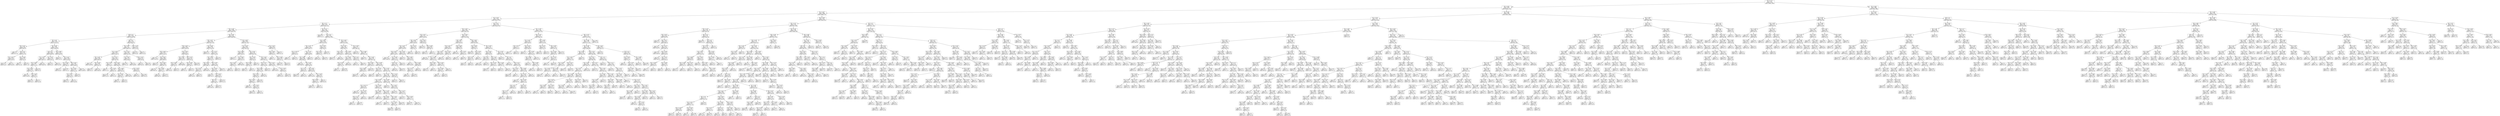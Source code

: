 digraph Tree {
node [shape=box] ;
0 [label="X[2] <= 0.751\ngini = 0.167\nsamples = 39741\nvalue = [36087, 3654]"] ;
1 [label="X[3] <= 0.635\ngini = 0.094\nsamples = 35775\nvalue = [34006, 1769]"] ;
0 -> 1 [labeldistance=2.5, labelangle=45, headlabel="True"] ;
2 [label="X[1] <= 0.367\ngini = 0.048\nsamples = 29684\nvalue = [28961, 723]"] ;
1 -> 2 ;
3 [label="X[1] <= 0.297\ngini = 0.025\nsamples = 25068\nvalue = [24757, 311]"] ;
2 -> 3 ;
4 [label="X[0] <= 0.711\ngini = 0.014\nsamples = 20574\nvalue = [20433, 141]"] ;
3 -> 4 ;
5 [label="X[3] <= 0.459\ngini = 0.008\nsamples = 18288\nvalue = [18210, 78]"] ;
4 -> 5 ;
6 [label="X[18] <= 0.5\ngini = 0.005\nsamples = 14196\nvalue = [14162, 34]"] ;
5 -> 6 ;
7 [label="X[2] <= 0.34\ngini = 0.002\nsamples = 11091\nvalue = [11078, 13]"] ;
6 -> 7 ;
8 [label="X[3] <= 0.221\ngini = 0.018\nsamples = 559\nvalue = [554, 5]"] ;
7 -> 8 ;
9 [label="gini = 0.0\nsamples = 377\nvalue = [377, 0]"] ;
8 -> 9 ;
10 [label="X[15] <= 0.5\ngini = 0.053\nsamples = 182\nvalue = [177, 5]"] ;
8 -> 10 ;
11 [label="X[3] <= 0.224\ngini = 0.025\nsamples = 160\nvalue = [158, 2]"] ;
10 -> 11 ;
12 [label="gini = 0.32\nsamples = 10\nvalue = [8, 2]"] ;
11 -> 12 ;
13 [label="gini = 0.0\nsamples = 150\nvalue = [150, 0]"] ;
11 -> 13 ;
14 [label="X[0] <= 0.456\ngini = 0.236\nsamples = 22\nvalue = [19, 3]"] ;
10 -> 14 ;
15 [label="gini = 0.0\nsamples = 12\nvalue = [12, 0]"] ;
14 -> 15 ;
16 [label="gini = 0.42\nsamples = 10\nvalue = [7, 3]"] ;
14 -> 16 ;
17 [label="X[0] <= 0.605\ngini = 0.002\nsamples = 10532\nvalue = [10524, 8]"] ;
7 -> 17 ;
18 [label="X[14] <= 0.5\ngini = 0.001\nsamples = 9036\nvalue = [9033, 3]"] ;
17 -> 18 ;
19 [label="X[2] <= 0.384\ngini = 0.0\nsamples = 8873\nvalue = [8871, 2]"] ;
18 -> 19 ;
20 [label="X[2] <= 0.383\ngini = 0.005\nsamples = 772\nvalue = [770, 2]"] ;
19 -> 20 ;
21 [label="X[1] <= 0.282\ngini = 0.003\nsamples = 762\nvalue = [761, 1]"] ;
20 -> 21 ;
22 [label="gini = 0.0\nsamples = 738\nvalue = [738, 0]"] ;
21 -> 22 ;
23 [label="X[0] <= 0.456\ngini = 0.08\nsamples = 24\nvalue = [23, 1]"] ;
21 -> 23 ;
24 [label="gini = 0.18\nsamples = 10\nvalue = [9, 1]"] ;
23 -> 24 ;
25 [label="gini = 0.0\nsamples = 14\nvalue = [14, 0]"] ;
23 -> 25 ;
26 [label="gini = 0.18\nsamples = 10\nvalue = [9, 1]"] ;
20 -> 26 ;
27 [label="gini = 0.0\nsamples = 8101\nvalue = [8101, 0]"] ;
19 -> 27 ;
28 [label="X[3] <= 0.161\ngini = 0.012\nsamples = 163\nvalue = [162, 1]"] ;
18 -> 28 ;
29 [label="gini = 0.18\nsamples = 10\nvalue = [9, 1]"] ;
28 -> 29 ;
30 [label="gini = 0.0\nsamples = 153\nvalue = [153, 0]"] ;
28 -> 30 ;
31 [label="X[0] <= 0.606\ngini = 0.007\nsamples = 1496\nvalue = [1491, 5]"] ;
17 -> 31 ;
32 [label="gini = 0.117\nsamples = 16\nvalue = [15, 1]"] ;
31 -> 32 ;
33 [label="X[3] <= 0.133\ngini = 0.005\nsamples = 1480\nvalue = [1476, 4]"] ;
31 -> 33 ;
34 [label="X[1] <= 0.232\ngini = 0.056\nsamples = 70\nvalue = [68, 2]"] ;
33 -> 34 ;
35 [label="gini = 0.0\nsamples = 53\nvalue = [53, 0]"] ;
34 -> 35 ;
36 [label="gini = 0.208\nsamples = 17\nvalue = [15, 2]"] ;
34 -> 36 ;
37 [label="X[0] <= 0.615\ngini = 0.003\nsamples = 1410\nvalue = [1408, 2]"] ;
33 -> 37 ;
38 [label="X[0] <= 0.614\ngini = 0.023\nsamples = 174\nvalue = [172, 2]"] ;
37 -> 38 ;
39 [label="X[2] <= 0.413\ngini = 0.012\nsamples = 164\nvalue = [163, 1]"] ;
38 -> 39 ;
40 [label="gini = 0.18\nsamples = 10\nvalue = [9, 1]"] ;
39 -> 40 ;
41 [label="gini = 0.0\nsamples = 154\nvalue = [154, 0]"] ;
39 -> 41 ;
42 [label="gini = 0.18\nsamples = 10\nvalue = [9, 1]"] ;
38 -> 42 ;
43 [label="gini = 0.0\nsamples = 1236\nvalue = [1236, 0]"] ;
37 -> 43 ;
44 [label="X[8] <= 0.5\ngini = 0.013\nsamples = 3105\nvalue = [3084, 21]"] ;
6 -> 44 ;
45 [label="X[0] <= 0.638\ngini = 0.01\nsamples = 3021\nvalue = [3006, 15]"] ;
44 -> 45 ;
46 [label="X[1] <= 0.239\ngini = 0.005\nsamples = 2776\nvalue = [2769, 7]"] ;
45 -> 46 ;
47 [label="X[0] <= 0.543\ngini = 0.001\nsamples = 2093\nvalue = [2092, 1]"] ;
46 -> 47 ;
48 [label="gini = 0.0\nsamples = 1679\nvalue = [1679, 0]"] ;
47 -> 48 ;
49 [label="X[0] <= 0.545\ngini = 0.005\nsamples = 414\nvalue = [413, 1]"] ;
47 -> 49 ;
50 [label="gini = 0.18\nsamples = 10\nvalue = [9, 1]"] ;
49 -> 50 ;
51 [label="gini = 0.0\nsamples = 404\nvalue = [404, 0]"] ;
49 -> 51 ;
52 [label="X[1] <= 0.241\ngini = 0.017\nsamples = 683\nvalue = [677, 6]"] ;
46 -> 52 ;
53 [label="X[2] <= 0.432\ngini = 0.12\nsamples = 47\nvalue = [44, 3]"] ;
52 -> 53 ;
54 [label="gini = 0.0\nsamples = 17\nvalue = [17, 0]"] ;
53 -> 54 ;
55 [label="X[2] <= 0.546\ngini = 0.18\nsamples = 30\nvalue = [27, 3]"] ;
53 -> 55 ;
56 [label="gini = 0.278\nsamples = 18\nvalue = [15, 3]"] ;
55 -> 56 ;
57 [label="gini = 0.0\nsamples = 12\nvalue = [12, 0]"] ;
55 -> 57 ;
58 [label="X[6] <= 0.015\ngini = 0.009\nsamples = 636\nvalue = [633, 3]"] ;
52 -> 58 ;
59 [label="X[0] <= 0.389\ngini = 0.004\nsamples = 542\nvalue = [541, 1]"] ;
58 -> 59 ;
60 [label="X[3] <= 0.357\ngini = 0.053\nsamples = 37\nvalue = [36, 1]"] ;
59 -> 60 ;
61 [label="gini = 0.0\nsamples = 27\nvalue = [27, 0]"] ;
60 -> 61 ;
62 [label="gini = 0.18\nsamples = 10\nvalue = [9, 1]"] ;
60 -> 62 ;
63 [label="gini = 0.0\nsamples = 505\nvalue = [505, 0]"] ;
59 -> 63 ;
64 [label="X[5] <= 0.979\ngini = 0.042\nsamples = 94\nvalue = [92, 2]"] ;
58 -> 64 ;
65 [label="gini = 0.0\nsamples = 76\nvalue = [76, 0]"] ;
64 -> 65 ;
66 [label="gini = 0.198\nsamples = 18\nvalue = [16, 2]"] ;
64 -> 66 ;
67 [label="X[1] <= 0.271\ngini = 0.063\nsamples = 245\nvalue = [237, 8]"] ;
45 -> 67 ;
68 [label="X[0] <= 0.642\ngini = 0.02\nsamples = 200\nvalue = [198, 2]"] ;
67 -> 68 ;
69 [label="gini = 0.245\nsamples = 14\nvalue = [12, 2]"] ;
68 -> 69 ;
70 [label="gini = 0.0\nsamples = 186\nvalue = [186, 0]"] ;
68 -> 70 ;
71 [label="X[6] <= 0.012\ngini = 0.231\nsamples = 45\nvalue = [39, 6]"] ;
67 -> 71 ;
72 [label="gini = 0.0\nsamples = 35\nvalue = [35, 0]"] ;
71 -> 72 ;
73 [label="gini = 0.48\nsamples = 10\nvalue = [4, 6]"] ;
71 -> 73 ;
74 [label="X[3] <= 0.166\ngini = 0.133\nsamples = 84\nvalue = [78, 6]"] ;
44 -> 74 ;
75 [label="gini = 0.49\nsamples = 14\nvalue = [8, 6]"] ;
74 -> 75 ;
76 [label="gini = 0.0\nsamples = 70\nvalue = [70, 0]"] ;
74 -> 76 ;
77 [label="X[5] <= 0.997\ngini = 0.021\nsamples = 4092\nvalue = [4048, 44]"] ;
5 -> 77 ;
78 [label="X[0] <= 0.612\ngini = 0.012\nsamples = 3090\nvalue = [3071, 19]"] ;
77 -> 78 ;
79 [label="X[6] <= 0.535\ngini = 0.008\nsamples = 2342\nvalue = [2333, 9]"] ;
78 -> 79 ;
80 [label="X[6] <= 0.048\ngini = 0.003\nsamples = 1767\nvalue = [1764, 3]"] ;
79 -> 80 ;
81 [label="gini = 0.0\nsamples = 1078\nvalue = [1078, 0]"] ;
80 -> 81 ;
82 [label="X[6] <= 0.055\ngini = 0.009\nsamples = 689\nvalue = [686, 3]"] ;
80 -> 82 ;
83 [label="gini = 0.18\nsamples = 10\nvalue = [9, 1]"] ;
82 -> 83 ;
84 [label="X[5] <= 0.923\ngini = 0.006\nsamples = 679\nvalue = [677, 2]"] ;
82 -> 84 ;
85 [label="gini = 0.0\nsamples = 607\nvalue = [607, 0]"] ;
84 -> 85 ;
86 [label="X[0] <= 0.562\ngini = 0.054\nsamples = 72\nvalue = [70, 2]"] ;
84 -> 86 ;
87 [label="gini = 0.0\nsamples = 60\nvalue = [60, 0]"] ;
86 -> 87 ;
88 [label="gini = 0.278\nsamples = 12\nvalue = [10, 2]"] ;
86 -> 88 ;
89 [label="X[5] <= 0.393\ngini = 0.021\nsamples = 575\nvalue = [569, 6]"] ;
79 -> 89 ;
90 [label="X[3] <= 0.467\ngini = 0.004\nsamples = 516\nvalue = [515, 1]"] ;
89 -> 90 ;
91 [label="X[3] <= 0.465\ngini = 0.054\nsamples = 36\nvalue = [35, 1]"] ;
90 -> 91 ;
92 [label="gini = 0.0\nsamples = 26\nvalue = [26, 0]"] ;
91 -> 92 ;
93 [label="gini = 0.18\nsamples = 10\nvalue = [9, 1]"] ;
91 -> 93 ;
94 [label="gini = 0.0\nsamples = 480\nvalue = [480, 0]"] ;
90 -> 94 ;
95 [label="X[6] <= 0.574\ngini = 0.155\nsamples = 59\nvalue = [54, 5]"] ;
89 -> 95 ;
96 [label="X[2] <= 0.563\ngini = 0.042\nsamples = 47\nvalue = [46, 1]"] ;
95 -> 96 ;
97 [label="gini = 0.0\nsamples = 37\nvalue = [37, 0]"] ;
96 -> 97 ;
98 [label="gini = 0.18\nsamples = 10\nvalue = [9, 1]"] ;
96 -> 98 ;
99 [label="gini = 0.444\nsamples = 12\nvalue = [8, 4]"] ;
95 -> 99 ;
100 [label="X[3] <= 0.462\ngini = 0.026\nsamples = 748\nvalue = [738, 10]"] ;
78 -> 100 ;
101 [label="gini = 0.231\nsamples = 15\nvalue = [13, 2]"] ;
100 -> 101 ;
102 [label="X[2] <= 0.732\ngini = 0.022\nsamples = 733\nvalue = [725, 8]"] ;
100 -> 102 ;
103 [label="X[5] <= 0.923\ngini = 0.019\nsamples = 723\nvalue = [716, 7]"] ;
102 -> 103 ;
104 [label="X[0] <= 0.615\ngini = 0.004\nsamples = 487\nvalue = [486, 1]"] ;
103 -> 104 ;
105 [label="X[1] <= 0.237\ngini = 0.074\nsamples = 26\nvalue = [25, 1]"] ;
104 -> 105 ;
106 [label="gini = 0.0\nsamples = 16\nvalue = [16, 0]"] ;
105 -> 106 ;
107 [label="gini = 0.18\nsamples = 10\nvalue = [9, 1]"] ;
105 -> 107 ;
108 [label="gini = 0.0\nsamples = 461\nvalue = [461, 0]"] ;
104 -> 108 ;
109 [label="X[6] <= 0.058\ngini = 0.05\nsamples = 236\nvalue = [230, 6]"] ;
103 -> 109 ;
110 [label="X[0] <= 0.615\ngini = 0.027\nsamples = 221\nvalue = [218, 3]"] ;
109 -> 110 ;
111 [label="gini = 0.18\nsamples = 10\nvalue = [9, 1]"] ;
110 -> 111 ;
112 [label="X[3] <= 0.615\ngini = 0.019\nsamples = 211\nvalue = [209, 2]"] ;
110 -> 112 ;
113 [label="X[9] <= 0.5\ngini = 0.01\nsamples = 197\nvalue = [196, 1]"] ;
112 -> 113 ;
114 [label="gini = 0.0\nsamples = 182\nvalue = [182, 0]"] ;
113 -> 114 ;
115 [label="gini = 0.124\nsamples = 15\nvalue = [14, 1]"] ;
113 -> 115 ;
116 [label="gini = 0.133\nsamples = 14\nvalue = [13, 1]"] ;
112 -> 116 ;
117 [label="gini = 0.32\nsamples = 15\nvalue = [12, 3]"] ;
109 -> 117 ;
118 [label="gini = 0.18\nsamples = 10\nvalue = [9, 1]"] ;
102 -> 118 ;
119 [label="X[2] <= 0.653\ngini = 0.049\nsamples = 1002\nvalue = [977, 25]"] ;
77 -> 119 ;
120 [label="X[1] <= 0.239\ngini = 0.038\nsamples = 934\nvalue = [916, 18]"] ;
119 -> 120 ;
121 [label="X[2] <= 0.388\ngini = 0.008\nsamples = 531\nvalue = [529, 2]"] ;
120 -> 121 ;
122 [label="gini = 0.111\nsamples = 17\nvalue = [16, 1]"] ;
121 -> 122 ;
123 [label="X[3] <= 0.465\ngini = 0.004\nsamples = 514\nvalue = [513, 1]"] ;
121 -> 123 ;
124 [label="X[2] <= 0.521\ngini = 0.059\nsamples = 33\nvalue = [32, 1]"] ;
123 -> 124 ;
125 [label="gini = 0.0\nsamples = 23\nvalue = [23, 0]"] ;
124 -> 125 ;
126 [label="gini = 0.18\nsamples = 10\nvalue = [9, 1]"] ;
124 -> 126 ;
127 [label="gini = 0.0\nsamples = 481\nvalue = [481, 0]"] ;
123 -> 127 ;
128 [label="X[1] <= 0.241\ngini = 0.076\nsamples = 403\nvalue = [387, 16]"] ;
120 -> 128 ;
129 [label="X[0] <= 0.595\ngini = 0.213\nsamples = 33\nvalue = [29, 4]"] ;
128 -> 129 ;
130 [label="X[0] <= 0.483\ngini = 0.083\nsamples = 23\nvalue = [22, 1]"] ;
129 -> 130 ;
131 [label="gini = 0.18\nsamples = 10\nvalue = [9, 1]"] ;
130 -> 131 ;
132 [label="gini = 0.0\nsamples = 13\nvalue = [13, 0]"] ;
130 -> 132 ;
133 [label="gini = 0.42\nsamples = 10\nvalue = [7, 3]"] ;
129 -> 133 ;
134 [label="X[0] <= 0.524\ngini = 0.063\nsamples = 370\nvalue = [358, 12]"] ;
128 -> 134 ;
135 [label="X[0] <= 0.517\ngini = 0.119\nsamples = 142\nvalue = [133, 9]"] ;
134 -> 135 ;
136 [label="X[0] <= 0.484\ngini = 0.088\nsamples = 130\nvalue = [124, 6]"] ;
135 -> 136 ;
137 [label="X[0] <= 0.472\ngini = 0.128\nsamples = 87\nvalue = [81, 6]"] ;
136 -> 137 ;
138 [label="X[2] <= 0.516\ngini = 0.081\nsamples = 71\nvalue = [68, 3]"] ;
137 -> 138 ;
139 [label="gini = 0.0\nsamples = 33\nvalue = [33, 0]"] ;
138 -> 139 ;
140 [label="X[2] <= 0.552\ngini = 0.145\nsamples = 38\nvalue = [35, 3]"] ;
138 -> 140 ;
141 [label="gini = 0.305\nsamples = 16\nvalue = [13, 3]"] ;
140 -> 141 ;
142 [label="gini = 0.0\nsamples = 22\nvalue = [22, 0]"] ;
140 -> 142 ;
143 [label="gini = 0.305\nsamples = 16\nvalue = [13, 3]"] ;
137 -> 143 ;
144 [label="gini = 0.0\nsamples = 43\nvalue = [43, 0]"] ;
136 -> 144 ;
145 [label="gini = 0.375\nsamples = 12\nvalue = [9, 3]"] ;
135 -> 145 ;
146 [label="X[3] <= 0.573\ngini = 0.026\nsamples = 228\nvalue = [225, 3]"] ;
134 -> 146 ;
147 [label="gini = 0.0\nsamples = 185\nvalue = [185, 0]"] ;
146 -> 147 ;
148 [label="X[2] <= 0.582\ngini = 0.13\nsamples = 43\nvalue = [40, 3]"] ;
146 -> 148 ;
149 [label="gini = 0.0\nsamples = 25\nvalue = [25, 0]"] ;
148 -> 149 ;
150 [label="gini = 0.278\nsamples = 18\nvalue = [15, 3]"] ;
148 -> 150 ;
151 [label="X[1] <= 0.241\ngini = 0.185\nsamples = 68\nvalue = [61, 7]"] ;
119 -> 151 ;
152 [label="X[0] <= 0.487\ngini = 0.283\nsamples = 41\nvalue = [34, 7]"] ;
151 -> 152 ;
153 [label="gini = 0.0\nsamples = 11\nvalue = [11, 0]"] ;
152 -> 153 ;
154 [label="X[3] <= 0.584\ngini = 0.358\nsamples = 30\nvalue = [23, 7]"] ;
152 -> 154 ;
155 [label="gini = 0.208\nsamples = 17\nvalue = [15, 2]"] ;
154 -> 155 ;
156 [label="gini = 0.473\nsamples = 13\nvalue = [8, 5]"] ;
154 -> 156 ;
157 [label="gini = 0.0\nsamples = 27\nvalue = [27, 0]"] ;
151 -> 157 ;
158 [label="X[0] <= 0.712\ngini = 0.054\nsamples = 2286\nvalue = [2223, 63]"] ;
4 -> 158 ;
159 [label="gini = 0.415\nsamples = 17\nvalue = [12, 5]"] ;
158 -> 159 ;
160 [label="X[1] <= 0.23\ngini = 0.05\nsamples = 2269\nvalue = [2211, 58]"] ;
158 -> 160 ;
161 [label="X[0] <= 0.945\ngini = 0.018\nsamples = 1088\nvalue = [1078, 10]"] ;
160 -> 161 ;
162 [label="X[2] <= 0.379\ngini = 0.013\nsamples = 1039\nvalue = [1032, 7]"] ;
161 -> 162 ;
163 [label="X[1] <= 0.203\ngini = 0.121\nsamples = 31\nvalue = [29, 2]"] ;
162 -> 163 ;
164 [label="gini = 0.0\nsamples = 21\nvalue = [21, 0]"] ;
163 -> 164 ;
165 [label="gini = 0.32\nsamples = 10\nvalue = [8, 2]"] ;
163 -> 165 ;
166 [label="X[2] <= 0.746\ngini = 0.01\nsamples = 1008\nvalue = [1003, 5]"] ;
162 -> 166 ;
167 [label="X[5] <= 0.997\ngini = 0.008\nsamples = 998\nvalue = [994, 4]"] ;
166 -> 167 ;
168 [label="gini = 0.0\nsamples = 802\nvalue = [802, 0]"] ;
167 -> 168 ;
169 [label="X[3] <= 0.304\ngini = 0.04\nsamples = 196\nvalue = [192, 4]"] ;
167 -> 169 ;
170 [label="X[1] <= 0.17\ngini = 0.124\nsamples = 30\nvalue = [28, 2]"] ;
169 -> 170 ;
171 [label="gini = 0.298\nsamples = 11\nvalue = [9, 2]"] ;
170 -> 171 ;
172 [label="gini = 0.0\nsamples = 19\nvalue = [19, 0]"] ;
170 -> 172 ;
173 [label="X[0] <= 0.86\ngini = 0.024\nsamples = 166\nvalue = [164, 2]"] ;
169 -> 173 ;
174 [label="gini = 0.0\nsamples = 118\nvalue = [118, 0]"] ;
173 -> 174 ;
175 [label="X[2] <= 0.564\ngini = 0.08\nsamples = 48\nvalue = [46, 2]"] ;
173 -> 175 ;
176 [label="X[0] <= 0.903\ngini = 0.147\nsamples = 25\nvalue = [23, 2]"] ;
175 -> 176 ;
177 [label="gini = 0.26\nsamples = 13\nvalue = [11, 2]"] ;
176 -> 177 ;
178 [label="gini = 0.0\nsamples = 12\nvalue = [12, 0]"] ;
176 -> 178 ;
179 [label="gini = 0.0\nsamples = 23\nvalue = [23, 0]"] ;
175 -> 179 ;
180 [label="gini = 0.18\nsamples = 10\nvalue = [9, 1]"] ;
166 -> 180 ;
181 [label="X[2] <= 0.665\ngini = 0.115\nsamples = 49\nvalue = [46, 3]"] ;
161 -> 181 ;
182 [label="X[3] <= 0.412\ngini = 0.054\nsamples = 36\nvalue = [35, 1]"] ;
181 -> 182 ;
183 [label="gini = 0.0\nsamples = 26\nvalue = [26, 0]"] ;
182 -> 183 ;
184 [label="gini = 0.18\nsamples = 10\nvalue = [9, 1]"] ;
182 -> 184 ;
185 [label="gini = 0.26\nsamples = 13\nvalue = [11, 2]"] ;
181 -> 185 ;
186 [label="X[3] <= 0.404\ngini = 0.078\nsamples = 1181\nvalue = [1133, 48]"] ;
160 -> 186 ;
187 [label="X[5] <= 0.991\ngini = 0.03\nsamples = 460\nvalue = [453, 7]"] ;
186 -> 187 ;
188 [label="X[0] <= 0.721\ngini = 0.006\nsamples = 310\nvalue = [309, 1]"] ;
187 -> 188 ;
189 [label="gini = 0.124\nsamples = 15\nvalue = [14, 1]"] ;
188 -> 189 ;
190 [label="gini = 0.0\nsamples = 295\nvalue = [295, 0]"] ;
188 -> 190 ;
191 [label="X[6] <= 0.003\ngini = 0.077\nsamples = 150\nvalue = [144, 6]"] ;
187 -> 191 ;
192 [label="X[2] <= 0.462\ngini = 0.046\nsamples = 128\nvalue = [125, 3]"] ;
191 -> 192 ;
193 [label="X[1] <= 0.254\ngini = 0.18\nsamples = 30\nvalue = [27, 3]"] ;
192 -> 193 ;
194 [label="gini = 0.0\nsamples = 11\nvalue = [11, 0]"] ;
193 -> 194 ;
195 [label="gini = 0.266\nsamples = 19\nvalue = [16, 3]"] ;
193 -> 195 ;
196 [label="gini = 0.0\nsamples = 98\nvalue = [98, 0]"] ;
192 -> 196 ;
197 [label="X[18] <= 0.5\ngini = 0.236\nsamples = 22\nvalue = [19, 3]"] ;
191 -> 197 ;
198 [label="gini = 0.0\nsamples = 12\nvalue = [12, 0]"] ;
197 -> 198 ;
199 [label="gini = 0.42\nsamples = 10\nvalue = [7, 3]"] ;
197 -> 199 ;
200 [label="X[3] <= 0.408\ngini = 0.107\nsamples = 721\nvalue = [680, 41]"] ;
186 -> 200 ;
201 [label="gini = 0.48\nsamples = 10\nvalue = [6, 4]"] ;
200 -> 201 ;
202 [label="X[2] <= 0.408\ngini = 0.099\nsamples = 711\nvalue = [674, 37]"] ;
200 -> 202 ;
203 [label="gini = 0.42\nsamples = 10\nvalue = [7, 3]"] ;
202 -> 203 ;
204 [label="X[5] <= 0.432\ngini = 0.092\nsamples = 701\nvalue = [667, 34]"] ;
202 -> 204 ;
205 [label="X[0] <= 0.961\ngini = 0.025\nsamples = 237\nvalue = [234, 3]"] ;
204 -> 205 ;
206 [label="X[2] <= 0.448\ngini = 0.009\nsamples = 219\nvalue = [218, 1]"] ;
205 -> 206 ;
207 [label="gini = 0.165\nsamples = 11\nvalue = [10, 1]"] ;
206 -> 207 ;
208 [label="gini = 0.0\nsamples = 208\nvalue = [208, 0]"] ;
206 -> 208 ;
209 [label="gini = 0.198\nsamples = 18\nvalue = [16, 2]"] ;
205 -> 209 ;
210 [label="X[5] <= 0.466\ngini = 0.125\nsamples = 464\nvalue = [433, 31]"] ;
204 -> 210 ;
211 [label="X[3] <= 0.48\ngini = 0.32\nsamples = 20\nvalue = [16, 4]"] ;
210 -> 211 ;
212 [label="gini = 0.18\nsamples = 10\nvalue = [9, 1]"] ;
211 -> 212 ;
213 [label="gini = 0.42\nsamples = 10\nvalue = [7, 3]"] ;
211 -> 213 ;
214 [label="X[4] <= 0.003\ngini = 0.114\nsamples = 444\nvalue = [417, 27]"] ;
210 -> 214 ;
215 [label="X[3] <= 0.532\ngini = 0.134\nsamples = 359\nvalue = [333, 26]"] ;
214 -> 215 ;
216 [label="X[3] <= 0.466\ngini = 0.172\nsamples = 210\nvalue = [190, 20]"] ;
215 -> 216 ;
217 [label="X[1] <= 0.271\ngini = 0.078\nsamples = 99\nvalue = [95, 4]"] ;
216 -> 217 ;
218 [label="gini = 0.0\nsamples = 50\nvalue = [50, 0]"] ;
217 -> 218 ;
219 [label="X[3] <= 0.446\ngini = 0.15\nsamples = 49\nvalue = [45, 4]"] ;
217 -> 219 ;
220 [label="X[0] <= 0.771\ngini = 0.238\nsamples = 29\nvalue = [25, 4]"] ;
219 -> 220 ;
221 [label="gini = 0.0\nsamples = 12\nvalue = [12, 0]"] ;
220 -> 221 ;
222 [label="gini = 0.36\nsamples = 17\nvalue = [13, 4]"] ;
220 -> 222 ;
223 [label="gini = 0.0\nsamples = 20\nvalue = [20, 0]"] ;
219 -> 223 ;
224 [label="X[2] <= 0.549\ngini = 0.247\nsamples = 111\nvalue = [95, 16]"] ;
216 -> 224 ;
225 [label="X[2] <= 0.499\ngini = 0.081\nsamples = 47\nvalue = [45, 2]"] ;
224 -> 225 ;
226 [label="gini = 0.208\nsamples = 17\nvalue = [15, 2]"] ;
225 -> 226 ;
227 [label="gini = 0.0\nsamples = 30\nvalue = [30, 0]"] ;
225 -> 227 ;
228 [label="X[0] <= 0.799\ngini = 0.342\nsamples = 64\nvalue = [50, 14]"] ;
224 -> 228 ;
229 [label="X[6] <= 0.001\ngini = 0.198\nsamples = 27\nvalue = [24, 3]"] ;
228 -> 229 ;
230 [label="gini = 0.0\nsamples = 13\nvalue = [13, 0]"] ;
229 -> 230 ;
231 [label="gini = 0.337\nsamples = 14\nvalue = [11, 3]"] ;
229 -> 231 ;
232 [label="X[0] <= 0.89\ngini = 0.418\nsamples = 37\nvalue = [26, 11]"] ;
228 -> 232 ;
233 [label="X[1] <= 0.282\ngini = 0.49\nsamples = 21\nvalue = [12, 9]"] ;
232 -> 233 ;
234 [label="gini = 0.496\nsamples = 11\nvalue = [5, 6]"] ;
233 -> 234 ;
235 [label="gini = 0.42\nsamples = 10\nvalue = [7, 3]"] ;
233 -> 235 ;
236 [label="gini = 0.219\nsamples = 16\nvalue = [14, 2]"] ;
232 -> 236 ;
237 [label="X[2] <= 0.492\ngini = 0.077\nsamples = 149\nvalue = [143, 6]"] ;
215 -> 237 ;
238 [label="gini = 0.32\nsamples = 10\nvalue = [8, 2]"] ;
237 -> 238 ;
239 [label="X[1] <= 0.237\ngini = 0.056\nsamples = 139\nvalue = [135, 4]"] ;
237 -> 239 ;
240 [label="gini = 0.219\nsamples = 16\nvalue = [14, 2]"] ;
239 -> 240 ;
241 [label="X[0] <= 0.725\ngini = 0.032\nsamples = 123\nvalue = [121, 2]"] ;
239 -> 241 ;
242 [label="gini = 0.165\nsamples = 11\nvalue = [10, 1]"] ;
241 -> 242 ;
243 [label="X[3] <= 0.538\ngini = 0.018\nsamples = 112\nvalue = [111, 1]"] ;
241 -> 243 ;
244 [label="gini = 0.165\nsamples = 11\nvalue = [10, 1]"] ;
243 -> 244 ;
245 [label="gini = 0.0\nsamples = 101\nvalue = [101, 0]"] ;
243 -> 245 ;
246 [label="X[2] <= 0.514\ngini = 0.023\nsamples = 85\nvalue = [84, 1]"] ;
214 -> 246 ;
247 [label="gini = 0.18\nsamples = 10\nvalue = [9, 1]"] ;
246 -> 247 ;
248 [label="gini = 0.0\nsamples = 75\nvalue = [75, 0]"] ;
246 -> 248 ;
249 [label="X[3] <= 0.471\ngini = 0.073\nsamples = 4494\nvalue = [4324, 170]"] ;
3 -> 249 ;
250 [label="X[0] <= 0.633\ngini = 0.034\nsamples = 2626\nvalue = [2581, 45]"] ;
249 -> 250 ;
251 [label="X[3] <= 0.457\ngini = 0.012\nsamples = 1511\nvalue = [1502, 9]"] ;
250 -> 251 ;
252 [label="X[6] <= 0.974\ngini = 0.008\nsamples = 1410\nvalue = [1404, 6]"] ;
251 -> 252 ;
253 [label="X[3] <= 0.422\ngini = 0.007\nsamples = 1384\nvalue = [1379, 5]"] ;
252 -> 253 ;
254 [label="X[4] <= 0.015\ngini = 0.003\nsamples = 1148\nvalue = [1146, 2]"] ;
253 -> 254 ;
255 [label="gini = 0.0\nsamples = 1030\nvalue = [1030, 0]"] ;
254 -> 255 ;
256 [label="X[1] <= 0.356\ngini = 0.033\nsamples = 118\nvalue = [116, 2]"] ;
254 -> 256 ;
257 [label="X[18] <= 0.5\ngini = 0.018\nsamples = 108\nvalue = [107, 1]"] ;
256 -> 257 ;
258 [label="gini = 0.0\nsamples = 95\nvalue = [95, 0]"] ;
257 -> 258 ;
259 [label="gini = 0.142\nsamples = 13\nvalue = [12, 1]"] ;
257 -> 259 ;
260 [label="gini = 0.18\nsamples = 10\nvalue = [9, 1]"] ;
256 -> 260 ;
261 [label="X[3] <= 0.423\ngini = 0.025\nsamples = 236\nvalue = [233, 3]"] ;
253 -> 261 ;
262 [label="gini = 0.18\nsamples = 10\nvalue = [9, 1]"] ;
261 -> 262 ;
263 [label="X[5] <= 0.991\ngini = 0.018\nsamples = 226\nvalue = [224, 2]"] ;
261 -> 263 ;
264 [label="gini = 0.0\nsamples = 138\nvalue = [138, 0]"] ;
263 -> 264 ;
265 [label="X[3] <= 0.438\ngini = 0.044\nsamples = 88\nvalue = [86, 2]"] ;
263 -> 265 ;
266 [label="X[2] <= 0.511\ngini = 0.111\nsamples = 34\nvalue = [32, 2]"] ;
265 -> 266 ;
267 [label="gini = 0.0\nsamples = 20\nvalue = [20, 0]"] ;
266 -> 267 ;
268 [label="gini = 0.245\nsamples = 14\nvalue = [12, 2]"] ;
266 -> 268 ;
269 [label="gini = 0.0\nsamples = 54\nvalue = [54, 0]"] ;
265 -> 269 ;
270 [label="X[5] <= 0.014\ngini = 0.074\nsamples = 26\nvalue = [25, 1]"] ;
252 -> 270 ;
271 [label="gini = 0.0\nsamples = 16\nvalue = [16, 0]"] ;
270 -> 271 ;
272 [label="gini = 0.18\nsamples = 10\nvalue = [9, 1]"] ;
270 -> 272 ;
273 [label="X[0] <= 0.472\ngini = 0.058\nsamples = 101\nvalue = [98, 3]"] ;
251 -> 273 ;
274 [label="gini = 0.219\nsamples = 16\nvalue = [14, 2]"] ;
273 -> 274 ;
275 [label="X[3] <= 0.458\ngini = 0.023\nsamples = 85\nvalue = [84, 1]"] ;
273 -> 275 ;
276 [label="gini = 0.18\nsamples = 10\nvalue = [9, 1]"] ;
275 -> 276 ;
277 [label="gini = 0.0\nsamples = 75\nvalue = [75, 0]"] ;
275 -> 277 ;
278 [label="X[5] <= 0.876\ngini = 0.062\nsamples = 1115\nvalue = [1079, 36]"] ;
250 -> 278 ;
279 [label="X[0] <= 0.88\ngini = 0.031\nsamples = 511\nvalue = [503, 8]"] ;
278 -> 279 ;
280 [label="X[3] <= 0.457\ngini = 0.022\nsamples = 447\nvalue = [442, 5]"] ;
279 -> 280 ;
281 [label="X[6] <= 0.56\ngini = 0.015\nsamples = 408\nvalue = [405, 3]"] ;
280 -> 281 ;
282 [label="gini = 0.0\nsamples = 283\nvalue = [283, 0]"] ;
281 -> 282 ;
283 [label="X[1] <= 0.309\ngini = 0.047\nsamples = 125\nvalue = [122, 3]"] ;
281 -> 283 ;
284 [label="X[6] <= 0.801\ngini = 0.159\nsamples = 23\nvalue = [21, 2]"] ;
283 -> 284 ;
285 [label="gini = 0.32\nsamples = 10\nvalue = [8, 2]"] ;
284 -> 285 ;
286 [label="gini = 0.0\nsamples = 13\nvalue = [13, 0]"] ;
284 -> 286 ;
287 [label="X[3] <= 0.293\ngini = 0.019\nsamples = 102\nvalue = [101, 1]"] ;
283 -> 287 ;
288 [label="X[1] <= 0.338\ngini = 0.091\nsamples = 21\nvalue = [20, 1]"] ;
287 -> 288 ;
289 [label="gini = 0.0\nsamples = 11\nvalue = [11, 0]"] ;
288 -> 289 ;
290 [label="gini = 0.18\nsamples = 10\nvalue = [9, 1]"] ;
288 -> 290 ;
291 [label="gini = 0.0\nsamples = 81\nvalue = [81, 0]"] ;
287 -> 291 ;
292 [label="X[4] <= 0.374\ngini = 0.097\nsamples = 39\nvalue = [37, 2]"] ;
280 -> 292 ;
293 [label="gini = 0.0\nsamples = 29\nvalue = [29, 0]"] ;
292 -> 293 ;
294 [label="gini = 0.32\nsamples = 10\nvalue = [8, 2]"] ;
292 -> 294 ;
295 [label="X[6] <= 0.395\ngini = 0.089\nsamples = 64\nvalue = [61, 3]"] ;
279 -> 295 ;
296 [label="gini = 0.0\nsamples = 39\nvalue = [39, 0]"] ;
295 -> 296 ;
297 [label="X[2] <= 0.534\ngini = 0.211\nsamples = 25\nvalue = [22, 3]"] ;
295 -> 297 ;
298 [label="gini = 0.0\nsamples = 15\nvalue = [15, 0]"] ;
297 -> 298 ;
299 [label="gini = 0.42\nsamples = 10\nvalue = [7, 3]"] ;
297 -> 299 ;
300 [label="X[0] <= 0.651\ngini = 0.088\nsamples = 604\nvalue = [576, 28]"] ;
278 -> 300 ;
301 [label="X[5] <= 0.983\ngini = 0.254\nsamples = 47\nvalue = [40, 7]"] ;
300 -> 301 ;
302 [label="gini = 0.444\nsamples = 12\nvalue = [8, 4]"] ;
301 -> 302 ;
303 [label="X[2] <= 0.526\ngini = 0.157\nsamples = 35\nvalue = [32, 3]"] ;
301 -> 303 ;
304 [label="X[18] <= 0.5\ngini = 0.255\nsamples = 20\nvalue = [17, 3]"] ;
303 -> 304 ;
305 [label="gini = 0.18\nsamples = 10\nvalue = [9, 1]"] ;
304 -> 305 ;
306 [label="gini = 0.32\nsamples = 10\nvalue = [8, 2]"] ;
304 -> 306 ;
307 [label="gini = 0.0\nsamples = 15\nvalue = [15, 0]"] ;
303 -> 307 ;
308 [label="X[2] <= 0.546\ngini = 0.073\nsamples = 557\nvalue = [536, 21]"] ;
300 -> 308 ;
309 [label="X[3] <= 0.425\ngini = 0.034\nsamples = 292\nvalue = [287, 5]"] ;
308 -> 309 ;
310 [label="X[14] <= 0.5\ngini = 0.009\nsamples = 219\nvalue = [218, 1]"] ;
309 -> 310 ;
311 [label="gini = 0.0\nsamples = 209\nvalue = [209, 0]"] ;
310 -> 311 ;
312 [label="gini = 0.18\nsamples = 10\nvalue = [9, 1]"] ;
310 -> 312 ;
313 [label="X[2] <= 0.45\ngini = 0.104\nsamples = 73\nvalue = [69, 4]"] ;
309 -> 313 ;
314 [label="X[0] <= 0.729\ngini = 0.245\nsamples = 21\nvalue = [18, 3]"] ;
313 -> 314 ;
315 [label="gini = 0.165\nsamples = 11\nvalue = [10, 1]"] ;
314 -> 315 ;
316 [label="gini = 0.32\nsamples = 10\nvalue = [8, 2]"] ;
314 -> 316 ;
317 [label="X[3] <= 0.436\ngini = 0.038\nsamples = 52\nvalue = [51, 1]"] ;
313 -> 317 ;
318 [label="gini = 0.18\nsamples = 10\nvalue = [9, 1]"] ;
317 -> 318 ;
319 [label="gini = 0.0\nsamples = 42\nvalue = [42, 0]"] ;
317 -> 319 ;
320 [label="X[1] <= 0.302\ngini = 0.113\nsamples = 265\nvalue = [249, 16]"] ;
308 -> 320 ;
321 [label="gini = 0.375\nsamples = 12\nvalue = [9, 3]"] ;
320 -> 321 ;
322 [label="X[0] <= 0.7\ngini = 0.097\nsamples = 253\nvalue = [240, 13]"] ;
320 -> 322 ;
323 [label="gini = 0.0\nsamples = 65\nvalue = [65, 0]"] ;
322 -> 323 ;
324 [label="X[0] <= 0.721\ngini = 0.129\nsamples = 188\nvalue = [175, 13]"] ;
322 -> 324 ;
325 [label="X[2] <= 0.615\ngini = 0.32\nsamples = 25\nvalue = [20, 5]"] ;
324 -> 325 ;
326 [label="gini = 0.459\nsamples = 14\nvalue = [9, 5]"] ;
325 -> 326 ;
327 [label="gini = 0.0\nsamples = 11\nvalue = [11, 0]"] ;
325 -> 327 ;
328 [label="X[0] <= 0.856\ngini = 0.093\nsamples = 163\nvalue = [155, 8]"] ;
324 -> 328 ;
329 [label="X[2] <= 0.579\ngini = 0.136\nsamples = 109\nvalue = [101, 8]"] ;
328 -> 329 ;
330 [label="gini = 0.0\nsamples = 30\nvalue = [30, 0]"] ;
329 -> 330 ;
331 [label="X[0] <= 0.793\ngini = 0.182\nsamples = 79\nvalue = [71, 8]"] ;
329 -> 331 ;
332 [label="X[0] <= 0.75\ngini = 0.081\nsamples = 47\nvalue = [45, 2]"] ;
331 -> 332 ;
333 [label="X[0] <= 0.74\ngini = 0.172\nsamples = 21\nvalue = [19, 2]"] ;
332 -> 333 ;
334 [label="gini = 0.0\nsamples = 11\nvalue = [11, 0]"] ;
333 -> 334 ;
335 [label="gini = 0.32\nsamples = 10\nvalue = [8, 2]"] ;
333 -> 335 ;
336 [label="gini = 0.0\nsamples = 26\nvalue = [26, 0]"] ;
332 -> 336 ;
337 [label="X[18] <= 0.5\ngini = 0.305\nsamples = 32\nvalue = [26, 6]"] ;
331 -> 337 ;
338 [label="gini = 0.117\nsamples = 16\nvalue = [15, 1]"] ;
337 -> 338 ;
339 [label="gini = 0.43\nsamples = 16\nvalue = [11, 5]"] ;
337 -> 339 ;
340 [label="gini = 0.0\nsamples = 54\nvalue = [54, 0]"] ;
328 -> 340 ;
341 [label="X[5] <= 0.396\ngini = 0.125\nsamples = 1868\nvalue = [1743, 125]"] ;
249 -> 341 ;
342 [label="X[0] <= 0.793\ngini = 0.047\nsamples = 578\nvalue = [564, 14]"] ;
341 -> 342 ;
343 [label="X[1] <= 0.301\ngini = 0.022\nsamples = 453\nvalue = [448, 5]"] ;
342 -> 343 ;
344 [label="X[2] <= 0.55\ngini = 0.172\nsamples = 21\nvalue = [19, 2]"] ;
343 -> 344 ;
345 [label="gini = 0.0\nsamples = 11\nvalue = [11, 0]"] ;
344 -> 345 ;
346 [label="gini = 0.32\nsamples = 10\nvalue = [8, 2]"] ;
344 -> 346 ;
347 [label="X[3] <= 0.479\ngini = 0.014\nsamples = 432\nvalue = [429, 3]"] ;
343 -> 347 ;
348 [label="gini = 0.111\nsamples = 17\nvalue = [16, 1]"] ;
347 -> 348 ;
349 [label="X[6] <= 0.266\ngini = 0.01\nsamples = 415\nvalue = [413, 2]"] ;
347 -> 349 ;
350 [label="X[0] <= 0.498\ngini = 0.028\nsamples = 143\nvalue = [141, 2]"] ;
349 -> 350 ;
351 [label="gini = 0.18\nsamples = 10\nvalue = [9, 1]"] ;
350 -> 351 ;
352 [label="X[6] <= 0.096\ngini = 0.015\nsamples = 133\nvalue = [132, 1]"] ;
350 -> 352 ;
353 [label="gini = 0.0\nsamples = 123\nvalue = [123, 0]"] ;
352 -> 353 ;
354 [label="gini = 0.18\nsamples = 10\nvalue = [9, 1]"] ;
352 -> 354 ;
355 [label="gini = 0.0\nsamples = 272\nvalue = [272, 0]"] ;
349 -> 355 ;
356 [label="X[0] <= 0.809\ngini = 0.134\nsamples = 125\nvalue = [116, 9]"] ;
342 -> 356 ;
357 [label="X[3] <= 0.555\ngini = 0.375\nsamples = 20\nvalue = [15, 5]"] ;
356 -> 357 ;
358 [label="gini = 0.48\nsamples = 10\nvalue = [6, 4]"] ;
357 -> 358 ;
359 [label="gini = 0.18\nsamples = 10\nvalue = [9, 1]"] ;
357 -> 359 ;
360 [label="X[0] <= 0.935\ngini = 0.073\nsamples = 105\nvalue = [101, 4]"] ;
356 -> 360 ;
361 [label="X[1] <= 0.346\ngini = 0.044\nsamples = 89\nvalue = [87, 2]"] ;
360 -> 361 ;
362 [label="gini = 0.0\nsamples = 57\nvalue = [57, 0]"] ;
361 -> 362 ;
363 [label="X[5] <= 0.041\ngini = 0.117\nsamples = 32\nvalue = [30, 2]"] ;
361 -> 363 ;
364 [label="gini = 0.0\nsamples = 21\nvalue = [21, 0]"] ;
363 -> 364 ;
365 [label="gini = 0.298\nsamples = 11\nvalue = [9, 2]"] ;
363 -> 365 ;
366 [label="gini = 0.219\nsamples = 16\nvalue = [14, 2]"] ;
360 -> 366 ;
367 [label="X[6] <= 0.579\ngini = 0.157\nsamples = 1290\nvalue = [1179, 111]"] ;
341 -> 367 ;
368 [label="X[0] <= 0.886\ngini = 0.146\nsamples = 1276\nvalue = [1175, 101]"] ;
367 -> 368 ;
369 [label="X[3] <= 0.489\ngini = 0.128\nsamples = 1166\nvalue = [1086, 80]"] ;
368 -> 369 ;
370 [label="X[3] <= 0.489\ngini = 0.232\nsamples = 164\nvalue = [142, 22]"] ;
369 -> 370 ;
371 [label="X[2] <= 0.618\ngini = 0.155\nsamples = 154\nvalue = [141, 13]"] ;
370 -> 371 ;
372 [label="X[1] <= 0.349\ngini = 0.047\nsamples = 125\nvalue = [122, 3]"] ;
371 -> 372 ;
373 [label="X[1] <= 0.301\ngini = 0.019\nsamples = 103\nvalue = [102, 1]"] ;
372 -> 373 ;
374 [label="gini = 0.165\nsamples = 11\nvalue = [10, 1]"] ;
373 -> 374 ;
375 [label="gini = 0.0\nsamples = 92\nvalue = [92, 0]"] ;
373 -> 375 ;
376 [label="X[3] <= 0.481\ngini = 0.165\nsamples = 22\nvalue = [20, 2]"] ;
372 -> 376 ;
377 [label="gini = 0.0\nsamples = 10\nvalue = [10, 0]"] ;
376 -> 377 ;
378 [label="gini = 0.278\nsamples = 12\nvalue = [10, 2]"] ;
376 -> 378 ;
379 [label="X[0] <= 0.742\ngini = 0.452\nsamples = 29\nvalue = [19, 10]"] ;
371 -> 379 ;
380 [label="gini = 0.375\nsamples = 16\nvalue = [12, 4]"] ;
379 -> 380 ;
381 [label="gini = 0.497\nsamples = 13\nvalue = [7, 6]"] ;
379 -> 381 ;
382 [label="gini = 0.18\nsamples = 10\nvalue = [1, 9]"] ;
370 -> 382 ;
383 [label="X[0] <= 0.704\ngini = 0.109\nsamples = 1002\nvalue = [944, 58]"] ;
369 -> 383 ;
384 [label="X[3] <= 0.571\ngini = 0.078\nsamples = 690\nvalue = [662, 28]"] ;
383 -> 384 ;
385 [label="X[3] <= 0.545\ngini = 0.051\nsamples = 462\nvalue = [450, 12]"] ;
384 -> 385 ;
386 [label="X[3] <= 0.537\ngini = 0.07\nsamples = 332\nvalue = [320, 12]"] ;
385 -> 386 ;
387 [label="X[2] <= 0.488\ngini = 0.047\nsamples = 288\nvalue = [281, 7]"] ;
386 -> 387 ;
388 [label="X[2] <= 0.478\ngini = 0.102\nsamples = 74\nvalue = [70, 4]"] ;
387 -> 388 ;
389 [label="X[3] <= 0.526\ngini = 0.038\nsamples = 51\nvalue = [50, 1]"] ;
388 -> 389 ;
390 [label="gini = 0.0\nsamples = 41\nvalue = [41, 0]"] ;
389 -> 390 ;
391 [label="gini = 0.18\nsamples = 10\nvalue = [9, 1]"] ;
389 -> 391 ;
392 [label="X[3] <= 0.504\ngini = 0.227\nsamples = 23\nvalue = [20, 3]"] ;
388 -> 392 ;
393 [label="gini = 0.397\nsamples = 11\nvalue = [8, 3]"] ;
392 -> 393 ;
394 [label="gini = 0.0\nsamples = 12\nvalue = [12, 0]"] ;
392 -> 394 ;
395 [label="X[1] <= 0.317\ngini = 0.028\nsamples = 214\nvalue = [211, 3]"] ;
387 -> 395 ;
396 [label="X[1] <= 0.315\ngini = 0.086\nsamples = 67\nvalue = [64, 3]"] ;
395 -> 396 ;
397 [label="gini = 0.0\nsamples = 50\nvalue = [50, 0]"] ;
396 -> 397 ;
398 [label="gini = 0.291\nsamples = 17\nvalue = [14, 3]"] ;
396 -> 398 ;
399 [label="gini = 0.0\nsamples = 147\nvalue = [147, 0]"] ;
395 -> 399 ;
400 [label="X[6] <= 0.013\ngini = 0.201\nsamples = 44\nvalue = [39, 5]"] ;
386 -> 400 ;
401 [label="X[2] <= 0.616\ngini = 0.111\nsamples = 34\nvalue = [32, 2]"] ;
400 -> 401 ;
402 [label="gini = 0.0\nsamples = 24\nvalue = [24, 0]"] ;
401 -> 402 ;
403 [label="gini = 0.32\nsamples = 10\nvalue = [8, 2]"] ;
401 -> 403 ;
404 [label="gini = 0.42\nsamples = 10\nvalue = [7, 3]"] ;
400 -> 404 ;
405 [label="gini = 0.0\nsamples = 130\nvalue = [130, 0]"] ;
385 -> 405 ;
406 [label="X[3] <= 0.573\ngini = 0.131\nsamples = 228\nvalue = [212, 16]"] ;
384 -> 406 ;
407 [label="gini = 0.375\nsamples = 16\nvalue = [12, 4]"] ;
406 -> 407 ;
408 [label="X[0] <= 0.621\ngini = 0.107\nsamples = 212\nvalue = [200, 12]"] ;
406 -> 408 ;
409 [label="X[1] <= 0.361\ngini = 0.029\nsamples = 134\nvalue = [132, 2]"] ;
408 -> 409 ;
410 [label="X[3] <= 0.584\ngini = 0.017\nsamples = 119\nvalue = [118, 1]"] ;
409 -> 410 ;
411 [label="X[1] <= 0.323\ngini = 0.083\nsamples = 23\nvalue = [22, 1]"] ;
410 -> 411 ;
412 [label="gini = 0.0\nsamples = 13\nvalue = [13, 0]"] ;
411 -> 412 ;
413 [label="gini = 0.18\nsamples = 10\nvalue = [9, 1]"] ;
411 -> 413 ;
414 [label="gini = 0.0\nsamples = 96\nvalue = [96, 0]"] ;
410 -> 414 ;
415 [label="gini = 0.124\nsamples = 15\nvalue = [14, 1]"] ;
409 -> 415 ;
416 [label="X[0] <= 0.667\ngini = 0.224\nsamples = 78\nvalue = [68, 10]"] ;
408 -> 416 ;
417 [label="X[3] <= 0.607\ngini = 0.337\nsamples = 42\nvalue = [33, 9]"] ;
416 -> 417 ;
418 [label="X[0] <= 0.647\ngini = 0.147\nsamples = 25\nvalue = [23, 2]"] ;
417 -> 418 ;
419 [label="gini = 0.32\nsamples = 10\nvalue = [8, 2]"] ;
418 -> 419 ;
420 [label="gini = 0.0\nsamples = 15\nvalue = [15, 0]"] ;
418 -> 420 ;
421 [label="gini = 0.484\nsamples = 17\nvalue = [10, 7]"] ;
417 -> 421 ;
422 [label="X[3] <= 0.588\ngini = 0.054\nsamples = 36\nvalue = [35, 1]"] ;
416 -> 422 ;
423 [label="gini = 0.18\nsamples = 10\nvalue = [9, 1]"] ;
422 -> 423 ;
424 [label="gini = 0.0\nsamples = 26\nvalue = [26, 0]"] ;
422 -> 424 ;
425 [label="X[0] <= 0.71\ngini = 0.174\nsamples = 312\nvalue = [282, 30]"] ;
383 -> 425 ;
426 [label="gini = 0.473\nsamples = 13\nvalue = [5, 8]"] ;
425 -> 426 ;
427 [label="X[0] <= 0.717\ngini = 0.136\nsamples = 299\nvalue = [277, 22]"] ;
425 -> 427 ;
428 [label="gini = 0.401\nsamples = 18\nvalue = [13, 5]"] ;
427 -> 428 ;
429 [label="X[6] <= 0.397\ngini = 0.114\nsamples = 281\nvalue = [264, 17]"] ;
427 -> 429 ;
430 [label="X[0] <= 0.755\ngini = 0.098\nsamples = 271\nvalue = [257, 14]"] ;
429 -> 430 ;
431 [label="gini = 0.0\nsamples = 74\nvalue = [74, 0]"] ;
430 -> 431 ;
432 [label="X[0] <= 0.779\ngini = 0.132\nsamples = 197\nvalue = [183, 14]"] ;
430 -> 432 ;
433 [label="X[3] <= 0.577\ngini = 0.289\nsamples = 40\nvalue = [33, 7]"] ;
432 -> 433 ;
434 [label="X[3] <= 0.541\ngini = 0.386\nsamples = 23\nvalue = [17, 6]"] ;
433 -> 434 ;
435 [label="gini = 0.142\nsamples = 13\nvalue = [12, 1]"] ;
434 -> 435 ;
436 [label="gini = 0.5\nsamples = 10\nvalue = [5, 5]"] ;
434 -> 436 ;
437 [label="gini = 0.111\nsamples = 17\nvalue = [16, 1]"] ;
433 -> 437 ;
438 [label="X[2] <= 0.577\ngini = 0.085\nsamples = 157\nvalue = [150, 7]"] ;
432 -> 438 ;
439 [label="X[2] <= 0.562\ngini = 0.159\nsamples = 69\nvalue = [63, 6]"] ;
438 -> 439 ;
440 [label="X[2] <= 0.512\ngini = 0.065\nsamples = 59\nvalue = [57, 2]"] ;
439 -> 440 ;
441 [label="gini = 0.0\nsamples = 33\nvalue = [33, 0]"] ;
440 -> 441 ;
442 [label="X[2] <= 0.542\ngini = 0.142\nsamples = 26\nvalue = [24, 2]"] ;
440 -> 442 ;
443 [label="gini = 0.32\nsamples = 10\nvalue = [8, 2]"] ;
442 -> 443 ;
444 [label="gini = 0.0\nsamples = 16\nvalue = [16, 0]"] ;
442 -> 444 ;
445 [label="gini = 0.48\nsamples = 10\nvalue = [6, 4]"] ;
439 -> 445 ;
446 [label="X[3] <= 0.617\ngini = 0.022\nsamples = 88\nvalue = [87, 1]"] ;
438 -> 446 ;
447 [label="gini = 0.0\nsamples = 78\nvalue = [78, 0]"] ;
446 -> 447 ;
448 [label="gini = 0.18\nsamples = 10\nvalue = [9, 1]"] ;
446 -> 448 ;
449 [label="gini = 0.42\nsamples = 10\nvalue = [7, 3]"] ;
429 -> 449 ;
450 [label="X[3] <= 0.48\ngini = 0.309\nsamples = 110\nvalue = [89, 21]"] ;
368 -> 450 ;
451 [label="gini = 0.48\nsamples = 10\nvalue = [4, 6]"] ;
450 -> 451 ;
452 [label="X[15] <= 0.5\ngini = 0.255\nsamples = 100\nvalue = [85, 15]"] ;
450 -> 452 ;
453 [label="X[3] <= 0.556\ngini = 0.124\nsamples = 75\nvalue = [70, 5]"] ;
452 -> 453 ;
454 [label="gini = 0.0\nsamples = 33\nvalue = [33, 0]"] ;
453 -> 454 ;
455 [label="X[1] <= 0.349\ngini = 0.21\nsamples = 42\nvalue = [37, 5]"] ;
453 -> 455 ;
456 [label="X[2] <= 0.645\ngini = 0.121\nsamples = 31\nvalue = [29, 2]"] ;
455 -> 456 ;
457 [label="gini = 0.0\nsamples = 20\nvalue = [20, 0]"] ;
456 -> 457 ;
458 [label="gini = 0.298\nsamples = 11\nvalue = [9, 2]"] ;
456 -> 458 ;
459 [label="gini = 0.397\nsamples = 11\nvalue = [8, 3]"] ;
455 -> 459 ;
460 [label="X[5] <= 0.898\ngini = 0.48\nsamples = 25\nvalue = [15, 10]"] ;
452 -> 460 ;
461 [label="gini = 0.355\nsamples = 13\nvalue = [10, 3]"] ;
460 -> 461 ;
462 [label="gini = 0.486\nsamples = 12\nvalue = [5, 7]"] ;
460 -> 462 ;
463 [label="gini = 0.408\nsamples = 14\nvalue = [4, 10]"] ;
367 -> 463 ;
464 [label="X[2] <= 0.596\ngini = 0.163\nsamples = 4616\nvalue = [4204, 412]"] ;
2 -> 464 ;
465 [label="X[3] <= 0.419\ngini = 0.112\nsamples = 2846\nvalue = [2677, 169]"] ;
464 -> 465 ;
466 [label="X[0] <= 0.746\ngini = 0.045\nsamples = 1001\nvalue = [978, 23]"] ;
465 -> 466 ;
467 [label="X[5] <= 0.001\ngini = 0.015\nsamples = 680\nvalue = [675, 5]"] ;
466 -> 467 ;
468 [label="gini = 0.18\nsamples = 10\nvalue = [9, 1]"] ;
467 -> 468 ;
469 [label="X[6] <= 0.011\ngini = 0.012\nsamples = 670\nvalue = [666, 4]"] ;
467 -> 469 ;
470 [label="gini = 0.0\nsamples = 303\nvalue = [303, 0]"] ;
469 -> 470 ;
471 [label="X[5] <= 0.775\ngini = 0.022\nsamples = 367\nvalue = [363, 4]"] ;
469 -> 471 ;
472 [label="gini = 0.0\nsamples = 265\nvalue = [265, 0]"] ;
471 -> 472 ;
473 [label="X[3] <= 0.265\ngini = 0.075\nsamples = 102\nvalue = [98, 4]"] ;
471 -> 473 ;
474 [label="gini = 0.0\nsamples = 30\nvalue = [30, 0]"] ;
473 -> 474 ;
475 [label="X[3] <= 0.33\ngini = 0.105\nsamples = 72\nvalue = [68, 4]"] ;
473 -> 475 ;
476 [label="X[3] <= 0.306\ngini = 0.185\nsamples = 29\nvalue = [26, 3]"] ;
475 -> 476 ;
477 [label="gini = 0.1\nsamples = 19\nvalue = [18, 1]"] ;
476 -> 477 ;
478 [label="gini = 0.32\nsamples = 10\nvalue = [8, 2]"] ;
476 -> 478 ;
479 [label="X[5] <= 0.836\ngini = 0.045\nsamples = 43\nvalue = [42, 1]"] ;
475 -> 479 ;
480 [label="gini = 0.18\nsamples = 10\nvalue = [9, 1]"] ;
479 -> 480 ;
481 [label="gini = 0.0\nsamples = 33\nvalue = [33, 0]"] ;
479 -> 481 ;
482 [label="X[0] <= 0.75\ngini = 0.106\nsamples = 321\nvalue = [303, 18]"] ;
466 -> 482 ;
483 [label="gini = 0.391\nsamples = 15\nvalue = [11, 4]"] ;
482 -> 483 ;
484 [label="X[15] <= 0.5\ngini = 0.087\nsamples = 306\nvalue = [292, 14]"] ;
482 -> 484 ;
485 [label="X[2] <= 0.532\ngini = 0.113\nsamples = 232\nvalue = [218, 14]"] ;
484 -> 485 ;
486 [label="X[2] <= 0.497\ngini = 0.155\nsamples = 142\nvalue = [130, 12]"] ;
485 -> 486 ;
487 [label="X[1] <= 0.386\ngini = 0.066\nsamples = 88\nvalue = [85, 3]"] ;
486 -> 487 ;
488 [label="X[3] <= 0.349\ngini = 0.159\nsamples = 23\nvalue = [21, 2]"] ;
487 -> 488 ;
489 [label="gini = 0.32\nsamples = 10\nvalue = [8, 2]"] ;
488 -> 489 ;
490 [label="gini = 0.0\nsamples = 13\nvalue = [13, 0]"] ;
488 -> 490 ;
491 [label="X[0] <= 0.762\ngini = 0.03\nsamples = 65\nvalue = [64, 1]"] ;
487 -> 491 ;
492 [label="gini = 0.18\nsamples = 10\nvalue = [9, 1]"] ;
491 -> 492 ;
493 [label="gini = 0.0\nsamples = 55\nvalue = [55, 0]"] ;
491 -> 493 ;
494 [label="X[2] <= 0.501\ngini = 0.278\nsamples = 54\nvalue = [45, 9]"] ;
486 -> 494 ;
495 [label="gini = 0.48\nsamples = 10\nvalue = [6, 4]"] ;
494 -> 495 ;
496 [label="X[0] <= 0.852\ngini = 0.201\nsamples = 44\nvalue = [39, 5]"] ;
494 -> 496 ;
497 [label="gini = 0.0\nsamples = 20\nvalue = [20, 0]"] ;
496 -> 497 ;
498 [label="X[0] <= 0.905\ngini = 0.33\nsamples = 24\nvalue = [19, 5]"] ;
496 -> 498 ;
499 [label="gini = 0.408\nsamples = 14\nvalue = [10, 4]"] ;
498 -> 499 ;
500 [label="gini = 0.18\nsamples = 10\nvalue = [9, 1]"] ;
498 -> 500 ;
501 [label="X[5] <= 0.401\ngini = 0.043\nsamples = 90\nvalue = [88, 2]"] ;
485 -> 501 ;
502 [label="X[4] <= 0.664\ngini = 0.172\nsamples = 21\nvalue = [19, 2]"] ;
501 -> 502 ;
503 [label="gini = 0.32\nsamples = 10\nvalue = [8, 2]"] ;
502 -> 503 ;
504 [label="gini = 0.0\nsamples = 11\nvalue = [11, 0]"] ;
502 -> 504 ;
505 [label="gini = 0.0\nsamples = 69\nvalue = [69, 0]"] ;
501 -> 505 ;
506 [label="gini = 0.0\nsamples = 74\nvalue = [74, 0]"] ;
484 -> 506 ;
507 [label="X[6] <= 0.246\ngini = 0.146\nsamples = 1845\nvalue = [1699, 146]"] ;
465 -> 507 ;
508 [label="X[6] <= 0.208\ngini = 0.185\nsamples = 1194\nvalue = [1071, 123]"] ;
507 -> 508 ;
509 [label="X[3] <= 0.426\ngini = 0.174\nsamples = 1161\nvalue = [1049, 112]"] ;
508 -> 509 ;
510 [label="X[3] <= 0.425\ngini = 0.432\nsamples = 38\nvalue = [26, 12]"] ;
509 -> 510 ;
511 [label="X[1] <= 0.453\ngini = 0.191\nsamples = 28\nvalue = [25, 3]"] ;
510 -> 511 ;
512 [label="gini = 0.0\nsamples = 18\nvalue = [18, 0]"] ;
511 -> 512 ;
513 [label="gini = 0.42\nsamples = 10\nvalue = [7, 3]"] ;
511 -> 513 ;
514 [label="gini = 0.18\nsamples = 10\nvalue = [1, 9]"] ;
510 -> 514 ;
515 [label="X[3] <= 0.481\ngini = 0.162\nsamples = 1123\nvalue = [1023, 100]"] ;
509 -> 515 ;
516 [label="X[0] <= 0.836\ngini = 0.078\nsamples = 271\nvalue = [260, 11]"] ;
515 -> 516 ;
517 [label="X[4] <= 0.74\ngini = 0.052\nsamples = 225\nvalue = [219, 6]"] ;
516 -> 517 ;
518 [label="X[2] <= 0.486\ngini = 0.038\nsamples = 209\nvalue = [205, 4]"] ;
517 -> 518 ;
519 [label="X[0] <= 0.676\ngini = 0.101\nsamples = 75\nvalue = [71, 4]"] ;
518 -> 519 ;
520 [label="gini = 0.0\nsamples = 41\nvalue = [41, 0]"] ;
519 -> 520 ;
521 [label="X[0] <= 0.72\ngini = 0.208\nsamples = 34\nvalue = [30, 4]"] ;
519 -> 521 ;
522 [label="gini = 0.375\nsamples = 12\nvalue = [9, 3]"] ;
521 -> 522 ;
523 [label="X[0] <= 0.782\ngini = 0.087\nsamples = 22\nvalue = [21, 1]"] ;
521 -> 523 ;
524 [label="gini = 0.0\nsamples = 12\nvalue = [12, 0]"] ;
523 -> 524 ;
525 [label="gini = 0.18\nsamples = 10\nvalue = [9, 1]"] ;
523 -> 525 ;
526 [label="gini = 0.0\nsamples = 134\nvalue = [134, 0]"] ;
518 -> 526 ;
527 [label="gini = 0.219\nsamples = 16\nvalue = [14, 2]"] ;
517 -> 527 ;
528 [label="X[3] <= 0.456\ngini = 0.194\nsamples = 46\nvalue = [41, 5]"] ;
516 -> 528 ;
529 [label="gini = 0.0\nsamples = 25\nvalue = [25, 0]"] ;
528 -> 529 ;
530 [label="X[5] <= 0.972\ngini = 0.363\nsamples = 21\nvalue = [16, 5]"] ;
528 -> 530 ;
531 [label="gini = 0.165\nsamples = 11\nvalue = [10, 1]"] ;
530 -> 531 ;
532 [label="gini = 0.48\nsamples = 10\nvalue = [6, 4]"] ;
530 -> 532 ;
533 [label="X[3] <= 0.482\ngini = 0.187\nsamples = 852\nvalue = [763, 89]"] ;
515 -> 533 ;
534 [label="gini = 0.0\nsamples = 11\nvalue = [0, 11]"] ;
533 -> 534 ;
535 [label="X[1] <= 0.536\ngini = 0.168\nsamples = 841\nvalue = [763, 78]"] ;
533 -> 535 ;
536 [label="X[0] <= 0.896\ngini = 0.158\nsamples = 807\nvalue = [737, 70]"] ;
535 -> 536 ;
537 [label="X[6] <= 0.075\ngini = 0.142\nsamples = 728\nvalue = [672, 56]"] ;
536 -> 537 ;
538 [label="X[6] <= 0.065\ngini = 0.157\nsamples = 642\nvalue = [587, 55]"] ;
537 -> 538 ;
539 [label="X[3] <= 0.568\ngini = 0.143\nsamples = 632\nvalue = [583, 49]"] ;
538 -> 539 ;
540 [label="X[4] <= 0.989\ngini = 0.113\nsamples = 416\nvalue = [391, 25]"] ;
539 -> 540 ;
541 [label="X[3] <= 0.512\ngini = 0.096\nsamples = 395\nvalue = [375, 20]"] ;
540 -> 541 ;
542 [label="X[3] <= 0.51\ngini = 0.172\nsamples = 147\nvalue = [133, 14]"] ;
541 -> 542 ;
543 [label="X[2] <= 0.523\ngini = 0.135\nsamples = 137\nvalue = [127, 10]"] ;
542 -> 543 ;
544 [label="X[0] <= 0.748\ngini = 0.298\nsamples = 44\nvalue = [36, 8]"] ;
543 -> 544 ;
545 [label="gini = 0.111\nsamples = 34\nvalue = [32, 2]"] ;
544 -> 545 ;
546 [label="gini = 0.48\nsamples = 10\nvalue = [4, 6]"] ;
544 -> 546 ;
547 [label="X[2] <= 0.584\ngini = 0.042\nsamples = 93\nvalue = [91, 2]"] ;
543 -> 547 ;
548 [label="gini = 0.0\nsamples = 74\nvalue = [74, 0]"] ;
547 -> 548 ;
549 [label="gini = 0.188\nsamples = 19\nvalue = [17, 2]"] ;
547 -> 549 ;
550 [label="gini = 0.48\nsamples = 10\nvalue = [6, 4]"] ;
542 -> 550 ;
551 [label="X[0] <= 0.814\ngini = 0.047\nsamples = 248\nvalue = [242, 6]"] ;
541 -> 551 ;
552 [label="X[1] <= 0.464\ngini = 0.028\nsamples = 210\nvalue = [207, 3]"] ;
551 -> 552 ;
553 [label="X[2] <= 0.574\ngini = 0.011\nsamples = 174\nvalue = [173, 1]"] ;
552 -> 553 ;
554 [label="gini = 0.0\nsamples = 136\nvalue = [136, 0]"] ;
553 -> 554 ;
555 [label="gini = 0.051\nsamples = 38\nvalue = [37, 1]"] ;
553 -> 555 ;
556 [label="X[18] <= 0.5\ngini = 0.105\nsamples = 36\nvalue = [34, 2]"] ;
552 -> 556 ;
557 [label="gini = 0.0\nsamples = 26\nvalue = [26, 0]"] ;
556 -> 557 ;
558 [label="gini = 0.32\nsamples = 10\nvalue = [8, 2]"] ;
556 -> 558 ;
559 [label="X[6] <= 0.003\ngini = 0.145\nsamples = 38\nvalue = [35, 3]"] ;
551 -> 559 ;
560 [label="X[0] <= 0.84\ngini = 0.069\nsamples = 28\nvalue = [27, 1]"] ;
559 -> 560 ;
561 [label="gini = 0.18\nsamples = 10\nvalue = [9, 1]"] ;
560 -> 561 ;
562 [label="gini = 0.0\nsamples = 18\nvalue = [18, 0]"] ;
560 -> 562 ;
563 [label="gini = 0.32\nsamples = 10\nvalue = [8, 2]"] ;
559 -> 563 ;
564 [label="X[3] <= 0.532\ngini = 0.363\nsamples = 21\nvalue = [16, 5]"] ;
540 -> 564 ;
565 [label="gini = 0.0\nsamples = 11\nvalue = [11, 0]"] ;
564 -> 565 ;
566 [label="gini = 0.5\nsamples = 10\nvalue = [5, 5]"] ;
564 -> 566 ;
567 [label="X[1] <= 0.39\ngini = 0.198\nsamples = 216\nvalue = [192, 24]"] ;
539 -> 567 ;
568 [label="X[5] <= 0.982\ngini = 0.383\nsamples = 58\nvalue = [43, 15]"] ;
567 -> 568 ;
569 [label="gini = 0.0\nsamples = 11\nvalue = [11, 0]"] ;
568 -> 569 ;
570 [label="X[18] <= 0.5\ngini = 0.435\nsamples = 47\nvalue = [32, 15]"] ;
568 -> 570 ;
571 [label="X[0] <= 0.696\ngini = 0.495\nsamples = 29\nvalue = [16, 13]"] ;
570 -> 571 ;
572 [label="gini = 0.488\nsamples = 19\nvalue = [8, 11]"] ;
571 -> 572 ;
573 [label="gini = 0.32\nsamples = 10\nvalue = [8, 2]"] ;
571 -> 573 ;
574 [label="gini = 0.198\nsamples = 18\nvalue = [16, 2]"] ;
570 -> 574 ;
575 [label="X[6] <= 0.013\ngini = 0.107\nsamples = 158\nvalue = [149, 9]"] ;
567 -> 575 ;
576 [label="X[0] <= 0.69\ngini = 0.071\nsamples = 135\nvalue = [130, 5]"] ;
575 -> 576 ;
577 [label="X[0] <= 0.673\ngini = 0.121\nsamples = 62\nvalue = [58, 4]"] ;
576 -> 577 ;
578 [label="X[2] <= 0.526\ngini = 0.074\nsamples = 52\nvalue = [50, 2]"] ;
577 -> 578 ;
579 [label="gini = 0.231\nsamples = 15\nvalue = [13, 2]"] ;
578 -> 579 ;
580 [label="gini = 0.0\nsamples = 37\nvalue = [37, 0]"] ;
578 -> 580 ;
581 [label="gini = 0.32\nsamples = 10\nvalue = [8, 2]"] ;
577 -> 581 ;
582 [label="X[1] <= 0.406\ngini = 0.027\nsamples = 73\nvalue = [72, 1]"] ;
576 -> 582 ;
583 [label="gini = 0.165\nsamples = 11\nvalue = [10, 1]"] ;
582 -> 583 ;
584 [label="gini = 0.0\nsamples = 62\nvalue = [62, 0]"] ;
582 -> 584 ;
585 [label="X[0] <= 0.738\ngini = 0.287\nsamples = 23\nvalue = [19, 4]"] ;
575 -> 585 ;
586 [label="gini = 0.0\nsamples = 13\nvalue = [13, 0]"] ;
585 -> 586 ;
587 [label="gini = 0.48\nsamples = 10\nvalue = [6, 4]"] ;
585 -> 587 ;
588 [label="gini = 0.48\nsamples = 10\nvalue = [4, 6]"] ;
538 -> 588 ;
589 [label="X[6] <= 0.188\ngini = 0.023\nsamples = 86\nvalue = [85, 1]"] ;
537 -> 589 ;
590 [label="gini = 0.0\nsamples = 76\nvalue = [76, 0]"] ;
589 -> 590 ;
591 [label="gini = 0.18\nsamples = 10\nvalue = [9, 1]"] ;
589 -> 591 ;
592 [label="X[0] <= 0.902\ngini = 0.292\nsamples = 79\nvalue = [65, 14]"] ;
536 -> 592 ;
593 [label="gini = 0.496\nsamples = 11\nvalue = [5, 6]"] ;
592 -> 593 ;
594 [label="X[5] <= 0.92\ngini = 0.208\nsamples = 68\nvalue = [60, 8]"] ;
592 -> 594 ;
595 [label="gini = 0.415\nsamples = 17\nvalue = [12, 5]"] ;
594 -> 595 ;
596 [label="X[2] <= 0.538\ngini = 0.111\nsamples = 51\nvalue = [48, 3]"] ;
594 -> 596 ;
597 [label="gini = 0.278\nsamples = 12\nvalue = [10, 2]"] ;
596 -> 597 ;
598 [label="X[1] <= 0.478\ngini = 0.05\nsamples = 39\nvalue = [38, 1]"] ;
596 -> 598 ;
599 [label="gini = 0.0\nsamples = 29\nvalue = [29, 0]"] ;
598 -> 599 ;
600 [label="gini = 0.18\nsamples = 10\nvalue = [9, 1]"] ;
598 -> 600 ;
601 [label="X[2] <= 0.576\ngini = 0.36\nsamples = 34\nvalue = [26, 8]"] ;
535 -> 601 ;
602 [label="X[3] <= 0.539\ngini = 0.463\nsamples = 22\nvalue = [14, 8]"] ;
601 -> 602 ;
603 [label="gini = 0.165\nsamples = 11\nvalue = [10, 1]"] ;
602 -> 603 ;
604 [label="gini = 0.463\nsamples = 11\nvalue = [4, 7]"] ;
602 -> 604 ;
605 [label="gini = 0.0\nsamples = 12\nvalue = [12, 0]"] ;
601 -> 605 ;
606 [label="X[0] <= 0.816\ngini = 0.444\nsamples = 33\nvalue = [22, 11]"] ;
508 -> 606 ;
607 [label="gini = 0.111\nsamples = 17\nvalue = [16, 1]"] ;
606 -> 607 ;
608 [label="gini = 0.469\nsamples = 16\nvalue = [6, 10]"] ;
606 -> 608 ;
609 [label="X[6] <= 0.997\ngini = 0.068\nsamples = 651\nvalue = [628, 23]"] ;
507 -> 609 ;
610 [label="X[3] <= 0.627\ngini = 0.05\nsamples = 626\nvalue = [610, 16]"] ;
609 -> 610 ;
611 [label="X[8] <= 0.5\ngini = 0.042\nsamples = 608\nvalue = [595, 13]"] ;
610 -> 611 ;
612 [label="X[2] <= 0.578\ngini = 0.025\nsamples = 480\nvalue = [474, 6]"] ;
611 -> 612 ;
613 [label="X[6] <= 0.992\ngini = 0.014\nsamples = 425\nvalue = [422, 3]"] ;
612 -> 613 ;
614 [label="X[1] <= 0.373\ngini = 0.01\nsamples = 415\nvalue = [413, 2]"] ;
613 -> 614 ;
615 [label="X[6] <= 0.882\ngini = 0.071\nsamples = 27\nvalue = [26, 1]"] ;
614 -> 615 ;
616 [label="gini = 0.0\nsamples = 17\nvalue = [17, 0]"] ;
615 -> 616 ;
617 [label="gini = 0.18\nsamples = 10\nvalue = [9, 1]"] ;
615 -> 617 ;
618 [label="X[3] <= 0.581\ngini = 0.005\nsamples = 388\nvalue = [387, 1]"] ;
614 -> 618 ;
619 [label="gini = 0.0\nsamples = 322\nvalue = [322, 0]"] ;
618 -> 619 ;
620 [label="X[3] <= 0.584\ngini = 0.03\nsamples = 66\nvalue = [65, 1]"] ;
618 -> 620 ;
621 [label="gini = 0.18\nsamples = 10\nvalue = [9, 1]"] ;
620 -> 621 ;
622 [label="gini = 0.0\nsamples = 56\nvalue = [56, 0]"] ;
620 -> 622 ;
623 [label="gini = 0.18\nsamples = 10\nvalue = [9, 1]"] ;
613 -> 623 ;
624 [label="X[1] <= 0.405\ngini = 0.103\nsamples = 55\nvalue = [52, 3]"] ;
612 -> 624 ;
625 [label="gini = 0.266\nsamples = 19\nvalue = [16, 3]"] ;
624 -> 625 ;
626 [label="gini = 0.0\nsamples = 36\nvalue = [36, 0]"] ;
624 -> 626 ;
627 [label="X[0] <= 0.719\ngini = 0.103\nsamples = 128\nvalue = [121, 7]"] ;
611 -> 627 ;
628 [label="gini = 0.0\nsamples = 57\nvalue = [57, 0]"] ;
627 -> 628 ;
629 [label="X[3] <= 0.51\ngini = 0.178\nsamples = 71\nvalue = [64, 7]"] ;
627 -> 629 ;
630 [label="X[3] <= 0.478\ngini = 0.271\nsamples = 31\nvalue = [26, 5]"] ;
629 -> 630 ;
631 [label="X[0] <= 0.808\ngini = 0.095\nsamples = 20\nvalue = [19, 1]"] ;
630 -> 631 ;
632 [label="gini = 0.0\nsamples = 10\nvalue = [10, 0]"] ;
631 -> 632 ;
633 [label="gini = 0.18\nsamples = 10\nvalue = [9, 1]"] ;
631 -> 633 ;
634 [label="gini = 0.463\nsamples = 11\nvalue = [7, 4]"] ;
630 -> 634 ;
635 [label="X[5] <= 0.1\ngini = 0.095\nsamples = 40\nvalue = [38, 2]"] ;
629 -> 635 ;
636 [label="gini = 0.208\nsamples = 17\nvalue = [15, 2]"] ;
635 -> 636 ;
637 [label="gini = 0.0\nsamples = 23\nvalue = [23, 0]"] ;
635 -> 637 ;
638 [label="gini = 0.278\nsamples = 18\nvalue = [15, 3]"] ;
610 -> 638 ;
639 [label="X[3] <= 0.534\ngini = 0.403\nsamples = 25\nvalue = [18, 7]"] ;
609 -> 639 ;
640 [label="gini = 0.165\nsamples = 11\nvalue = [10, 1]"] ;
639 -> 640 ;
641 [label="gini = 0.49\nsamples = 14\nvalue = [8, 6]"] ;
639 -> 641 ;
642 [label="X[2] <= 0.71\ngini = 0.237\nsamples = 1770\nvalue = [1527, 243]"] ;
464 -> 642 ;
643 [label="X[0] <= 0.697\ngini = 0.212\nsamples = 1534\nvalue = [1349, 185]"] ;
642 -> 643 ;
644 [label="X[4] <= 0.964\ngini = 0.122\nsamples = 521\nvalue = [487, 34]"] ;
643 -> 644 ;
645 [label="X[3] <= 0.465\ngini = 0.111\nsamples = 510\nvalue = [480, 30]"] ;
644 -> 645 ;
646 [label="X[2] <= 0.603\ngini = 0.023\nsamples = 169\nvalue = [167, 2]"] ;
645 -> 646 ;
647 [label="gini = 0.18\nsamples = 10\nvalue = [9, 1]"] ;
646 -> 647 ;
648 [label="X[8] <= 0.5\ngini = 0.012\nsamples = 159\nvalue = [158, 1]"] ;
646 -> 648 ;
649 [label="gini = 0.0\nsamples = 149\nvalue = [149, 0]"] ;
648 -> 649 ;
650 [label="gini = 0.18\nsamples = 10\nvalue = [9, 1]"] ;
648 -> 650 ;
651 [label="X[2] <= 0.599\ngini = 0.151\nsamples = 341\nvalue = [313, 28]"] ;
645 -> 651 ;
652 [label="gini = 0.42\nsamples = 10\nvalue = [7, 3]"] ;
651 -> 652 ;
653 [label="X[2] <= 0.683\ngini = 0.14\nsamples = 331\nvalue = [306, 25]"] ;
651 -> 653 ;
654 [label="X[2] <= 0.676\ngini = 0.156\nsamples = 293\nvalue = [268, 25]"] ;
653 -> 654 ;
655 [label="X[2] <= 0.607\ngini = 0.134\nsamples = 278\nvalue = [258, 20]"] ;
654 -> 655 ;
656 [label="gini = 0.0\nsamples = 34\nvalue = [34, 0]"] ;
655 -> 656 ;
657 [label="X[0] <= 0.494\ngini = 0.15\nsamples = 244\nvalue = [224, 20]"] ;
655 -> 657 ;
658 [label="X[5] <= 0.995\ngini = 0.287\nsamples = 23\nvalue = [19, 4]"] ;
657 -> 658 ;
659 [label="gini = 0.444\nsamples = 12\nvalue = [8, 4]"] ;
658 -> 659 ;
660 [label="gini = 0.0\nsamples = 11\nvalue = [11, 0]"] ;
658 -> 660 ;
661 [label="X[0] <= 0.579\ngini = 0.134\nsamples = 221\nvalue = [205, 16]"] ;
657 -> 661 ;
662 [label="gini = 0.0\nsamples = 54\nvalue = [54, 0]"] ;
661 -> 662 ;
663 [label="X[0] <= 0.612\ngini = 0.173\nsamples = 167\nvalue = [151, 16]"] ;
661 -> 663 ;
664 [label="X[2] <= 0.629\ngini = 0.308\nsamples = 42\nvalue = [34, 8]"] ;
663 -> 664 ;
665 [label="X[3] <= 0.557\ngini = 0.444\nsamples = 21\nvalue = [14, 7]"] ;
664 -> 665 ;
666 [label="gini = 0.32\nsamples = 10\nvalue = [8, 2]"] ;
665 -> 666 ;
667 [label="gini = 0.496\nsamples = 11\nvalue = [6, 5]"] ;
665 -> 667 ;
668 [label="X[0] <= 0.602\ngini = 0.091\nsamples = 21\nvalue = [20, 1]"] ;
664 -> 668 ;
669 [label="gini = 0.0\nsamples = 11\nvalue = [11, 0]"] ;
668 -> 669 ;
670 [label="gini = 0.18\nsamples = 10\nvalue = [9, 1]"] ;
668 -> 670 ;
671 [label="X[18] <= 0.5\ngini = 0.12\nsamples = 125\nvalue = [117, 8]"] ;
663 -> 671 ;
672 [label="X[1] <= 0.475\ngini = 0.075\nsamples = 103\nvalue = [99, 4]"] ;
671 -> 672 ;
673 [label="gini = 0.0\nsamples = 66\nvalue = [66, 0]"] ;
672 -> 673 ;
674 [label="X[2] <= 0.634\ngini = 0.193\nsamples = 37\nvalue = [33, 4]"] ;
672 -> 674 ;
675 [label="gini = 0.0\nsamples = 13\nvalue = [13, 0]"] ;
674 -> 675 ;
676 [label="X[2] <= 0.654\ngini = 0.278\nsamples = 24\nvalue = [20, 4]"] ;
674 -> 676 ;
677 [label="gini = 0.408\nsamples = 14\nvalue = [10, 4]"] ;
676 -> 677 ;
678 [label="gini = 0.0\nsamples = 10\nvalue = [10, 0]"] ;
676 -> 678 ;
679 [label="X[2] <= 0.632\ngini = 0.298\nsamples = 22\nvalue = [18, 4]"] ;
671 -> 679 ;
680 [label="gini = 0.375\nsamples = 12\nvalue = [9, 3]"] ;
679 -> 680 ;
681 [label="gini = 0.18\nsamples = 10\nvalue = [9, 1]"] ;
679 -> 681 ;
682 [label="gini = 0.444\nsamples = 15\nvalue = [10, 5]"] ;
654 -> 682 ;
683 [label="gini = 0.0\nsamples = 38\nvalue = [38, 0]"] ;
653 -> 683 ;
684 [label="gini = 0.463\nsamples = 11\nvalue = [7, 4]"] ;
644 -> 684 ;
685 [label="X[3] <= 0.51\ngini = 0.254\nsamples = 1013\nvalue = [862, 151]"] ;
643 -> 685 ;
686 [label="X[0] <= 0.713\ngini = 0.173\nsamples = 407\nvalue = [368, 39]"] ;
685 -> 686 ;
687 [label="X[2] <= 0.625\ngini = 0.42\nsamples = 20\nvalue = [14, 6]"] ;
686 -> 687 ;
688 [label="gini = 0.5\nsamples = 10\nvalue = [5, 5]"] ;
687 -> 688 ;
689 [label="gini = 0.18\nsamples = 10\nvalue = [9, 1]"] ;
687 -> 689 ;
690 [label="X[1] <= 0.52\ngini = 0.156\nsamples = 387\nvalue = [354, 33]"] ;
686 -> 690 ;
691 [label="X[0] <= 0.776\ngini = 0.118\nsamples = 317\nvalue = [297, 20]"] ;
690 -> 691 ;
692 [label="X[5] <= 0.172\ngini = 0.236\nsamples = 73\nvalue = [63, 10]"] ;
691 -> 692 ;
693 [label="gini = 0.48\nsamples = 10\nvalue = [6, 4]"] ;
692 -> 693 ;
694 [label="X[0] <= 0.77\ngini = 0.172\nsamples = 63\nvalue = [57, 6]"] ;
692 -> 694 ;
695 [label="X[0] <= 0.724\ngini = 0.107\nsamples = 53\nvalue = [50, 3]"] ;
694 -> 695 ;
696 [label="gini = 0.32\nsamples = 10\nvalue = [8, 2]"] ;
695 -> 696 ;
697 [label="X[3] <= 0.39\ngini = 0.045\nsamples = 43\nvalue = [42, 1]"] ;
695 -> 697 ;
698 [label="gini = 0.18\nsamples = 10\nvalue = [9, 1]"] ;
697 -> 698 ;
699 [label="gini = 0.0\nsamples = 33\nvalue = [33, 0]"] ;
697 -> 699 ;
700 [label="gini = 0.42\nsamples = 10\nvalue = [7, 3]"] ;
694 -> 700 ;
701 [label="X[2] <= 0.602\ngini = 0.079\nsamples = 244\nvalue = [234, 10]"] ;
691 -> 701 ;
702 [label="gini = 0.291\nsamples = 17\nvalue = [14, 3]"] ;
701 -> 702 ;
703 [label="X[6] <= 0.019\ngini = 0.06\nsamples = 227\nvalue = [220, 7]"] ;
701 -> 703 ;
704 [label="X[6] <= 0.012\ngini = 0.117\nsamples = 112\nvalue = [105, 7]"] ;
703 -> 704 ;
705 [label="X[3] <= 0.309\ngini = 0.078\nsamples = 98\nvalue = [94, 4]"] ;
704 -> 705 ;
706 [label="X[3] <= 0.256\ngini = 0.236\nsamples = 22\nvalue = [19, 3]"] ;
705 -> 706 ;
707 [label="gini = 0.0\nsamples = 12\nvalue = [12, 0]"] ;
706 -> 707 ;
708 [label="gini = 0.42\nsamples = 10\nvalue = [7, 3]"] ;
706 -> 708 ;
709 [label="X[1] <= 0.478\ngini = 0.026\nsamples = 76\nvalue = [75, 1]"] ;
705 -> 709 ;
710 [label="gini = 0.0\nsamples = 63\nvalue = [63, 0]"] ;
709 -> 710 ;
711 [label="gini = 0.142\nsamples = 13\nvalue = [12, 1]"] ;
709 -> 711 ;
712 [label="gini = 0.337\nsamples = 14\nvalue = [11, 3]"] ;
704 -> 712 ;
713 [label="gini = 0.0\nsamples = 115\nvalue = [115, 0]"] ;
703 -> 713 ;
714 [label="X[0] <= 0.828\ngini = 0.302\nsamples = 70\nvalue = [57, 13]"] ;
690 -> 714 ;
715 [label="X[2] <= 0.65\ngini = 0.142\nsamples = 39\nvalue = [36, 3]"] ;
714 -> 715 ;
716 [label="gini = 0.0\nsamples = 22\nvalue = [22, 0]"] ;
715 -> 716 ;
717 [label="gini = 0.291\nsamples = 17\nvalue = [14, 3]"] ;
715 -> 717 ;
718 [label="X[2] <= 0.631\ngini = 0.437\nsamples = 31\nvalue = [21, 10]"] ;
714 -> 718 ;
719 [label="gini = 0.5\nsamples = 10\nvalue = [5, 5]"] ;
718 -> 719 ;
720 [label="X[6] <= 0.023\ngini = 0.363\nsamples = 21\nvalue = [16, 5]"] ;
718 -> 720 ;
721 [label="gini = 0.48\nsamples = 10\nvalue = [6, 4]"] ;
720 -> 721 ;
722 [label="gini = 0.165\nsamples = 11\nvalue = [10, 1]"] ;
720 -> 722 ;
723 [label="X[18] <= 0.5\ngini = 0.301\nsamples = 606\nvalue = [494, 112]"] ;
685 -> 723 ;
724 [label="X[5] <= 0.048\ngini = 0.267\nsamples = 492\nvalue = [414, 78]"] ;
723 -> 724 ;
725 [label="X[2] <= 0.648\ngini = 0.122\nsamples = 92\nvalue = [86, 6]"] ;
724 -> 725 ;
726 [label="X[1] <= 0.514\ngini = 0.227\nsamples = 46\nvalue = [40, 6]"] ;
725 -> 726 ;
727 [label="X[4] <= 0.939\ngini = 0.312\nsamples = 31\nvalue = [25, 6]"] ;
726 -> 727 ;
728 [label="gini = 0.401\nsamples = 18\nvalue = [13, 5]"] ;
727 -> 728 ;
729 [label="gini = 0.142\nsamples = 13\nvalue = [12, 1]"] ;
727 -> 729 ;
730 [label="gini = 0.0\nsamples = 15\nvalue = [15, 0]"] ;
726 -> 730 ;
731 [label="gini = 0.0\nsamples = 46\nvalue = [46, 0]"] ;
725 -> 731 ;
732 [label="X[4] <= 0.464\ngini = 0.295\nsamples = 400\nvalue = [328, 72]"] ;
724 -> 732 ;
733 [label="X[0] <= 0.858\ngini = 0.272\nsamples = 388\nvalue = [325, 63]"] ;
732 -> 733 ;
734 [label="X[3] <= 0.522\ngini = 0.212\nsamples = 241\nvalue = [212, 29]"] ;
733 -> 734 ;
735 [label="gini = 0.473\nsamples = 13\nvalue = [8, 5]"] ;
734 -> 735 ;
736 [label="X[5] <= 0.991\ngini = 0.188\nsamples = 228\nvalue = [204, 24]"] ;
734 -> 736 ;
737 [label="X[0] <= 0.709\ngini = 0.128\nsamples = 160\nvalue = [149, 11]"] ;
736 -> 737 ;
738 [label="gini = 0.375\nsamples = 12\nvalue = [9, 3]"] ;
737 -> 738 ;
739 [label="X[1] <= 0.637\ngini = 0.102\nsamples = 148\nvalue = [140, 8]"] ;
737 -> 739 ;
740 [label="X[3] <= 0.592\ngini = 0.073\nsamples = 131\nvalue = [126, 5]"] ;
739 -> 740 ;
741 [label="X[3] <= 0.58\ngini = 0.12\nsamples = 78\nvalue = [73, 5]"] ;
740 -> 741 ;
742 [label="X[6] <= 0.08\ngini = 0.057\nsamples = 68\nvalue = [66, 2]"] ;
741 -> 742 ;
743 [label="gini = 0.198\nsamples = 18\nvalue = [16, 2]"] ;
742 -> 743 ;
744 [label="gini = 0.0\nsamples = 50\nvalue = [50, 0]"] ;
742 -> 744 ;
745 [label="gini = 0.42\nsamples = 10\nvalue = [7, 3]"] ;
741 -> 745 ;
746 [label="gini = 0.0\nsamples = 53\nvalue = [53, 0]"] ;
740 -> 746 ;
747 [label="gini = 0.291\nsamples = 17\nvalue = [14, 3]"] ;
739 -> 747 ;
748 [label="X[3] <= 0.615\ngini = 0.309\nsamples = 68\nvalue = [55, 13]"] ;
736 -> 748 ;
749 [label="X[1] <= 0.436\ngini = 0.13\nsamples = 43\nvalue = [40, 3]"] ;
748 -> 749 ;
750 [label="gini = 0.0\nsamples = 24\nvalue = [24, 0]"] ;
749 -> 750 ;
751 [label="gini = 0.266\nsamples = 19\nvalue = [16, 3]"] ;
749 -> 751 ;
752 [label="X[3] <= 0.625\ngini = 0.48\nsamples = 25\nvalue = [15, 10]"] ;
748 -> 752 ;
753 [label="gini = 0.444\nsamples = 12\nvalue = [4, 8]"] ;
752 -> 753 ;
754 [label="gini = 0.26\nsamples = 13\nvalue = [11, 2]"] ;
752 -> 754 ;
755 [label="X[6] <= 0.626\ngini = 0.356\nsamples = 147\nvalue = [113, 34]"] ;
733 -> 755 ;
756 [label="X[2] <= 0.611\ngini = 0.28\nsamples = 113\nvalue = [94, 19]"] ;
755 -> 756 ;
757 [label="X[5] <= 0.899\ngini = 0.476\nsamples = 23\nvalue = [14, 9]"] ;
756 -> 757 ;
758 [label="gini = 0.486\nsamples = 12\nvalue = [5, 7]"] ;
757 -> 758 ;
759 [label="gini = 0.298\nsamples = 11\nvalue = [9, 2]"] ;
757 -> 759 ;
760 [label="X[1] <= 0.518\ngini = 0.198\nsamples = 90\nvalue = [80, 10]"] ;
756 -> 760 ;
761 [label="X[2] <= 0.651\ngini = 0.101\nsamples = 56\nvalue = [53, 3]"] ;
760 -> 761 ;
762 [label="X[0] <= 0.922\ngini = 0.219\nsamples = 24\nvalue = [21, 3]"] ;
761 -> 762 ;
763 [label="gini = 0.133\nsamples = 14\nvalue = [13, 1]"] ;
762 -> 763 ;
764 [label="gini = 0.32\nsamples = 10\nvalue = [8, 2]"] ;
762 -> 764 ;
765 [label="gini = 0.0\nsamples = 32\nvalue = [32, 0]"] ;
761 -> 765 ;
766 [label="X[6] <= 0.015\ngini = 0.327\nsamples = 34\nvalue = [27, 7]"] ;
760 -> 766 ;
767 [label="gini = 0.48\nsamples = 15\nvalue = [9, 6]"] ;
766 -> 767 ;
768 [label="gini = 0.1\nsamples = 19\nvalue = [18, 1]"] ;
766 -> 768 ;
769 [label="X[5] <= 0.296\ngini = 0.493\nsamples = 34\nvalue = [19, 15]"] ;
755 -> 769 ;
770 [label="X[1] <= 0.481\ngini = 0.386\nsamples = 23\nvalue = [17, 6]"] ;
769 -> 770 ;
771 [label="gini = 0.0\nsamples = 10\nvalue = [10, 0]"] ;
770 -> 771 ;
772 [label="gini = 0.497\nsamples = 13\nvalue = [7, 6]"] ;
770 -> 772 ;
773 [label="gini = 0.298\nsamples = 11\nvalue = [2, 9]"] ;
769 -> 773 ;
774 [label="gini = 0.375\nsamples = 12\nvalue = [3, 9]"] ;
732 -> 774 ;
775 [label="X[1] <= 0.427\ngini = 0.419\nsamples = 114\nvalue = [80, 34]"] ;
723 -> 775 ;
776 [label="X[0] <= 0.765\ngini = 0.194\nsamples = 46\nvalue = [41, 5]"] ;
775 -> 776 ;
777 [label="gini = 0.463\nsamples = 11\nvalue = [7, 4]"] ;
776 -> 777 ;
778 [label="X[3] <= 0.543\ngini = 0.056\nsamples = 35\nvalue = [34, 1]"] ;
776 -> 778 ;
779 [label="gini = 0.18\nsamples = 10\nvalue = [9, 1]"] ;
778 -> 779 ;
780 [label="gini = 0.0\nsamples = 25\nvalue = [25, 0]"] ;
778 -> 780 ;
781 [label="X[1] <= 0.577\ngini = 0.489\nsamples = 68\nvalue = [39, 29]"] ;
775 -> 781 ;
782 [label="X[2] <= 0.662\ngini = 0.499\nsamples = 58\nvalue = [30, 28]"] ;
781 -> 782 ;
783 [label="X[1] <= 0.526\ngini = 0.489\nsamples = 40\nvalue = [23, 17]"] ;
782 -> 783 ;
784 [label="X[3] <= 0.6\ngini = 0.444\nsamples = 27\nvalue = [18, 9]"] ;
783 -> 784 ;
785 [label="gini = 0.32\nsamples = 15\nvalue = [12, 3]"] ;
784 -> 785 ;
786 [label="gini = 0.5\nsamples = 12\nvalue = [6, 6]"] ;
784 -> 786 ;
787 [label="gini = 0.473\nsamples = 13\nvalue = [5, 8]"] ;
783 -> 787 ;
788 [label="gini = 0.475\nsamples = 18\nvalue = [7, 11]"] ;
782 -> 788 ;
789 [label="gini = 0.18\nsamples = 10\nvalue = [9, 1]"] ;
781 -> 789 ;
790 [label="X[18] <= 0.5\ngini = 0.371\nsamples = 236\nvalue = [178, 58]"] ;
642 -> 790 ;
791 [label="X[6] <= 0.001\ngini = 0.296\nsamples = 188\nvalue = [154, 34]"] ;
790 -> 791 ;
792 [label="X[1] <= 0.472\ngini = 0.448\nsamples = 56\nvalue = [37, 19]"] ;
791 -> 792 ;
793 [label="X[2] <= 0.725\ngini = 0.219\nsamples = 32\nvalue = [28, 4]"] ;
792 -> 793 ;
794 [label="gini = 0.42\nsamples = 10\nvalue = [7, 3]"] ;
793 -> 794 ;
795 [label="X[1] <= 0.426\ngini = 0.087\nsamples = 22\nvalue = [21, 1]"] ;
793 -> 795 ;
796 [label="gini = 0.0\nsamples = 12\nvalue = [12, 0]"] ;
795 -> 796 ;
797 [label="gini = 0.18\nsamples = 10\nvalue = [9, 1]"] ;
795 -> 797 ;
798 [label="X[1] <= 0.542\ngini = 0.469\nsamples = 24\nvalue = [9, 15]"] ;
792 -> 798 ;
799 [label="gini = 0.355\nsamples = 13\nvalue = [3, 10]"] ;
798 -> 799 ;
800 [label="gini = 0.496\nsamples = 11\nvalue = [6, 5]"] ;
798 -> 800 ;
801 [label="X[0] <= 0.841\ngini = 0.201\nsamples = 132\nvalue = [117, 15]"] ;
791 -> 801 ;
802 [label="X[0] <= 0.765\ngini = 0.278\nsamples = 84\nvalue = [70, 14]"] ;
801 -> 802 ;
803 [label="X[0] <= 0.57\ngini = 0.153\nsamples = 48\nvalue = [44, 4]"] ;
802 -> 803 ;
804 [label="gini = 0.375\nsamples = 12\nvalue = [9, 3]"] ;
803 -> 804 ;
805 [label="X[0] <= 0.682\ngini = 0.054\nsamples = 36\nvalue = [35, 1]"] ;
803 -> 805 ;
806 [label="gini = 0.18\nsamples = 10\nvalue = [9, 1]"] ;
805 -> 806 ;
807 [label="gini = 0.0\nsamples = 26\nvalue = [26, 0]"] ;
805 -> 807 ;
808 [label="X[0] <= 0.806\ngini = 0.401\nsamples = 36\nvalue = [26, 10]"] ;
802 -> 808 ;
809 [label="gini = 0.494\nsamples = 18\nvalue = [10, 8]"] ;
808 -> 809 ;
810 [label="gini = 0.198\nsamples = 18\nvalue = [16, 2]"] ;
808 -> 810 ;
811 [label="X[5] <= 0.216\ngini = 0.041\nsamples = 48\nvalue = [47, 1]"] ;
801 -> 811 ;
812 [label="gini = 0.18\nsamples = 10\nvalue = [9, 1]"] ;
811 -> 812 ;
813 [label="gini = 0.0\nsamples = 38\nvalue = [38, 0]"] ;
811 -> 813 ;
814 [label="X[1] <= 0.423\ngini = 0.5\nsamples = 48\nvalue = [24, 24]"] ;
790 -> 814 ;
815 [label="gini = 0.278\nsamples = 18\nvalue = [15, 3]"] ;
814 -> 815 ;
816 [label="X[2] <= 0.736\ngini = 0.42\nsamples = 30\nvalue = [9, 21]"] ;
814 -> 816 ;
817 [label="gini = 0.492\nsamples = 16\nvalue = [7, 9]"] ;
816 -> 817 ;
818 [label="gini = 0.245\nsamples = 14\nvalue = [2, 12]"] ;
816 -> 818 ;
819 [label="X[0] <= 0.882\ngini = 0.284\nsamples = 6091\nvalue = [5045, 1046]"] ;
1 -> 819 ;
820 [label="X[1] <= 0.325\ngini = 0.226\nsamples = 4772\nvalue = [4152, 620]"] ;
819 -> 820 ;
821 [label="X[6] <= 0.009\ngini = 0.09\nsamples = 1613\nvalue = [1537, 76]"] ;
820 -> 821 ;
822 [label="X[0] <= 0.755\ngini = 0.137\nsamples = 894\nvalue = [828, 66]"] ;
821 -> 822 ;
823 [label="X[1] <= 0.297\ngini = 0.096\nsamples = 730\nvalue = [693, 37]"] ;
822 -> 823 ;
824 [label="X[2] <= 0.74\ngini = 0.06\nsamples = 552\nvalue = [535, 17]"] ;
823 -> 824 ;
825 [label="X[2] <= 0.539\ngini = 0.051\nsamples = 534\nvalue = [520, 14]"] ;
824 -> 825 ;
826 [label="X[1] <= 0.277\ngini = 0.156\nsamples = 94\nvalue = [86, 8]"] ;
825 -> 826 ;
827 [label="X[0] <= 0.628\ngini = 0.074\nsamples = 78\nvalue = [75, 3]"] ;
826 -> 827 ;
828 [label="gini = 0.0\nsamples = 58\nvalue = [58, 0]"] ;
827 -> 828 ;
829 [label="X[0] <= 0.664\ngini = 0.255\nsamples = 20\nvalue = [17, 3]"] ;
827 -> 829 ;
830 [label="gini = 0.42\nsamples = 10\nvalue = [7, 3]"] ;
829 -> 830 ;
831 [label="gini = 0.0\nsamples = 10\nvalue = [10, 0]"] ;
829 -> 831 ;
832 [label="gini = 0.43\nsamples = 16\nvalue = [11, 5]"] ;
826 -> 832 ;
833 [label="X[3] <= 0.707\ngini = 0.027\nsamples = 440\nvalue = [434, 6]"] ;
825 -> 833 ;
834 [label="X[3] <= 0.699\ngini = 0.051\nsamples = 191\nvalue = [186, 5]"] ;
833 -> 834 ;
835 [label="X[2] <= 0.655\ngini = 0.033\nsamples = 181\nvalue = [178, 3]"] ;
834 -> 835 ;
836 [label="gini = 0.0\nsamples = 121\nvalue = [121, 0]"] ;
835 -> 836 ;
837 [label="X[2] <= 0.669\ngini = 0.095\nsamples = 60\nvalue = [57, 3]"] ;
835 -> 837 ;
838 [label="X[18] <= 0.5\ngini = 0.245\nsamples = 21\nvalue = [18, 3]"] ;
837 -> 838 ;
839 [label="gini = 0.32\nsamples = 10\nvalue = [8, 2]"] ;
838 -> 839 ;
840 [label="gini = 0.165\nsamples = 11\nvalue = [10, 1]"] ;
838 -> 840 ;
841 [label="gini = 0.0\nsamples = 39\nvalue = [39, 0]"] ;
837 -> 841 ;
842 [label="gini = 0.32\nsamples = 10\nvalue = [8, 2]"] ;
834 -> 842 ;
843 [label="X[2] <= 0.582\ngini = 0.008\nsamples = 249\nvalue = [248, 1]"] ;
833 -> 843 ;
844 [label="X[2] <= 0.566\ngini = 0.064\nsamples = 30\nvalue = [29, 1]"] ;
843 -> 844 ;
845 [label="gini = 0.0\nsamples = 20\nvalue = [20, 0]"] ;
844 -> 845 ;
846 [label="gini = 0.18\nsamples = 10\nvalue = [9, 1]"] ;
844 -> 846 ;
847 [label="gini = 0.0\nsamples = 219\nvalue = [219, 0]"] ;
843 -> 847 ;
848 [label="gini = 0.278\nsamples = 18\nvalue = [15, 3]"] ;
824 -> 848 ;
849 [label="X[2] <= 0.495\ngini = 0.199\nsamples = 178\nvalue = [158, 20]"] ;
823 -> 849 ;
850 [label="gini = 0.432\nsamples = 19\nvalue = [13, 6]"] ;
849 -> 850 ;
851 [label="X[5] <= 0.993\ngini = 0.161\nsamples = 159\nvalue = [145, 14]"] ;
849 -> 851 ;
852 [label="X[2] <= 0.613\ngini = 0.339\nsamples = 37\nvalue = [29, 8]"] ;
851 -> 852 ;
853 [label="gini = 0.0\nsamples = 16\nvalue = [16, 0]"] ;
852 -> 853 ;
854 [label="X[3] <= 0.694\ngini = 0.472\nsamples = 21\nvalue = [13, 8]"] ;
852 -> 854 ;
855 [label="gini = 0.5\nsamples = 10\nvalue = [5, 5]"] ;
854 -> 855 ;
856 [label="gini = 0.397\nsamples = 11\nvalue = [8, 3]"] ;
854 -> 856 ;
857 [label="X[1] <= 0.302\ngini = 0.094\nsamples = 122\nvalue = [116, 6]"] ;
851 -> 857 ;
858 [label="gini = 0.42\nsamples = 10\nvalue = [7, 3]"] ;
857 -> 858 ;
859 [label="X[1] <= 0.318\ngini = 0.052\nsamples = 112\nvalue = [109, 3]"] ;
857 -> 859 ;
860 [label="X[2] <= 0.601\ngini = 0.097\nsamples = 59\nvalue = [56, 3]"] ;
859 -> 860 ;
861 [label="gini = 0.0\nsamples = 24\nvalue = [24, 0]"] ;
860 -> 861 ;
862 [label="X[0] <= 0.635\ngini = 0.157\nsamples = 35\nvalue = [32, 3]"] ;
860 -> 862 ;
863 [label="gini = 0.32\nsamples = 10\nvalue = [8, 2]"] ;
862 -> 863 ;
864 [label="X[2] <= 0.664\ngini = 0.077\nsamples = 25\nvalue = [24, 1]"] ;
862 -> 864 ;
865 [label="gini = 0.18\nsamples = 10\nvalue = [9, 1]"] ;
864 -> 865 ;
866 [label="gini = 0.0\nsamples = 15\nvalue = [15, 0]"] ;
864 -> 866 ;
867 [label="gini = 0.0\nsamples = 53\nvalue = [53, 0]"] ;
859 -> 867 ;
868 [label="X[5] <= 0.997\ngini = 0.291\nsamples = 164\nvalue = [135, 29]"] ;
822 -> 868 ;
869 [label="X[3] <= 0.763\ngini = 0.061\nsamples = 63\nvalue = [61, 2]"] ;
868 -> 869 ;
870 [label="gini = 0.0\nsamples = 47\nvalue = [47, 0]"] ;
869 -> 870 ;
871 [label="gini = 0.219\nsamples = 16\nvalue = [14, 2]"] ;
869 -> 871 ;
872 [label="X[2] <= 0.72\ngini = 0.392\nsamples = 101\nvalue = [74, 27]"] ;
868 -> 872 ;
873 [label="X[0] <= 0.818\ngini = 0.343\nsamples = 91\nvalue = [71, 20]"] ;
872 -> 873 ;
874 [label="X[3] <= 0.711\ngini = 0.449\nsamples = 47\nvalue = [31, 16]"] ;
873 -> 874 ;
875 [label="X[2] <= 0.595\ngini = 0.5\nsamples = 22\nvalue = [11, 11]"] ;
874 -> 875 ;
876 [label="gini = 0.444\nsamples = 12\nvalue = [8, 4]"] ;
875 -> 876 ;
877 [label="gini = 0.42\nsamples = 10\nvalue = [3, 7]"] ;
875 -> 877 ;
878 [label="X[18] <= 0.5\ngini = 0.32\nsamples = 25\nvalue = [20, 5]"] ;
874 -> 878 ;
879 [label="gini = 0.165\nsamples = 11\nvalue = [10, 1]"] ;
878 -> 879 ;
880 [label="gini = 0.408\nsamples = 14\nvalue = [10, 4]"] ;
878 -> 880 ;
881 [label="X[2] <= 0.695\ngini = 0.165\nsamples = 44\nvalue = [40, 4]"] ;
873 -> 881 ;
882 [label="X[0] <= 0.851\ngini = 0.057\nsamples = 34\nvalue = [33, 1]"] ;
881 -> 882 ;
883 [label="gini = 0.0\nsamples = 24\nvalue = [24, 0]"] ;
882 -> 883 ;
884 [label="gini = 0.18\nsamples = 10\nvalue = [9, 1]"] ;
882 -> 884 ;
885 [label="gini = 0.42\nsamples = 10\nvalue = [7, 3]"] ;
881 -> 885 ;
886 [label="gini = 0.42\nsamples = 10\nvalue = [3, 7]"] ;
872 -> 886 ;
887 [label="X[3] <= 0.788\ngini = 0.027\nsamples = 719\nvalue = [709, 10]"] ;
821 -> 887 ;
888 [label="X[0] <= 0.646\ngini = 0.012\nsamples = 644\nvalue = [640, 4]"] ;
887 -> 888 ;
889 [label="gini = 0.0\nsamples = 338\nvalue = [338, 0]"] ;
888 -> 889 ;
890 [label="X[0] <= 0.656\ngini = 0.026\nsamples = 306\nvalue = [302, 4]"] ;
888 -> 890 ;
891 [label="gini = 0.32\nsamples = 10\nvalue = [8, 2]"] ;
890 -> 891 ;
892 [label="X[3] <= 0.652\ngini = 0.013\nsamples = 296\nvalue = [294, 2]"] ;
890 -> 892 ;
893 [label="X[0] <= 0.747\ngini = 0.089\nsamples = 43\nvalue = [41, 2]"] ;
892 -> 893 ;
894 [label="gini = 0.26\nsamples = 13\nvalue = [11, 2]"] ;
893 -> 894 ;
895 [label="gini = 0.0\nsamples = 30\nvalue = [30, 0]"] ;
893 -> 895 ;
896 [label="gini = 0.0\nsamples = 253\nvalue = [253, 0]"] ;
892 -> 896 ;
897 [label="X[0] <= 0.78\ngini = 0.147\nsamples = 75\nvalue = [69, 6]"] ;
887 -> 897 ;
898 [label="X[3] <= 0.81\ngini = 0.065\nsamples = 59\nvalue = [57, 2]"] ;
897 -> 898 ;
899 [label="X[1] <= 0.259\ngini = 0.159\nsamples = 23\nvalue = [21, 2]"] ;
898 -> 899 ;
900 [label="gini = 0.26\nsamples = 13\nvalue = [11, 2]"] ;
899 -> 900 ;
901 [label="gini = 0.0\nsamples = 10\nvalue = [10, 0]"] ;
899 -> 901 ;
902 [label="gini = 0.0\nsamples = 36\nvalue = [36, 0]"] ;
898 -> 902 ;
903 [label="gini = 0.375\nsamples = 16\nvalue = [12, 4]"] ;
897 -> 903 ;
904 [label="X[2] <= 0.655\ngini = 0.285\nsamples = 3159\nvalue = [2615, 544]"] ;
820 -> 904 ;
905 [label="X[3] <= 0.992\ngini = 0.209\nsamples = 1654\nvalue = [1458, 196]"] ;
904 -> 905 ;
906 [label="X[5] <= 0.979\ngini = 0.203\nsamples = 1643\nvalue = [1455, 188]"] ;
905 -> 906 ;
907 [label="X[2] <= 0.607\ngini = 0.144\nsamples = 988\nvalue = [911, 77]"] ;
906 -> 907 ;
908 [label="X[5] <= 0.001\ngini = 0.085\nsamples = 583\nvalue = [557, 26]"] ;
907 -> 908 ;
909 [label="X[1] <= 0.431\ngini = 0.298\nsamples = 22\nvalue = [18, 4]"] ;
908 -> 909 ;
910 [label="gini = 0.153\nsamples = 12\nvalue = [11, 1]"] ;
909 -> 910 ;
911 [label="gini = 0.42\nsamples = 10\nvalue = [7, 3]"] ;
909 -> 911 ;
912 [label="X[3] <= 0.674\ngini = 0.075\nsamples = 561\nvalue = [539, 22]"] ;
908 -> 912 ;
913 [label="X[2] <= 0.541\ngini = 0.129\nsamples = 217\nvalue = [202, 15]"] ;
912 -> 913 ;
914 [label="X[0] <= 0.846\ngini = 0.024\nsamples = 83\nvalue = [82, 1]"] ;
913 -> 914 ;
915 [label="gini = 0.0\nsamples = 73\nvalue = [73, 0]"] ;
914 -> 915 ;
916 [label="gini = 0.18\nsamples = 10\nvalue = [9, 1]"] ;
914 -> 916 ;
917 [label="X[5] <= 0.05\ngini = 0.187\nsamples = 134\nvalue = [120, 14]"] ;
913 -> 917 ;
918 [label="gini = 0.0\nsamples = 34\nvalue = [34, 0]"] ;
917 -> 918 ;
919 [label="X[2] <= 0.592\ngini = 0.241\nsamples = 100\nvalue = [86, 14]"] ;
917 -> 919 ;
920 [label="X[6] <= 0.326\ngini = 0.308\nsamples = 63\nvalue = [51, 12]"] ;
919 -> 920 ;
921 [label="X[1] <= 0.425\ngini = 0.17\nsamples = 32\nvalue = [29, 3]"] ;
920 -> 921 ;
922 [label="gini = 0.0\nsamples = 14\nvalue = [14, 0]"] ;
921 -> 922 ;
923 [label="gini = 0.278\nsamples = 18\nvalue = [15, 3]"] ;
921 -> 923 ;
924 [label="X[0] <= 0.718\ngini = 0.412\nsamples = 31\nvalue = [22, 9]"] ;
920 -> 924 ;
925 [label="gini = 0.497\nsamples = 13\nvalue = [7, 6]"] ;
924 -> 925 ;
926 [label="gini = 0.278\nsamples = 18\nvalue = [15, 3]"] ;
924 -> 926 ;
927 [label="X[5] <= 0.688\ngini = 0.102\nsamples = 37\nvalue = [35, 2]"] ;
919 -> 927 ;
928 [label="gini = 0.0\nsamples = 19\nvalue = [19, 0]"] ;
927 -> 928 ;
929 [label="gini = 0.198\nsamples = 18\nvalue = [16, 2]"] ;
927 -> 929 ;
930 [label="X[2] <= 0.575\ngini = 0.04\nsamples = 344\nvalue = [337, 7]"] ;
912 -> 930 ;
931 [label="X[2] <= 0.449\ngini = 0.017\nsamples = 236\nvalue = [234, 2]"] ;
930 -> 931 ;
932 [label="gini = 0.133\nsamples = 14\nvalue = [13, 1]"] ;
931 -> 932 ;
933 [label="X[2] <= 0.512\ngini = 0.009\nsamples = 222\nvalue = [221, 1]"] ;
931 -> 933 ;
934 [label="X[0] <= 0.723\ngini = 0.041\nsamples = 48\nvalue = [47, 1]"] ;
933 -> 934 ;
935 [label="gini = 0.0\nsamples = 38\nvalue = [38, 0]"] ;
934 -> 935 ;
936 [label="gini = 0.18\nsamples = 10\nvalue = [9, 1]"] ;
934 -> 936 ;
937 [label="gini = 0.0\nsamples = 174\nvalue = [174, 0]"] ;
933 -> 937 ;
938 [label="X[0] <= 0.792\ngini = 0.088\nsamples = 108\nvalue = [103, 5]"] ;
930 -> 938 ;
939 [label="X[3] <= 0.738\ngini = 0.155\nsamples = 59\nvalue = [54, 5]"] ;
938 -> 939 ;
940 [label="X[5] <= 0.905\ngini = 0.05\nsamples = 39\nvalue = [38, 1]"] ;
939 -> 940 ;
941 [label="gini = 0.0\nsamples = 29\nvalue = [29, 0]"] ;
940 -> 941 ;
942 [label="gini = 0.18\nsamples = 10\nvalue = [9, 1]"] ;
940 -> 942 ;
943 [label="X[6] <= 0.083\ngini = 0.32\nsamples = 20\nvalue = [16, 4]"] ;
939 -> 943 ;
944 [label="gini = 0.0\nsamples = 10\nvalue = [10, 0]"] ;
943 -> 944 ;
945 [label="gini = 0.48\nsamples = 10\nvalue = [6, 4]"] ;
943 -> 945 ;
946 [label="gini = 0.0\nsamples = 49\nvalue = [49, 0]"] ;
938 -> 946 ;
947 [label="X[10] <= 0.5\ngini = 0.22\nsamples = 405\nvalue = [354, 51]"] ;
907 -> 947 ;
948 [label="X[2] <= 0.628\ngini = 0.204\nsamples = 390\nvalue = [345, 45]"] ;
947 -> 948 ;
949 [label="X[15] <= 0.5\ngini = 0.286\nsamples = 162\nvalue = [134, 28]"] ;
948 -> 949 ;
950 [label="X[2] <= 0.612\ngini = 0.225\nsamples = 147\nvalue = [128, 19]"] ;
949 -> 950 ;
951 [label="X[3] <= 0.681\ngini = 0.408\nsamples = 28\nvalue = [20, 8]"] ;
950 -> 951 ;
952 [label="gini = 0.165\nsamples = 11\nvalue = [10, 1]"] ;
951 -> 952 ;
953 [label="gini = 0.484\nsamples = 17\nvalue = [10, 7]"] ;
951 -> 953 ;
954 [label="X[2] <= 0.625\ngini = 0.168\nsamples = 119\nvalue = [108, 11]"] ;
950 -> 954 ;
955 [label="X[3] <= 0.673\ngini = 0.124\nsamples = 105\nvalue = [98, 7]"] ;
954 -> 955 ;
956 [label="X[3] <= 0.661\ngini = 0.257\nsamples = 33\nvalue = [28, 5]"] ;
955 -> 956 ;
957 [label="X[6] <= 0.467\ngini = 0.095\nsamples = 20\nvalue = [19, 1]"] ;
956 -> 957 ;
958 [label="gini = 0.0\nsamples = 10\nvalue = [10, 0]"] ;
957 -> 958 ;
959 [label="gini = 0.18\nsamples = 10\nvalue = [9, 1]"] ;
957 -> 959 ;
960 [label="gini = 0.426\nsamples = 13\nvalue = [9, 4]"] ;
956 -> 960 ;
961 [label="X[6] <= 0.827\ngini = 0.054\nsamples = 72\nvalue = [70, 2]"] ;
955 -> 961 ;
962 [label="gini = 0.0\nsamples = 56\nvalue = [56, 0]"] ;
961 -> 962 ;
963 [label="gini = 0.219\nsamples = 16\nvalue = [14, 2]"] ;
961 -> 963 ;
964 [label="gini = 0.408\nsamples = 14\nvalue = [10, 4]"] ;
954 -> 964 ;
965 [label="gini = 0.48\nsamples = 15\nvalue = [6, 9]"] ;
949 -> 965 ;
966 [label="X[3] <= 0.656\ngini = 0.138\nsamples = 228\nvalue = [211, 17]"] ;
948 -> 966 ;
967 [label="X[4] <= 0.005\ngini = 0.311\nsamples = 26\nvalue = [21, 5]"] ;
966 -> 967 ;
968 [label="gini = 0.444\nsamples = 15\nvalue = [10, 5]"] ;
967 -> 968 ;
969 [label="gini = 0.0\nsamples = 11\nvalue = [11, 0]"] ;
967 -> 969 ;
970 [label="X[12] <= 0.5\ngini = 0.112\nsamples = 202\nvalue = [190, 12]"] ;
966 -> 970 ;
971 [label="X[4] <= 0.003\ngini = 0.09\nsamples = 190\nvalue = [181, 9]"] ;
970 -> 971 ;
972 [label="X[5] <= 0.06\ngini = 0.054\nsamples = 144\nvalue = [140, 4]"] ;
971 -> 972 ;
973 [label="X[3] <= 0.716\ngini = 0.18\nsamples = 20\nvalue = [18, 2]"] ;
972 -> 973 ;
974 [label="gini = 0.32\nsamples = 10\nvalue = [8, 2]"] ;
973 -> 974 ;
975 [label="gini = 0.0\nsamples = 10\nvalue = [10, 0]"] ;
973 -> 975 ;
976 [label="X[6] <= 0.038\ngini = 0.032\nsamples = 124\nvalue = [122, 2]"] ;
972 -> 976 ;
977 [label="gini = 0.153\nsamples = 12\nvalue = [11, 1]"] ;
976 -> 977 ;
978 [label="X[1] <= 0.35\ngini = 0.018\nsamples = 112\nvalue = [111, 1]"] ;
976 -> 978 ;
979 [label="gini = 0.153\nsamples = 12\nvalue = [11, 1]"] ;
978 -> 979 ;
980 [label="gini = 0.0\nsamples = 100\nvalue = [100, 0]"] ;
978 -> 980 ;
981 [label="X[4] <= 0.009\ngini = 0.194\nsamples = 46\nvalue = [41, 5]"] ;
971 -> 981 ;
982 [label="gini = 0.496\nsamples = 11\nvalue = [6, 5]"] ;
981 -> 982 ;
983 [label="gini = 0.0\nsamples = 35\nvalue = [35, 0]"] ;
981 -> 983 ;
984 [label="gini = 0.375\nsamples = 12\nvalue = [9, 3]"] ;
970 -> 984 ;
985 [label="gini = 0.48\nsamples = 15\nvalue = [9, 6]"] ;
947 -> 985 ;
986 [label="X[3] <= 0.636\ngini = 0.281\nsamples = 655\nvalue = [544, 111]"] ;
906 -> 986 ;
987 [label="gini = 0.48\nsamples = 15\nvalue = [6, 9]"] ;
986 -> 987 ;
988 [label="X[0] <= 0.67\ngini = 0.268\nsamples = 640\nvalue = [538, 102]"] ;
986 -> 988 ;
989 [label="X[1] <= 0.423\ngini = 0.134\nsamples = 194\nvalue = [180, 14]"] ;
988 -> 989 ;
990 [label="X[1] <= 0.344\ngini = 0.085\nsamples = 157\nvalue = [150, 7]"] ;
989 -> 990 ;
991 [label="X[3] <= 0.761\ngini = 0.219\nsamples = 40\nvalue = [35, 5]"] ;
990 -> 991 ;
992 [label="X[0] <= 0.605\ngini = 0.124\nsamples = 30\nvalue = [28, 2]"] ;
991 -> 992 ;
993 [label="gini = 0.0\nsamples = 20\nvalue = [20, 0]"] ;
992 -> 993 ;
994 [label="gini = 0.32\nsamples = 10\nvalue = [8, 2]"] ;
992 -> 994 ;
995 [label="gini = 0.42\nsamples = 10\nvalue = [7, 3]"] ;
991 -> 995 ;
996 [label="X[2] <= 0.566\ngini = 0.034\nsamples = 117\nvalue = [115, 2]"] ;
990 -> 996 ;
997 [label="gini = 0.0\nsamples = 65\nvalue = [65, 0]"] ;
996 -> 997 ;
998 [label="X[2] <= 0.587\ngini = 0.074\nsamples = 52\nvalue = [50, 2]"] ;
996 -> 998 ;
999 [label="gini = 0.208\nsamples = 17\nvalue = [15, 2]"] ;
998 -> 999 ;
1000 [label="gini = 0.0\nsamples = 35\nvalue = [35, 0]"] ;
998 -> 1000 ;
1001 [label="X[3] <= 0.743\ngini = 0.307\nsamples = 37\nvalue = [30, 7]"] ;
989 -> 1001 ;
1002 [label="X[3] <= 0.661\ngini = 0.198\nsamples = 27\nvalue = [24, 3]"] ;
1001 -> 1002 ;
1003 [label="gini = 0.375\nsamples = 12\nvalue = [9, 3]"] ;
1002 -> 1003 ;
1004 [label="gini = 0.0\nsamples = 15\nvalue = [15, 0]"] ;
1002 -> 1004 ;
1005 [label="gini = 0.48\nsamples = 10\nvalue = [6, 4]"] ;
1001 -> 1005 ;
1006 [label="X[0] <= 0.855\ngini = 0.317\nsamples = 446\nvalue = [358, 88]"] ;
988 -> 1006 ;
1007 [label="X[0] <= 0.827\ngini = 0.344\nsamples = 385\nvalue = [300, 85]"] ;
1006 -> 1007 ;
1008 [label="X[0] <= 0.688\ngini = 0.301\nsamples = 325\nvalue = [265, 60]"] ;
1007 -> 1008 ;
1009 [label="gini = 0.498\nsamples = 15\nvalue = [8, 7]"] ;
1008 -> 1009 ;
1010 [label="X[3] <= 0.844\ngini = 0.283\nsamples = 310\nvalue = [257, 53]"] ;
1008 -> 1010 ;
1011 [label="X[3] <= 0.77\ngini = 0.263\nsamples = 289\nvalue = [244, 45]"] ;
1010 -> 1011 ;
1012 [label="X[2] <= 0.592\ngini = 0.312\nsamples = 207\nvalue = [167, 40]"] ;
1011 -> 1012 ;
1013 [label="X[5] <= 0.995\ngini = 0.229\nsamples = 106\nvalue = [92, 14]"] ;
1012 -> 1013 ;
1014 [label="gini = 0.0\nsamples = 31\nvalue = [31, 0]"] ;
1013 -> 1014 ;
1015 [label="X[0] <= 0.768\ngini = 0.304\nsamples = 75\nvalue = [61, 14]"] ;
1013 -> 1015 ;
1016 [label="X[3] <= 0.711\ngini = 0.408\nsamples = 42\nvalue = [30, 12]"] ;
1015 -> 1016 ;
1017 [label="X[3] <= 0.649\ngini = 0.305\nsamples = 32\nvalue = [26, 6]"] ;
1016 -> 1017 ;
1018 [label="gini = 0.5\nsamples = 10\nvalue = [5, 5]"] ;
1017 -> 1018 ;
1019 [label="X[2] <= 0.524\ngini = 0.087\nsamples = 22\nvalue = [21, 1]"] ;
1017 -> 1019 ;
1020 [label="gini = 0.18\nsamples = 10\nvalue = [9, 1]"] ;
1019 -> 1020 ;
1021 [label="gini = 0.0\nsamples = 12\nvalue = [12, 0]"] ;
1019 -> 1021 ;
1022 [label="gini = 0.48\nsamples = 10\nvalue = [4, 6]"] ;
1016 -> 1022 ;
1023 [label="X[2] <= 0.532\ngini = 0.114\nsamples = 33\nvalue = [31, 2]"] ;
1015 -> 1023 ;
1024 [label="gini = 0.298\nsamples = 11\nvalue = [9, 2]"] ;
1023 -> 1024 ;
1025 [label="gini = 0.0\nsamples = 22\nvalue = [22, 0]"] ;
1023 -> 1025 ;
1026 [label="X[1] <= 0.369\ngini = 0.382\nsamples = 101\nvalue = [75, 26]"] ;
1012 -> 1026 ;
1027 [label="gini = 0.0\nsamples = 23\nvalue = [23, 0]"] ;
1026 -> 1027 ;
1028 [label="X[2] <= 0.608\ngini = 0.444\nsamples = 78\nvalue = [52, 26]"] ;
1026 -> 1028 ;
1029 [label="gini = 0.444\nsamples = 15\nvalue = [5, 10]"] ;
1028 -> 1029 ;
1030 [label="X[1] <= 0.405\ngini = 0.379\nsamples = 63\nvalue = [47, 16]"] ;
1028 -> 1030 ;
1031 [label="gini = 0.5\nsamples = 16\nvalue = [8, 8]"] ;
1030 -> 1031 ;
1032 [label="X[0] <= 0.743\ngini = 0.282\nsamples = 47\nvalue = [39, 8]"] ;
1030 -> 1032 ;
1033 [label="gini = 0.473\nsamples = 13\nvalue = [8, 5]"] ;
1032 -> 1033 ;
1034 [label="X[1] <= 0.49\ngini = 0.161\nsamples = 34\nvalue = [31, 3]"] ;
1032 -> 1034 ;
1035 [label="gini = 0.0\nsamples = 18\nvalue = [18, 0]"] ;
1034 -> 1035 ;
1036 [label="gini = 0.305\nsamples = 16\nvalue = [13, 3]"] ;
1034 -> 1036 ;
1037 [label="X[1] <= 0.52\ngini = 0.115\nsamples = 82\nvalue = [77, 5]"] ;
1011 -> 1037 ;
1038 [label="X[0] <= 0.808\ngini = 0.028\nsamples = 71\nvalue = [70, 1]"] ;
1037 -> 1038 ;
1039 [label="gini = 0.0\nsamples = 61\nvalue = [61, 0]"] ;
1038 -> 1039 ;
1040 [label="gini = 0.18\nsamples = 10\nvalue = [9, 1]"] ;
1038 -> 1040 ;
1041 [label="gini = 0.463\nsamples = 11\nvalue = [7, 4]"] ;
1037 -> 1041 ;
1042 [label="X[3] <= 0.942\ngini = 0.472\nsamples = 21\nvalue = [13, 8]"] ;
1010 -> 1042 ;
1043 [label="gini = 0.463\nsamples = 11\nvalue = [4, 7]"] ;
1042 -> 1043 ;
1044 [label="gini = 0.18\nsamples = 10\nvalue = [9, 1]"] ;
1042 -> 1044 ;
1045 [label="X[1] <= 0.367\ngini = 0.486\nsamples = 60\nvalue = [35, 25]"] ;
1007 -> 1045 ;
1046 [label="gini = 0.32\nsamples = 10\nvalue = [2, 8]"] ;
1045 -> 1046 ;
1047 [label="X[3] <= 0.747\ngini = 0.449\nsamples = 50\nvalue = [33, 17]"] ;
1045 -> 1047 ;
1048 [label="X[18] <= 0.5\ngini = 0.49\nsamples = 35\nvalue = [20, 15]"] ;
1047 -> 1048 ;
1049 [label="X[5] <= 0.997\ngini = 0.413\nsamples = 24\nvalue = [17, 7]"] ;
1048 -> 1049 ;
1050 [label="gini = 0.5\nsamples = 12\nvalue = [6, 6]"] ;
1049 -> 1050 ;
1051 [label="gini = 0.153\nsamples = 12\nvalue = [11, 1]"] ;
1049 -> 1051 ;
1052 [label="gini = 0.397\nsamples = 11\nvalue = [3, 8]"] ;
1048 -> 1052 ;
1053 [label="gini = 0.231\nsamples = 15\nvalue = [13, 2]"] ;
1047 -> 1053 ;
1054 [label="X[1] <= 0.366\ngini = 0.094\nsamples = 61\nvalue = [58, 3]"] ;
1006 -> 1054 ;
1055 [label="gini = 0.298\nsamples = 11\nvalue = [9, 2]"] ;
1054 -> 1055 ;
1056 [label="X[0] <= 0.876\ngini = 0.039\nsamples = 50\nvalue = [49, 1]"] ;
1054 -> 1056 ;
1057 [label="gini = 0.0\nsamples = 38\nvalue = [38, 0]"] ;
1056 -> 1057 ;
1058 [label="gini = 0.153\nsamples = 12\nvalue = [11, 1]"] ;
1056 -> 1058 ;
1059 [label="gini = 0.397\nsamples = 11\nvalue = [3, 8]"] ;
905 -> 1059 ;
1060 [label="X[0] <= 0.879\ngini = 0.356\nsamples = 1505\nvalue = [1157, 348]"] ;
904 -> 1060 ;
1061 [label="X[0] <= 0.777\ngini = 0.366\nsamples = 1442\nvalue = [1094, 348]"] ;
1060 -> 1061 ;
1062 [label="X[1] <= 0.459\ngini = 0.312\nsamples = 733\nvalue = [591, 142]"] ;
1061 -> 1062 ;
1063 [label="X[3] <= 0.946\ngini = 0.245\nsamples = 468\nvalue = [401, 67]"] ;
1062 -> 1063 ;
1064 [label="X[2] <= 0.656\ngini = 0.229\nsamples = 454\nvalue = [394, 60]"] ;
1063 -> 1064 ;
1065 [label="gini = 0.5\nsamples = 12\nvalue = [6, 6]"] ;
1064 -> 1065 ;
1066 [label="X[18] <= 0.5\ngini = 0.214\nsamples = 442\nvalue = [388, 54]"] ;
1064 -> 1066 ;
1067 [label="X[3] <= 0.781\ngini = 0.185\nsamples = 358\nvalue = [321, 37]"] ;
1066 -> 1067 ;
1068 [label="X[6] <= 0.163\ngini = 0.25\nsamples = 225\nvalue = [192, 33]"] ;
1067 -> 1068 ;
1069 [label="X[3] <= 0.745\ngini = 0.347\nsamples = 121\nvalue = [94, 27]"] ;
1068 -> 1069 ;
1070 [label="X[0] <= 0.589\ngini = 0.271\nsamples = 93\nvalue = [78, 15]"] ;
1069 -> 1070 ;
1071 [label="gini = 0.473\nsamples = 13\nvalue = [8, 5]"] ;
1070 -> 1071 ;
1072 [label="X[5] <= 0.997\ngini = 0.219\nsamples = 80\nvalue = [70, 10]"] ;
1070 -> 1072 ;
1073 [label="X[5] <= 0.981\ngini = 0.295\nsamples = 50\nvalue = [41, 9]"] ;
1072 -> 1073 ;
1074 [label="X[5] <= 0.269\ngini = 0.111\nsamples = 34\nvalue = [32, 2]"] ;
1073 -> 1074 ;
1075 [label="gini = 0.32\nsamples = 10\nvalue = [8, 2]"] ;
1074 -> 1075 ;
1076 [label="gini = 0.0\nsamples = 24\nvalue = [24, 0]"] ;
1074 -> 1076 ;
1077 [label="gini = 0.492\nsamples = 16\nvalue = [9, 7]"] ;
1073 -> 1077 ;
1078 [label="X[2] <= 0.668\ngini = 0.064\nsamples = 30\nvalue = [29, 1]"] ;
1072 -> 1078 ;
1079 [label="gini = 0.18\nsamples = 10\nvalue = [9, 1]"] ;
1078 -> 1079 ;
1080 [label="gini = 0.0\nsamples = 20\nvalue = [20, 0]"] ;
1078 -> 1080 ;
1081 [label="X[3] <= 0.755\ngini = 0.49\nsamples = 28\nvalue = [16, 12]"] ;
1069 -> 1081 ;
1082 [label="gini = 0.397\nsamples = 11\nvalue = [3, 8]"] ;
1081 -> 1082 ;
1083 [label="gini = 0.36\nsamples = 17\nvalue = [13, 4]"] ;
1081 -> 1083 ;
1084 [label="X[6] <= 0.574\ngini = 0.109\nsamples = 104\nvalue = [98, 6]"] ;
1068 -> 1084 ;
1085 [label="gini = 0.0\nsamples = 56\nvalue = [56, 0]"] ;
1084 -> 1085 ;
1086 [label="X[6] <= 0.72\ngini = 0.219\nsamples = 48\nvalue = [42, 6]"] ;
1084 -> 1086 ;
1087 [label="gini = 0.444\nsamples = 12\nvalue = [8, 4]"] ;
1086 -> 1087 ;
1088 [label="X[1] <= 0.378\ngini = 0.105\nsamples = 36\nvalue = [34, 2]"] ;
1086 -> 1088 ;
1089 [label="gini = 0.231\nsamples = 15\nvalue = [13, 2]"] ;
1088 -> 1089 ;
1090 [label="gini = 0.0\nsamples = 21\nvalue = [21, 0]"] ;
1088 -> 1090 ;
1091 [label="X[5] <= 0.172\ngini = 0.058\nsamples = 133\nvalue = [129, 4]"] ;
1067 -> 1091 ;
1092 [label="X[2] <= 0.715\ngini = 0.245\nsamples = 21\nvalue = [18, 3]"] ;
1091 -> 1092 ;
1093 [label="gini = 0.42\nsamples = 10\nvalue = [7, 3]"] ;
1092 -> 1093 ;
1094 [label="gini = 0.0\nsamples = 11\nvalue = [11, 0]"] ;
1092 -> 1094 ;
1095 [label="X[1] <= 0.337\ngini = 0.018\nsamples = 112\nvalue = [111, 1]"] ;
1091 -> 1095 ;
1096 [label="gini = 0.1\nsamples = 19\nvalue = [18, 1]"] ;
1095 -> 1096 ;
1097 [label="gini = 0.0\nsamples = 93\nvalue = [93, 0]"] ;
1095 -> 1097 ;
1098 [label="X[2] <= 0.724\ngini = 0.323\nsamples = 84\nvalue = [67, 17]"] ;
1066 -> 1098 ;
1099 [label="X[3] <= 0.701\ngini = 0.198\nsamples = 63\nvalue = [56, 7]"] ;
1098 -> 1099 ;
1100 [label="gini = 0.0\nsamples = 22\nvalue = [22, 0]"] ;
1099 -> 1100 ;
1101 [label="X[2] <= 0.7\ngini = 0.283\nsamples = 41\nvalue = [34, 7]"] ;
1099 -> 1101 ;
1102 [label="X[0] <= 0.669\ngini = 0.191\nsamples = 28\nvalue = [25, 3]"] ;
1101 -> 1102 ;
1103 [label="gini = 0.375\nsamples = 12\nvalue = [9, 3]"] ;
1102 -> 1103 ;
1104 [label="gini = 0.0\nsamples = 16\nvalue = [16, 0]"] ;
1102 -> 1104 ;
1105 [label="gini = 0.426\nsamples = 13\nvalue = [9, 4]"] ;
1101 -> 1105 ;
1106 [label="X[0] <= 0.657\ngini = 0.499\nsamples = 21\nvalue = [11, 10]"] ;
1098 -> 1106 ;
1107 [label="gini = 0.42\nsamples = 10\nvalue = [7, 3]"] ;
1106 -> 1107 ;
1108 [label="gini = 0.463\nsamples = 11\nvalue = [4, 7]"] ;
1106 -> 1108 ;
1109 [label="gini = 0.5\nsamples = 14\nvalue = [7, 7]"] ;
1063 -> 1109 ;
1110 [label="X[3] <= 0.648\ngini = 0.406\nsamples = 265\nvalue = [190, 75]"] ;
1062 -> 1110 ;
1111 [label="X[2] <= 0.69\ngini = 0.486\nsamples = 24\nvalue = [10, 14]"] ;
1110 -> 1111 ;
1112 [label="gini = 0.375\nsamples = 12\nvalue = [3, 9]"] ;
1111 -> 1112 ;
1113 [label="gini = 0.486\nsamples = 12\nvalue = [7, 5]"] ;
1111 -> 1113 ;
1114 [label="X[6] <= 0.113\ngini = 0.378\nsamples = 241\nvalue = [180, 61]"] ;
1110 -> 1114 ;
1115 [label="X[2] <= 0.704\ngini = 0.444\nsamples = 138\nvalue = [92, 46]"] ;
1114 -> 1115 ;
1116 [label="X[0] <= 0.648\ngini = 0.308\nsamples = 79\nvalue = [64, 15]"] ;
1115 -> 1116 ;
1117 [label="gini = 0.0\nsamples = 19\nvalue = [19, 0]"] ;
1116 -> 1117 ;
1118 [label="X[6] <= 0.001\ngini = 0.375\nsamples = 60\nvalue = [45, 15]"] ;
1116 -> 1118 ;
1119 [label="X[3] <= 0.793\ngini = 0.229\nsamples = 38\nvalue = [33, 5]"] ;
1118 -> 1119 ;
1120 [label="X[0] <= 0.701\ngini = 0.137\nsamples = 27\nvalue = [25, 2]"] ;
1119 -> 1120 ;
1121 [label="gini = 0.32\nsamples = 10\nvalue = [8, 2]"] ;
1120 -> 1121 ;
1122 [label="gini = 0.0\nsamples = 17\nvalue = [17, 0]"] ;
1120 -> 1122 ;
1123 [label="gini = 0.397\nsamples = 11\nvalue = [8, 3]"] ;
1119 -> 1123 ;
1124 [label="X[0] <= 0.744\ngini = 0.496\nsamples = 22\nvalue = [12, 10]"] ;
1118 -> 1124 ;
1125 [label="gini = 0.444\nsamples = 12\nvalue = [4, 8]"] ;
1124 -> 1125 ;
1126 [label="gini = 0.32\nsamples = 10\nvalue = [8, 2]"] ;
1124 -> 1126 ;
1127 [label="X[1] <= 0.548\ngini = 0.499\nsamples = 59\nvalue = [28, 31]"] ;
1115 -> 1127 ;
1128 [label="X[3] <= 0.71\ngini = 0.485\nsamples = 41\nvalue = [24, 17]"] ;
1127 -> 1128 ;
1129 [label="gini = 0.337\nsamples = 14\nvalue = [11, 3]"] ;
1128 -> 1129 ;
1130 [label="X[2] <= 0.725\ngini = 0.499\nsamples = 27\nvalue = [13, 14]"] ;
1128 -> 1130 ;
1131 [label="gini = 0.375\nsamples = 12\nvalue = [3, 9]"] ;
1130 -> 1131 ;
1132 [label="gini = 0.444\nsamples = 15\nvalue = [10, 5]"] ;
1130 -> 1132 ;
1133 [label="gini = 0.346\nsamples = 18\nvalue = [4, 14]"] ;
1127 -> 1133 ;
1134 [label="X[0] <= 0.724\ngini = 0.249\nsamples = 103\nvalue = [88, 15]"] ;
1114 -> 1134 ;
1135 [label="X[0] <= 0.615\ngini = 0.062\nsamples = 62\nvalue = [60, 2]"] ;
1134 -> 1135 ;
1136 [label="gini = 0.278\nsamples = 12\nvalue = [10, 2]"] ;
1135 -> 1136 ;
1137 [label="gini = 0.0\nsamples = 50\nvalue = [50, 0]"] ;
1135 -> 1137 ;
1138 [label="X[6] <= 0.676\ngini = 0.433\nsamples = 41\nvalue = [28, 13]"] ;
1134 -> 1138 ;
1139 [label="gini = 0.111\nsamples = 17\nvalue = [16, 1]"] ;
1138 -> 1139 ;
1140 [label="X[0] <= 0.76\ngini = 0.5\nsamples = 24\nvalue = [12, 12]"] ;
1138 -> 1140 ;
1141 [label="gini = 0.408\nsamples = 14\nvalue = [4, 10]"] ;
1140 -> 1141 ;
1142 [label="gini = 0.32\nsamples = 10\nvalue = [8, 2]"] ;
1140 -> 1142 ;
1143 [label="X[8] <= 0.5\ngini = 0.412\nsamples = 709\nvalue = [503, 206]"] ;
1061 -> 1143 ;
1144 [label="X[3] <= 0.898\ngini = 0.426\nsamples = 661\nvalue = [458, 203]"] ;
1143 -> 1144 ;
1145 [label="X[3] <= 0.833\ngini = 0.446\nsamples = 566\nvalue = [376, 190]"] ;
1144 -> 1145 ;
1146 [label="X[3] <= 0.809\ngini = 0.432\nsamples = 522\nvalue = [357, 165]"] ;
1145 -> 1146 ;
1147 [label="X[6] <= 0.021\ngini = 0.45\nsamples = 467\nvalue = [307, 160]"] ;
1146 -> 1147 ;
1148 [label="X[6] <= 0.001\ngini = 0.481\nsamples = 275\nvalue = [164, 111]"] ;
1147 -> 1148 ;
1149 [label="X[3] <= 0.729\ngini = 0.457\nsamples = 201\nvalue = [130, 71]"] ;
1148 -> 1149 ;
1150 [label="X[2] <= 0.732\ngini = 0.369\nsamples = 78\nvalue = [59, 19]"] ;
1149 -> 1150 ;
1151 [label="X[2] <= 0.711\ngini = 0.406\nsamples = 67\nvalue = [48, 19]"] ;
1150 -> 1151 ;
1152 [label="X[0] <= 0.845\ngini = 0.31\nsamples = 47\nvalue = [38, 9]"] ;
1151 -> 1152 ;
1153 [label="X[0] <= 0.819\ngini = 0.389\nsamples = 34\nvalue = [25, 9]"] ;
1152 -> 1153 ;
1154 [label="gini = 0.266\nsamples = 19\nvalue = [16, 3]"] ;
1153 -> 1154 ;
1155 [label="gini = 0.48\nsamples = 15\nvalue = [9, 6]"] ;
1153 -> 1155 ;
1156 [label="gini = 0.0\nsamples = 13\nvalue = [13, 0]"] ;
1152 -> 1156 ;
1157 [label="X[0] <= 0.82\ngini = 0.5\nsamples = 20\nvalue = [10, 10]"] ;
1151 -> 1157 ;
1158 [label="gini = 0.42\nsamples = 10\nvalue = [7, 3]"] ;
1157 -> 1158 ;
1159 [label="gini = 0.42\nsamples = 10\nvalue = [3, 7]"] ;
1157 -> 1159 ;
1160 [label="gini = 0.0\nsamples = 11\nvalue = [11, 0]"] ;
1150 -> 1160 ;
1161 [label="X[3] <= 0.773\ngini = 0.488\nsamples = 123\nvalue = [71, 52]"] ;
1149 -> 1161 ;
1162 [label="X[3] <= 0.741\ngini = 0.484\nsamples = 51\nvalue = [21, 30]"] ;
1161 -> 1162 ;
1163 [label="gini = 0.459\nsamples = 14\nvalue = [9, 5]"] ;
1162 -> 1163 ;
1164 [label="X[3] <= 0.752\ngini = 0.438\nsamples = 37\nvalue = [12, 25]"] ;
1162 -> 1164 ;
1165 [label="gini = 0.231\nsamples = 15\nvalue = [2, 13]"] ;
1164 -> 1165 ;
1166 [label="X[2] <= 0.698\ngini = 0.496\nsamples = 22\nvalue = [10, 12]"] ;
1164 -> 1166 ;
1167 [label="gini = 0.42\nsamples = 10\nvalue = [3, 7]"] ;
1166 -> 1167 ;
1168 [label="gini = 0.486\nsamples = 12\nvalue = [7, 5]"] ;
1166 -> 1168 ;
1169 [label="X[3] <= 0.797\ngini = 0.424\nsamples = 72\nvalue = [50, 22]"] ;
1161 -> 1169 ;
1170 [label="X[0] <= 0.829\ngini = 0.35\nsamples = 53\nvalue = [41, 12]"] ;
1169 -> 1170 ;
1171 [label="X[3] <= 0.782\ngini = 0.185\nsamples = 29\nvalue = [26, 3]"] ;
1170 -> 1171 ;
1172 [label="gini = 0.42\nsamples = 10\nvalue = [7, 3]"] ;
1171 -> 1172 ;
1173 [label="gini = 0.0\nsamples = 19\nvalue = [19, 0]"] ;
1171 -> 1173 ;
1174 [label="X[0] <= 0.85\ngini = 0.469\nsamples = 24\nvalue = [15, 9]"] ;
1170 -> 1174 ;
1175 [label="gini = 0.486\nsamples = 12\nvalue = [5, 7]"] ;
1174 -> 1175 ;
1176 [label="gini = 0.278\nsamples = 12\nvalue = [10, 2]"] ;
1174 -> 1176 ;
1177 [label="gini = 0.499\nsamples = 19\nvalue = [9, 10]"] ;
1169 -> 1177 ;
1178 [label="X[2] <= 0.701\ngini = 0.497\nsamples = 74\nvalue = [34, 40]"] ;
1148 -> 1178 ;
1179 [label="X[1] <= 0.425\ngini = 0.48\nsamples = 35\nvalue = [21, 14]"] ;
1178 -> 1179 ;
1180 [label="gini = 0.18\nsamples = 10\nvalue = [9, 1]"] ;
1179 -> 1180 ;
1181 [label="X[5] <= 0.987\ngini = 0.499\nsamples = 25\nvalue = [12, 13]"] ;
1179 -> 1181 ;
1182 [label="gini = 0.375\nsamples = 12\nvalue = [3, 9]"] ;
1181 -> 1182 ;
1183 [label="gini = 0.426\nsamples = 13\nvalue = [9, 4]"] ;
1181 -> 1183 ;
1184 [label="X[2] <= 0.716\ngini = 0.444\nsamples = 39\nvalue = [13, 26]"] ;
1178 -> 1184 ;
1185 [label="gini = 0.198\nsamples = 18\nvalue = [2, 16]"] ;
1184 -> 1185 ;
1186 [label="X[1] <= 0.486\ngini = 0.499\nsamples = 21\nvalue = [11, 10]"] ;
1184 -> 1186 ;
1187 [label="gini = 0.32\nsamples = 10\nvalue = [8, 2]"] ;
1186 -> 1187 ;
1188 [label="gini = 0.397\nsamples = 11\nvalue = [3, 8]"] ;
1186 -> 1188 ;
1189 [label="X[6] <= 0.614\ngini = 0.38\nsamples = 192\nvalue = [143, 49]"] ;
1147 -> 1189 ;
1190 [label="X[0] <= 0.867\ngini = 0.268\nsamples = 119\nvalue = [100, 19]"] ;
1189 -> 1190 ;
1191 [label="X[2] <= 0.682\ngini = 0.222\nsamples = 102\nvalue = [89, 13]"] ;
1190 -> 1191 ;
1192 [label="X[1] <= 0.485\ngini = 0.375\nsamples = 24\nvalue = [18, 6]"] ;
1191 -> 1192 ;
1193 [label="gini = 0.153\nsamples = 12\nvalue = [11, 1]"] ;
1192 -> 1193 ;
1194 [label="gini = 0.486\nsamples = 12\nvalue = [7, 5]"] ;
1192 -> 1194 ;
1195 [label="X[0] <= 0.838\ngini = 0.163\nsamples = 78\nvalue = [71, 7]"] ;
1191 -> 1195 ;
1196 [label="X[1] <= 0.532\ngini = 0.268\nsamples = 44\nvalue = [37, 7]"] ;
1195 -> 1196 ;
1197 [label="X[0] <= 0.802\ngini = 0.358\nsamples = 30\nvalue = [23, 7]"] ;
1196 -> 1197 ;
1198 [label="gini = 0.208\nsamples = 17\nvalue = [15, 2]"] ;
1197 -> 1198 ;
1199 [label="gini = 0.473\nsamples = 13\nvalue = [8, 5]"] ;
1197 -> 1199 ;
1200 [label="gini = 0.0\nsamples = 14\nvalue = [14, 0]"] ;
1196 -> 1200 ;
1201 [label="gini = 0.0\nsamples = 34\nvalue = [34, 0]"] ;
1195 -> 1201 ;
1202 [label="gini = 0.457\nsamples = 17\nvalue = [11, 6]"] ;
1190 -> 1202 ;
1203 [label="X[0] <= 0.806\ngini = 0.484\nsamples = 73\nvalue = [43, 30]"] ;
1189 -> 1203 ;
1204 [label="X[6] <= 0.839\ngini = 0.42\nsamples = 20\nvalue = [6, 14]"] ;
1203 -> 1204 ;
1205 [label="gini = 0.18\nsamples = 10\nvalue = [1, 9]"] ;
1204 -> 1205 ;
1206 [label="gini = 0.5\nsamples = 10\nvalue = [5, 5]"] ;
1204 -> 1206 ;
1207 [label="X[3] <= 0.768\ngini = 0.422\nsamples = 53\nvalue = [37, 16]"] ;
1203 -> 1207 ;
1208 [label="X[2] <= 0.695\ngini = 0.32\nsamples = 40\nvalue = [32, 8]"] ;
1207 -> 1208 ;
1209 [label="gini = 0.117\nsamples = 16\nvalue = [15, 1]"] ;
1208 -> 1209 ;
1210 [label="X[2] <= 0.715\ngini = 0.413\nsamples = 24\nvalue = [17, 7]"] ;
1208 -> 1210 ;
1211 [label="gini = 0.496\nsamples = 11\nvalue = [6, 5]"] ;
1210 -> 1211 ;
1212 [label="gini = 0.26\nsamples = 13\nvalue = [11, 2]"] ;
1210 -> 1212 ;
1213 [label="gini = 0.473\nsamples = 13\nvalue = [5, 8]"] ;
1207 -> 1213 ;
1214 [label="X[3] <= 0.821\ngini = 0.165\nsamples = 55\nvalue = [50, 5]"] ;
1146 -> 1214 ;
1215 [label="X[3] <= 0.811\ngini = 0.278\nsamples = 30\nvalue = [25, 5]"] ;
1214 -> 1215 ;
1216 [label="gini = 0.0\nsamples = 15\nvalue = [15, 0]"] ;
1215 -> 1216 ;
1217 [label="gini = 0.444\nsamples = 15\nvalue = [10, 5]"] ;
1215 -> 1217 ;
1218 [label="gini = 0.0\nsamples = 25\nvalue = [25, 0]"] ;
1214 -> 1218 ;
1219 [label="X[1] <= 0.604\ngini = 0.491\nsamples = 44\nvalue = [19, 25]"] ;
1145 -> 1219 ;
1220 [label="X[3] <= 0.837\ngini = 0.415\nsamples = 34\nvalue = [10, 24]"] ;
1219 -> 1220 ;
1221 [label="gini = 0.0\nsamples = 10\nvalue = [0, 10]"] ;
1220 -> 1221 ;
1222 [label="X[5] <= 0.995\ngini = 0.486\nsamples = 24\nvalue = [10, 14]"] ;
1220 -> 1222 ;
1223 [label="gini = 0.48\nsamples = 10\nvalue = [6, 4]"] ;
1222 -> 1223 ;
1224 [label="gini = 0.408\nsamples = 14\nvalue = [4, 10]"] ;
1222 -> 1224 ;
1225 [label="gini = 0.18\nsamples = 10\nvalue = [9, 1]"] ;
1219 -> 1225 ;
1226 [label="X[0] <= 0.824\ngini = 0.236\nsamples = 95\nvalue = [82, 13]"] ;
1144 -> 1226 ;
1227 [label="gini = 0.499\nsamples = 19\nvalue = [10, 9]"] ;
1226 -> 1227 ;
1228 [label="X[5] <= 0.933\ngini = 0.1\nsamples = 76\nvalue = [72, 4]"] ;
1226 -> 1228 ;
1229 [label="gini = 0.48\nsamples = 10\nvalue = [6, 4]"] ;
1228 -> 1229 ;
1230 [label="gini = 0.0\nsamples = 66\nvalue = [66, 0]"] ;
1228 -> 1230 ;
1231 [label="X[1] <= 0.419\ngini = 0.117\nsamples = 48\nvalue = [45, 3]"] ;
1143 -> 1231 ;
1232 [label="gini = 0.375\nsamples = 12\nvalue = [9, 3]"] ;
1231 -> 1232 ;
1233 [label="gini = 0.0\nsamples = 36\nvalue = [36, 0]"] ;
1231 -> 1233 ;
1234 [label="gini = 0.0\nsamples = 63\nvalue = [63, 0]"] ;
1060 -> 1234 ;
1235 [label="X[3] <= 0.804\ngini = 0.437\nsamples = 1319\nvalue = [893, 426]"] ;
819 -> 1235 ;
1236 [label="X[15] <= 0.5\ngini = 0.403\nsamples = 1114\nvalue = [802, 312]"] ;
1235 -> 1236 ;
1237 [label="X[2] <= 0.71\ngini = 0.377\nsamples = 954\nvalue = [714, 240]"] ;
1236 -> 1237 ;
1238 [label="X[4] <= 0.903\ngini = 0.32\nsamples = 701\nvalue = [561, 140]"] ;
1237 -> 1238 ;
1239 [label="X[3] <= 0.794\ngini = 0.291\nsamples = 638\nvalue = [525, 113]"] ;
1238 -> 1239 ;
1240 [label="X[3] <= 0.792\ngini = 0.307\nsamples = 587\nvalue = [476, 111]"] ;
1239 -> 1240 ;
1241 [label="X[2] <= 0.684\ngini = 0.298\nsamples = 577\nvalue = [472, 105]"] ;
1240 -> 1241 ;
1242 [label="X[5] <= 0.968\ngini = 0.265\nsamples = 445\nvalue = [375, 70]"] ;
1241 -> 1242 ;
1243 [label="X[4] <= 0.001\ngini = 0.199\nsamples = 232\nvalue = [206, 26]"] ;
1242 -> 1243 ;
1244 [label="X[3] <= 0.682\ngini = 0.236\nsamples = 190\nvalue = [164, 26]"] ;
1243 -> 1244 ;
1245 [label="X[2] <= 0.586\ngini = 0.123\nsamples = 76\nvalue = [71, 5]"] ;
1244 -> 1245 ;
1246 [label="gini = 0.291\nsamples = 17\nvalue = [14, 3]"] ;
1245 -> 1246 ;
1247 [label="X[2] <= 0.652\ngini = 0.065\nsamples = 59\nvalue = [57, 2]"] ;
1245 -> 1247 ;
1248 [label="gini = 0.0\nsamples = 41\nvalue = [41, 0]"] ;
1247 -> 1248 ;
1249 [label="gini = 0.198\nsamples = 18\nvalue = [16, 2]"] ;
1247 -> 1249 ;
1250 [label="X[3] <= 0.697\ngini = 0.301\nsamples = 114\nvalue = [93, 21]"] ;
1244 -> 1250 ;
1251 [label="gini = 0.475\nsamples = 18\nvalue = [11, 7]"] ;
1250 -> 1251 ;
1252 [label="X[8] <= 0.5\ngini = 0.249\nsamples = 96\nvalue = [82, 14]"] ;
1250 -> 1252 ;
1253 [label="X[5] <= 0.81\ngini = 0.286\nsamples = 81\nvalue = [67, 14]"] ;
1252 -> 1253 ;
1254 [label="X[5] <= 0.655\ngini = 0.365\nsamples = 50\nvalue = [38, 12]"] ;
1253 -> 1254 ;
1255 [label="X[6] <= 0.814\ngini = 0.289\nsamples = 40\nvalue = [33, 7]"] ;
1254 -> 1255 ;
1256 [label="gini = 0.0\nsamples = 13\nvalue = [13, 0]"] ;
1255 -> 1256 ;
1257 [label="X[0] <= 0.907\ngini = 0.384\nsamples = 27\nvalue = [20, 7]"] ;
1255 -> 1257 ;
1258 [label="gini = 0.133\nsamples = 14\nvalue = [13, 1]"] ;
1257 -> 1258 ;
1259 [label="gini = 0.497\nsamples = 13\nvalue = [7, 6]"] ;
1257 -> 1259 ;
1260 [label="gini = 0.5\nsamples = 10\nvalue = [5, 5]"] ;
1254 -> 1260 ;
1261 [label="X[5] <= 0.937\ngini = 0.121\nsamples = 31\nvalue = [29, 2]"] ;
1253 -> 1261 ;
1262 [label="gini = 0.0\nsamples = 18\nvalue = [18, 0]"] ;
1261 -> 1262 ;
1263 [label="gini = 0.26\nsamples = 13\nvalue = [11, 2]"] ;
1261 -> 1263 ;
1264 [label="gini = 0.0\nsamples = 15\nvalue = [15, 0]"] ;
1252 -> 1264 ;
1265 [label="gini = 0.0\nsamples = 42\nvalue = [42, 0]"] ;
1243 -> 1265 ;
1266 [label="X[4] <= 0.001\ngini = 0.328\nsamples = 213\nvalue = [169, 44]"] ;
1242 -> 1266 ;
1267 [label="X[0] <= 0.921\ngini = 0.275\nsamples = 194\nvalue = [162, 32]"] ;
1266 -> 1267 ;
1268 [label="X[6] <= 0.003\ngini = 0.381\nsamples = 86\nvalue = [64, 22]"] ;
1267 -> 1268 ;
1269 [label="X[0] <= 0.888\ngini = 0.424\nsamples = 72\nvalue = [50, 22]"] ;
1268 -> 1269 ;
1270 [label="gini = 0.142\nsamples = 13\nvalue = [12, 1]"] ;
1269 -> 1270 ;
1271 [label="X[2] <= 0.659\ngini = 0.458\nsamples = 59\nvalue = [38, 21]"] ;
1269 -> 1271 ;
1272 [label="X[0] <= 0.897\ngini = 0.488\nsamples = 45\nvalue = [26, 19]"] ;
1271 -> 1272 ;
1273 [label="gini = 0.484\nsamples = 17\nvalue = [7, 10]"] ;
1272 -> 1273 ;
1274 [label="X[2] <= 0.626\ngini = 0.436\nsamples = 28\nvalue = [19, 9]"] ;
1272 -> 1274 ;
1275 [label="gini = 0.32\nsamples = 15\nvalue = [12, 3]"] ;
1274 -> 1275 ;
1276 [label="gini = 0.497\nsamples = 13\nvalue = [7, 6]"] ;
1274 -> 1276 ;
1277 [label="gini = 0.245\nsamples = 14\nvalue = [12, 2]"] ;
1271 -> 1277 ;
1278 [label="gini = 0.0\nsamples = 14\nvalue = [14, 0]"] ;
1268 -> 1278 ;
1279 [label="X[5] <= 0.997\ngini = 0.168\nsamples = 108\nvalue = [98, 10]"] ;
1267 -> 1279 ;
1280 [label="gini = 0.375\nsamples = 12\nvalue = [9, 3]"] ;
1279 -> 1280 ;
1281 [label="X[0] <= 0.985\ngini = 0.135\nsamples = 96\nvalue = [89, 7]"] ;
1279 -> 1281 ;
1282 [label="X[3] <= 0.648\ngini = 0.091\nsamples = 84\nvalue = [80, 4]"] ;
1281 -> 1282 ;
1283 [label="gini = 0.32\nsamples = 10\nvalue = [8, 2]"] ;
1282 -> 1283 ;
1284 [label="X[2] <= 0.65\ngini = 0.053\nsamples = 74\nvalue = [72, 2]"] ;
1282 -> 1284 ;
1285 [label="gini = 0.0\nsamples = 48\nvalue = [48, 0]"] ;
1284 -> 1285 ;
1286 [label="X[3] <= 0.701\ngini = 0.142\nsamples = 26\nvalue = [24, 2]"] ;
1284 -> 1286 ;
1287 [label="gini = 0.32\nsamples = 10\nvalue = [8, 2]"] ;
1286 -> 1287 ;
1288 [label="gini = 0.0\nsamples = 16\nvalue = [16, 0]"] ;
1286 -> 1288 ;
1289 [label="gini = 0.375\nsamples = 12\nvalue = [9, 3]"] ;
1281 -> 1289 ;
1290 [label="gini = 0.465\nsamples = 19\nvalue = [7, 12]"] ;
1266 -> 1290 ;
1291 [label="X[2] <= 0.687\ngini = 0.39\nsamples = 132\nvalue = [97, 35]"] ;
1241 -> 1291 ;
1292 [label="X[1] <= 0.472\ngini = 0.499\nsamples = 21\nvalue = [10, 11]"] ;
1291 -> 1292 ;
1293 [label="gini = 0.32\nsamples = 10\nvalue = [2, 8]"] ;
1292 -> 1293 ;
1294 [label="gini = 0.397\nsamples = 11\nvalue = [8, 3]"] ;
1292 -> 1294 ;
1295 [label="X[3] <= 0.683\ngini = 0.339\nsamples = 111\nvalue = [87, 24]"] ;
1291 -> 1295 ;
1296 [label="X[1] <= 0.392\ngini = 0.49\nsamples = 28\nvalue = [16, 12]"] ;
1295 -> 1296 ;
1297 [label="gini = 0.0\nsamples = 12\nvalue = [12, 0]"] ;
1296 -> 1297 ;
1298 [label="gini = 0.375\nsamples = 16\nvalue = [4, 12]"] ;
1296 -> 1298 ;
1299 [label="X[3] <= 0.705\ngini = 0.247\nsamples = 83\nvalue = [71, 12]"] ;
1295 -> 1299 ;
1300 [label="gini = 0.0\nsamples = 25\nvalue = [25, 0]"] ;
1299 -> 1300 ;
1301 [label="X[2] <= 0.695\ngini = 0.328\nsamples = 58\nvalue = [46, 12]"] ;
1299 -> 1301 ;
1302 [label="gini = 0.465\nsamples = 19\nvalue = [12, 7]"] ;
1301 -> 1302 ;
1303 [label="X[1] <= 0.469\ngini = 0.224\nsamples = 39\nvalue = [34, 5]"] ;
1301 -> 1303 ;
1304 [label="gini = 0.0\nsamples = 17\nvalue = [17, 0]"] ;
1303 -> 1304 ;
1305 [label="X[18] <= 0.5\ngini = 0.351\nsamples = 22\nvalue = [17, 5]"] ;
1303 -> 1305 ;
1306 [label="gini = 0.153\nsamples = 12\nvalue = [11, 1]"] ;
1305 -> 1306 ;
1307 [label="gini = 0.48\nsamples = 10\nvalue = [6, 4]"] ;
1305 -> 1307 ;
1308 [label="gini = 0.48\nsamples = 10\nvalue = [4, 6]"] ;
1240 -> 1308 ;
1309 [label="X[18] <= 0.5\ngini = 0.075\nsamples = 51\nvalue = [49, 2]"] ;
1239 -> 1309 ;
1310 [label="gini = 0.0\nsamples = 41\nvalue = [41, 0]"] ;
1309 -> 1310 ;
1311 [label="gini = 0.32\nsamples = 10\nvalue = [8, 2]"] ;
1309 -> 1311 ;
1312 [label="X[4] <= 0.907\ngini = 0.49\nsamples = 63\nvalue = [36, 27]"] ;
1238 -> 1312 ;
1313 [label="gini = 0.0\nsamples = 22\nvalue = [0, 22]"] ;
1312 -> 1313 ;
1314 [label="X[1] <= 0.453\ngini = 0.214\nsamples = 41\nvalue = [36, 5]"] ;
1312 -> 1314 ;
1315 [label="X[1] <= 0.407\ngini = 0.062\nsamples = 31\nvalue = [30, 1]"] ;
1314 -> 1315 ;
1316 [label="gini = 0.0\nsamples = 21\nvalue = [21, 0]"] ;
1315 -> 1316 ;
1317 [label="gini = 0.18\nsamples = 10\nvalue = [9, 1]"] ;
1315 -> 1317 ;
1318 [label="gini = 0.48\nsamples = 10\nvalue = [6, 4]"] ;
1314 -> 1318 ;
1319 [label="X[4] <= 0.005\ngini = 0.478\nsamples = 253\nvalue = [153, 100]"] ;
1237 -> 1319 ;
1320 [label="X[6] <= 0.028\ngini = 0.453\nsamples = 219\nvalue = [143, 76]"] ;
1319 -> 1320 ;
1321 [label="X[6] <= 0.009\ngini = 0.489\nsamples = 141\nvalue = [81, 60]"] ;
1320 -> 1321 ;
1322 [label="X[1] <= 0.38\ngini = 0.476\nsamples = 128\nvalue = [78, 50]"] ;
1321 -> 1322 ;
1323 [label="X[2] <= 0.728\ngini = 0.32\nsamples = 25\nvalue = [20, 5]"] ;
1322 -> 1323 ;
1324 [label="gini = 0.0\nsamples = 11\nvalue = [11, 0]"] ;
1323 -> 1324 ;
1325 [label="gini = 0.459\nsamples = 14\nvalue = [9, 5]"] ;
1323 -> 1325 ;
1326 [label="X[3] <= 0.783\ngini = 0.492\nsamples = 103\nvalue = [58, 45]"] ;
1322 -> 1326 ;
1327 [label="X[3] <= 0.772\ngini = 0.476\nsamples = 82\nvalue = [50, 32]"] ;
1326 -> 1327 ;
1328 [label="X[3] <= 0.74\ngini = 0.497\nsamples = 67\nvalue = [36, 31]"] ;
1327 -> 1328 ;
1329 [label="X[2] <= 0.737\ngini = 0.463\nsamples = 44\nvalue = [28, 16]"] ;
1328 -> 1329 ;
1330 [label="X[2] <= 0.721\ngini = 0.498\nsamples = 32\nvalue = [17, 15]"] ;
1329 -> 1330 ;
1331 [label="gini = 0.391\nsamples = 15\nvalue = [11, 4]"] ;
1330 -> 1331 ;
1332 [label="gini = 0.457\nsamples = 17\nvalue = [6, 11]"] ;
1330 -> 1332 ;
1333 [label="gini = 0.153\nsamples = 12\nvalue = [11, 1]"] ;
1329 -> 1333 ;
1334 [label="X[3] <= 0.754\ngini = 0.454\nsamples = 23\nvalue = [8, 15]"] ;
1328 -> 1334 ;
1335 [label="gini = 0.26\nsamples = 13\nvalue = [2, 11]"] ;
1334 -> 1335 ;
1336 [label="gini = 0.48\nsamples = 10\nvalue = [6, 4]"] ;
1334 -> 1336 ;
1337 [label="gini = 0.124\nsamples = 15\nvalue = [14, 1]"] ;
1327 -> 1337 ;
1338 [label="X[2] <= 0.734\ngini = 0.472\nsamples = 21\nvalue = [8, 13]"] ;
1326 -> 1338 ;
1339 [label="gini = 0.496\nsamples = 11\nvalue = [6, 5]"] ;
1338 -> 1339 ;
1340 [label="gini = 0.32\nsamples = 10\nvalue = [2, 8]"] ;
1338 -> 1340 ;
1341 [label="gini = 0.355\nsamples = 13\nvalue = [3, 10]"] ;
1321 -> 1341 ;
1342 [label="X[3] <= 0.676\ngini = 0.326\nsamples = 78\nvalue = [62, 16]"] ;
1320 -> 1342 ;
1343 [label="gini = 0.48\nsamples = 15\nvalue = [6, 9]"] ;
1342 -> 1343 ;
1344 [label="X[2] <= 0.742\ngini = 0.198\nsamples = 63\nvalue = [56, 7]"] ;
1342 -> 1344 ;
1345 [label="X[0] <= 0.944\ngini = 0.142\nsamples = 52\nvalue = [48, 4]"] ;
1344 -> 1345 ;
1346 [label="X[2] <= 0.73\ngini = 0.056\nsamples = 35\nvalue = [34, 1]"] ;
1345 -> 1346 ;
1347 [label="gini = 0.0\nsamples = 25\nvalue = [25, 0]"] ;
1346 -> 1347 ;
1348 [label="gini = 0.18\nsamples = 10\nvalue = [9, 1]"] ;
1346 -> 1348 ;
1349 [label="gini = 0.291\nsamples = 17\nvalue = [14, 3]"] ;
1345 -> 1349 ;
1350 [label="gini = 0.397\nsamples = 11\nvalue = [8, 3]"] ;
1344 -> 1350 ;
1351 [label="X[6] <= 0.007\ngini = 0.415\nsamples = 34\nvalue = [10, 24]"] ;
1319 -> 1351 ;
1352 [label="gini = 0.397\nsamples = 11\nvalue = [8, 3]"] ;
1351 -> 1352 ;
1353 [label="X[0] <= 0.934\ngini = 0.159\nsamples = 23\nvalue = [2, 21]"] ;
1351 -> 1353 ;
1354 [label="gini = 0.32\nsamples = 10\nvalue = [2, 8]"] ;
1353 -> 1354 ;
1355 [label="gini = 0.0\nsamples = 13\nvalue = [0, 13]"] ;
1353 -> 1355 ;
1356 [label="X[2] <= 0.683\ngini = 0.495\nsamples = 160\nvalue = [88, 72]"] ;
1236 -> 1356 ;
1357 [label="X[6] <= 0.587\ngini = 0.491\nsamples = 90\nvalue = [39, 51]"] ;
1356 -> 1357 ;
1358 [label="X[6] <= 0.068\ngini = 0.444\nsamples = 69\nvalue = [23, 46]"] ;
1357 -> 1358 ;
1359 [label="X[2] <= 0.656\ngini = 0.498\nsamples = 36\nvalue = [19, 17]"] ;
1358 -> 1359 ;
1360 [label="X[1] <= 0.417\ngini = 0.488\nsamples = 26\nvalue = [11, 15]"] ;
1359 -> 1360 ;
1361 [label="gini = 0.459\nsamples = 14\nvalue = [9, 5]"] ;
1360 -> 1361 ;
1362 [label="gini = 0.278\nsamples = 12\nvalue = [2, 10]"] ;
1360 -> 1362 ;
1363 [label="gini = 0.32\nsamples = 10\nvalue = [8, 2]"] ;
1359 -> 1363 ;
1364 [label="X[0] <= 0.922\ngini = 0.213\nsamples = 33\nvalue = [4, 29]"] ;
1358 -> 1364 ;
1365 [label="gini = 0.42\nsamples = 10\nvalue = [3, 7]"] ;
1364 -> 1365 ;
1366 [label="X[1] <= 0.488\ngini = 0.083\nsamples = 23\nvalue = [1, 22]"] ;
1364 -> 1366 ;
1367 [label="gini = 0.0\nsamples = 13\nvalue = [0, 13]"] ;
1366 -> 1367 ;
1368 [label="gini = 0.18\nsamples = 10\nvalue = [1, 9]"] ;
1366 -> 1368 ;
1369 [label="X[3] <= 0.719\ngini = 0.363\nsamples = 21\nvalue = [16, 5]"] ;
1357 -> 1369 ;
1370 [label="gini = 0.48\nsamples = 10\nvalue = [6, 4]"] ;
1369 -> 1370 ;
1371 [label="gini = 0.165\nsamples = 11\nvalue = [10, 1]"] ;
1369 -> 1371 ;
1372 [label="X[0] <= 0.944\ngini = 0.42\nsamples = 70\nvalue = [49, 21]"] ;
1356 -> 1372 ;
1373 [label="X[2] <= 0.707\ngini = 0.257\nsamples = 33\nvalue = [28, 5]"] ;
1372 -> 1373 ;
1374 [label="gini = 0.401\nsamples = 18\nvalue = [13, 5]"] ;
1373 -> 1374 ;
1375 [label="gini = 0.0\nsamples = 15\nvalue = [15, 0]"] ;
1373 -> 1375 ;
1376 [label="X[0] <= 0.969\ngini = 0.491\nsamples = 37\nvalue = [21, 16]"] ;
1372 -> 1376 ;
1377 [label="gini = 0.397\nsamples = 11\nvalue = [3, 8]"] ;
1376 -> 1377 ;
1378 [label="X[3] <= 0.737\ngini = 0.426\nsamples = 26\nvalue = [18, 8]"] ;
1376 -> 1378 ;
1379 [label="gini = 0.26\nsamples = 13\nvalue = [11, 2]"] ;
1378 -> 1379 ;
1380 [label="gini = 0.497\nsamples = 13\nvalue = [7, 6]"] ;
1378 -> 1380 ;
1381 [label="X[3] <= 0.93\ngini = 0.494\nsamples = 205\nvalue = [91, 114]"] ;
1235 -> 1381 ;
1382 [label="X[3] <= 0.81\ngini = 0.499\nsamples = 172\nvalue = [89, 83]"] ;
1381 -> 1382 ;
1383 [label="X[6] <= 0.006\ngini = 0.264\nsamples = 32\nvalue = [5, 27]"] ;
1382 -> 1383 ;
1384 [label="gini = 0.473\nsamples = 13\nvalue = [5, 8]"] ;
1383 -> 1384 ;
1385 [label="gini = 0.0\nsamples = 19\nvalue = [0, 19]"] ;
1383 -> 1385 ;
1386 [label="X[6] <= 0.017\ngini = 0.48\nsamples = 140\nvalue = [84, 56]"] ;
1382 -> 1386 ;
1387 [label="X[5] <= 0.999\ngini = 0.497\nsamples = 104\nvalue = [56, 48]"] ;
1386 -> 1387 ;
1388 [label="X[0] <= 0.953\ngini = 0.5\nsamples = 92\nvalue = [45, 47]"] ;
1387 -> 1388 ;
1389 [label="X[0] <= 0.944\ngini = 0.488\nsamples = 57\nvalue = [33, 24]"] ;
1388 -> 1389 ;
1390 [label="X[0] <= 0.923\ngini = 0.49\nsamples = 42\nvalue = [18, 24]"] ;
1389 -> 1390 ;
1391 [label="X[0] <= 0.907\ngini = 0.497\nsamples = 28\nvalue = [15, 13]"] ;
1390 -> 1391 ;
1392 [label="gini = 0.475\nsamples = 18\nvalue = [7, 11]"] ;
1391 -> 1392 ;
1393 [label="gini = 0.32\nsamples = 10\nvalue = [8, 2]"] ;
1391 -> 1393 ;
1394 [label="gini = 0.337\nsamples = 14\nvalue = [3, 11]"] ;
1390 -> 1394 ;
1395 [label="gini = 0.0\nsamples = 15\nvalue = [15, 0]"] ;
1389 -> 1395 ;
1396 [label="X[2] <= 0.71\ngini = 0.451\nsamples = 35\nvalue = [12, 23]"] ;
1388 -> 1396 ;
1397 [label="gini = 0.444\nsamples = 12\nvalue = [8, 4]"] ;
1396 -> 1397 ;
1398 [label="X[0] <= 0.98\ngini = 0.287\nsamples = 23\nvalue = [4, 19]"] ;
1396 -> 1398 ;
1399 [label="gini = 0.0\nsamples = 13\nvalue = [0, 13]"] ;
1398 -> 1399 ;
1400 [label="gini = 0.48\nsamples = 10\nvalue = [4, 6]"] ;
1398 -> 1400 ;
1401 [label="gini = 0.153\nsamples = 12\nvalue = [11, 1]"] ;
1387 -> 1401 ;
1402 [label="X[0] <= 0.903\ngini = 0.346\nsamples = 36\nvalue = [28, 8]"] ;
1386 -> 1402 ;
1403 [label="gini = 0.0\nsamples = 13\nvalue = [13, 0]"] ;
1402 -> 1403 ;
1404 [label="X[5] <= 0.315\ngini = 0.454\nsamples = 23\nvalue = [15, 8]"] ;
1402 -> 1404 ;
1405 [label="gini = 0.298\nsamples = 11\nvalue = [9, 2]"] ;
1404 -> 1405 ;
1406 [label="gini = 0.5\nsamples = 12\nvalue = [6, 6]"] ;
1404 -> 1406 ;
1407 [label="X[6] <= 0.305\ngini = 0.114\nsamples = 33\nvalue = [2, 31]"] ;
1381 -> 1407 ;
1408 [label="gini = 0.0\nsamples = 23\nvalue = [0, 23]"] ;
1407 -> 1408 ;
1409 [label="gini = 0.32\nsamples = 10\nvalue = [2, 8]"] ;
1407 -> 1409 ;
1410 [label="X[1] <= 0.484\ngini = 0.499\nsamples = 3966\nvalue = [2081, 1885]"] ;
0 -> 1410 [labeldistance=2.5, labelangle=-45, headlabel="False"] ;
1411 [label="X[3] <= 0.595\ngini = 0.397\nsamples = 1812\nvalue = [1317, 495]"] ;
1410 -> 1411 ;
1412 [label="X[1] <= 0.342\ngini = 0.165\nsamples = 694\nvalue = [631, 63]"] ;
1411 -> 1412 ;
1413 [label="X[0] <= 0.888\ngini = 0.07\nsamples = 469\nvalue = [452, 17]"] ;
1412 -> 1413 ;
1414 [label="X[1] <= 0.298\ngini = 0.018\nsamples = 335\nvalue = [332, 3]"] ;
1413 -> 1414 ;
1415 [label="gini = 0.0\nsamples = 267\nvalue = [267, 0]"] ;
1414 -> 1415 ;
1416 [label="X[0] <= 0.837\ngini = 0.084\nsamples = 68\nvalue = [65, 3]"] ;
1414 -> 1416 ;
1417 [label="X[6] <= 0.215\ngini = 0.036\nsamples = 55\nvalue = [54, 1]"] ;
1416 -> 1417 ;
1418 [label="gini = 0.0\nsamples = 45\nvalue = [45, 0]"] ;
1417 -> 1418 ;
1419 [label="gini = 0.18\nsamples = 10\nvalue = [9, 1]"] ;
1417 -> 1419 ;
1420 [label="gini = 0.26\nsamples = 13\nvalue = [11, 2]"] ;
1416 -> 1420 ;
1421 [label="X[1] <= 0.274\ngini = 0.187\nsamples = 134\nvalue = [120, 14]"] ;
1413 -> 1421 ;
1422 [label="X[2] <= 0.767\ngini = 0.048\nsamples = 82\nvalue = [80, 2]"] ;
1421 -> 1422 ;
1423 [label="gini = 0.32\nsamples = 10\nvalue = [8, 2]"] ;
1422 -> 1423 ;
1424 [label="gini = 0.0\nsamples = 72\nvalue = [72, 0]"] ;
1422 -> 1424 ;
1425 [label="X[4] <= 0.011\ngini = 0.355\nsamples = 52\nvalue = [40, 12]"] ;
1421 -> 1425 ;
1426 [label="X[0] <= 0.984\ngini = 0.424\nsamples = 36\nvalue = [25, 11]"] ;
1425 -> 1426 ;
1427 [label="X[3] <= 0.446\ngini = 0.473\nsamples = 26\nvalue = [16, 10]"] ;
1426 -> 1427 ;
1428 [label="gini = 0.375\nsamples = 16\nvalue = [12, 4]"] ;
1427 -> 1428 ;
1429 [label="gini = 0.48\nsamples = 10\nvalue = [4, 6]"] ;
1427 -> 1429 ;
1430 [label="gini = 0.18\nsamples = 10\nvalue = [9, 1]"] ;
1426 -> 1430 ;
1431 [label="gini = 0.117\nsamples = 16\nvalue = [15, 1]"] ;
1425 -> 1431 ;
1432 [label="X[5] <= 0.989\ngini = 0.325\nsamples = 225\nvalue = [179, 46]"] ;
1412 -> 1432 ;
1433 [label="X[1] <= 0.411\ngini = 0.193\nsamples = 139\nvalue = [124, 15]"] ;
1432 -> 1433 ;
1434 [label="X[2] <= 0.785\ngini = 0.281\nsamples = 65\nvalue = [54, 11]"] ;
1433 -> 1434 ;
1435 [label="X[5] <= 0.783\ngini = 0.071\nsamples = 27\nvalue = [26, 1]"] ;
1434 -> 1435 ;
1436 [label="gini = 0.0\nsamples = 17\nvalue = [17, 0]"] ;
1435 -> 1436 ;
1437 [label="gini = 0.18\nsamples = 10\nvalue = [9, 1]"] ;
1435 -> 1437 ;
1438 [label="X[2] <= 0.801\ngini = 0.388\nsamples = 38\nvalue = [28, 10]"] ;
1434 -> 1438 ;
1439 [label="gini = 0.49\nsamples = 14\nvalue = [8, 6]"] ;
1438 -> 1439 ;
1440 [label="X[2] <= 0.813\ngini = 0.278\nsamples = 24\nvalue = [20, 4]"] ;
1438 -> 1440 ;
1441 [label="gini = 0.153\nsamples = 12\nvalue = [11, 1]"] ;
1440 -> 1441 ;
1442 [label="gini = 0.375\nsamples = 12\nvalue = [9, 3]"] ;
1440 -> 1442 ;
1443 [label="X[5] <= 0.041\ngini = 0.102\nsamples = 74\nvalue = [70, 4]"] ;
1433 -> 1443 ;
1444 [label="gini = 0.26\nsamples = 13\nvalue = [11, 2]"] ;
1443 -> 1444 ;
1445 [label="X[1] <= 0.431\ngini = 0.063\nsamples = 61\nvalue = [59, 2]"] ;
1443 -> 1445 ;
1446 [label="X[6] <= 0.124\ngini = 0.159\nsamples = 23\nvalue = [21, 2]"] ;
1445 -> 1446 ;
1447 [label="gini = 0.0\nsamples = 13\nvalue = [13, 0]"] ;
1446 -> 1447 ;
1448 [label="gini = 0.32\nsamples = 10\nvalue = [8, 2]"] ;
1446 -> 1448 ;
1449 [label="gini = 0.0\nsamples = 38\nvalue = [38, 0]"] ;
1445 -> 1449 ;
1450 [label="X[3] <= 0.461\ngini = 0.461\nsamples = 86\nvalue = [55, 31]"] ;
1432 -> 1450 ;
1451 [label="X[0] <= 0.784\ngini = 0.161\nsamples = 34\nvalue = [31, 3]"] ;
1450 -> 1451 ;
1452 [label="gini = 0.355\nsamples = 13\nvalue = [10, 3]"] ;
1451 -> 1452 ;
1453 [label="gini = 0.0\nsamples = 21\nvalue = [21, 0]"] ;
1451 -> 1453 ;
1454 [label="X[3] <= 0.564\ngini = 0.497\nsamples = 52\nvalue = [24, 28]"] ;
1450 -> 1454 ;
1455 [label="X[5] <= 0.995\ngini = 0.456\nsamples = 37\nvalue = [13, 24]"] ;
1454 -> 1455 ;
1456 [label="gini = 0.245\nsamples = 14\nvalue = [2, 12]"] ;
1455 -> 1456 ;
1457 [label="X[2] <= 0.813\ngini = 0.499\nsamples = 23\nvalue = [11, 12]"] ;
1455 -> 1457 ;
1458 [label="gini = 0.497\nsamples = 13\nvalue = [7, 6]"] ;
1457 -> 1458 ;
1459 [label="gini = 0.48\nsamples = 10\nvalue = [4, 6]"] ;
1457 -> 1459 ;
1460 [label="gini = 0.391\nsamples = 15\nvalue = [11, 4]"] ;
1454 -> 1460 ;
1461 [label="X[18] <= 0.5\ngini = 0.474\nsamples = 1118\nvalue = [686, 432]"] ;
1411 -> 1461 ;
1462 [label="X[0] <= 0.924\ngini = 0.418\nsamples = 752\nvalue = [528, 224]"] ;
1461 -> 1462 ;
1463 [label="X[3] <= 0.96\ngini = 0.346\nsamples = 548\nvalue = [426, 122]"] ;
1462 -> 1463 ;
1464 [label="X[1] <= 0.351\ngini = 0.327\nsamples = 535\nvalue = [425, 110]"] ;
1463 -> 1464 ;
1465 [label="X[4] <= 0.011\ngini = 0.133\nsamples = 182\nvalue = [169, 13]"] ;
1464 -> 1465 ;
1466 [label="X[0] <= 0.804\ngini = 0.045\nsamples = 129\nvalue = [126, 3]"] ;
1465 -> 1466 ;
1467 [label="gini = 0.0\nsamples = 84\nvalue = [84, 0]"] ;
1466 -> 1467 ;
1468 [label="X[0] <= 0.86\ngini = 0.124\nsamples = 45\nvalue = [42, 3]"] ;
1466 -> 1468 ;
1469 [label="gini = 0.278\nsamples = 18\nvalue = [15, 3]"] ;
1468 -> 1469 ;
1470 [label="gini = 0.0\nsamples = 27\nvalue = [27, 0]"] ;
1468 -> 1470 ;
1471 [label="X[2] <= 0.802\ngini = 0.306\nsamples = 53\nvalue = [43, 10]"] ;
1465 -> 1471 ;
1472 [label="X[3] <= 0.693\ngini = 0.059\nsamples = 33\nvalue = [32, 1]"] ;
1471 -> 1472 ;
1473 [label="gini = 0.18\nsamples = 10\nvalue = [9, 1]"] ;
1472 -> 1473 ;
1474 [label="gini = 0.0\nsamples = 23\nvalue = [23, 0]"] ;
1472 -> 1474 ;
1475 [label="X[0] <= 0.795\ngini = 0.495\nsamples = 20\nvalue = [11, 9]"] ;
1471 -> 1475 ;
1476 [label="gini = 0.48\nsamples = 10\nvalue = [4, 6]"] ;
1475 -> 1476 ;
1477 [label="gini = 0.42\nsamples = 10\nvalue = [7, 3]"] ;
1475 -> 1477 ;
1478 [label="X[5] <= 0.993\ngini = 0.399\nsamples = 353\nvalue = [256, 97]"] ;
1464 -> 1478 ;
1479 [label="X[6] <= 0.019\ngini = 0.461\nsamples = 227\nvalue = [145, 82]"] ;
1478 -> 1479 ;
1480 [label="X[4] <= 0.001\ngini = 0.479\nsamples = 68\nvalue = [27, 41]"] ;
1479 -> 1480 ;
1481 [label="gini = 0.0\nsamples = 19\nvalue = [0, 19]"] ;
1480 -> 1481 ;
1482 [label="X[3] <= 0.81\ngini = 0.495\nsamples = 49\nvalue = [27, 22]"] ;
1480 -> 1482 ;
1483 [label="X[3] <= 0.717\ngini = 0.486\nsamples = 36\nvalue = [15, 21]"] ;
1482 -> 1483 ;
1484 [label="gini = 0.153\nsamples = 12\nvalue = [11, 1]"] ;
1483 -> 1484 ;
1485 [label="X[2] <= 0.766\ngini = 0.278\nsamples = 24\nvalue = [4, 20]"] ;
1483 -> 1485 ;
1486 [label="gini = 0.42\nsamples = 10\nvalue = [3, 7]"] ;
1485 -> 1486 ;
1487 [label="gini = 0.133\nsamples = 14\nvalue = [1, 13]"] ;
1485 -> 1487 ;
1488 [label="gini = 0.142\nsamples = 13\nvalue = [12, 1]"] ;
1482 -> 1488 ;
1489 [label="X[2] <= 0.755\ngini = 0.383\nsamples = 159\nvalue = [118, 41]"] ;
1479 -> 1489 ;
1490 [label="gini = 0.463\nsamples = 11\nvalue = [4, 7]"] ;
1489 -> 1490 ;
1491 [label="X[8] <= 0.5\ngini = 0.354\nsamples = 148\nvalue = [114, 34]"] ;
1489 -> 1491 ;
1492 [label="X[3] <= 0.915\ngini = 0.293\nsamples = 118\nvalue = [97, 21]"] ;
1491 -> 1492 ;
1493 [label="X[0] <= 0.903\ngini = 0.252\nsamples = 108\nvalue = [92, 16]"] ;
1492 -> 1493 ;
1494 [label="X[1] <= 0.388\ngini = 0.205\nsamples = 95\nvalue = [84, 11]"] ;
1493 -> 1494 ;
1495 [label="X[2] <= 0.779\ngini = 0.358\nsamples = 30\nvalue = [23, 7]"] ;
1494 -> 1495 ;
1496 [label="gini = 0.231\nsamples = 15\nvalue = [13, 2]"] ;
1495 -> 1496 ;
1497 [label="gini = 0.444\nsamples = 15\nvalue = [10, 5]"] ;
1495 -> 1497 ;
1498 [label="X[2] <= 0.791\ngini = 0.116\nsamples = 65\nvalue = [61, 4]"] ;
1494 -> 1498 ;
1499 [label="gini = 0.0\nsamples = 35\nvalue = [35, 0]"] ;
1498 -> 1499 ;
1500 [label="X[0] <= 0.778\ngini = 0.231\nsamples = 30\nvalue = [26, 4]"] ;
1498 -> 1500 ;
1501 [label="gini = 0.42\nsamples = 10\nvalue = [7, 3]"] ;
1500 -> 1501 ;
1502 [label="X[2] <= 0.833\ngini = 0.095\nsamples = 20\nvalue = [19, 1]"] ;
1500 -> 1502 ;
1503 [label="gini = 0.18\nsamples = 10\nvalue = [9, 1]"] ;
1502 -> 1503 ;
1504 [label="gini = 0.0\nsamples = 10\nvalue = [10, 0]"] ;
1502 -> 1504 ;
1505 [label="gini = 0.473\nsamples = 13\nvalue = [8, 5]"] ;
1493 -> 1505 ;
1506 [label="gini = 0.5\nsamples = 10\nvalue = [5, 5]"] ;
1492 -> 1506 ;
1507 [label="X[6] <= 0.827\ngini = 0.491\nsamples = 30\nvalue = [17, 13]"] ;
1491 -> 1507 ;
1508 [label="X[0] <= 0.848\ngini = 0.455\nsamples = 20\nvalue = [7, 13]"] ;
1507 -> 1508 ;
1509 [label="gini = 0.48\nsamples = 10\nvalue = [6, 4]"] ;
1508 -> 1509 ;
1510 [label="gini = 0.18\nsamples = 10\nvalue = [1, 9]"] ;
1508 -> 1510 ;
1511 [label="gini = 0.0\nsamples = 10\nvalue = [10, 0]"] ;
1507 -> 1511 ;
1512 [label="X[3] <= 0.886\ngini = 0.21\nsamples = 126\nvalue = [111, 15]"] ;
1478 -> 1512 ;
1513 [label="X[0] <= 0.707\ngini = 0.334\nsamples = 52\nvalue = [41, 11]"] ;
1512 -> 1513 ;
1514 [label="gini = 0.0\nsamples = 17\nvalue = [17, 0]"] ;
1513 -> 1514 ;
1515 [label="X[3] <= 0.73\ngini = 0.431\nsamples = 35\nvalue = [24, 11]"] ;
1513 -> 1515 ;
1516 [label="gini = 0.18\nsamples = 10\nvalue = [9, 1]"] ;
1515 -> 1516 ;
1517 [label="X[3] <= 0.801\ngini = 0.48\nsamples = 25\nvalue = [15, 10]"] ;
1515 -> 1517 ;
1518 [label="gini = 0.48\nsamples = 10\nvalue = [4, 6]"] ;
1517 -> 1518 ;
1519 [label="gini = 0.391\nsamples = 15\nvalue = [11, 4]"] ;
1517 -> 1519 ;
1520 [label="X[2] <= 0.779\ngini = 0.102\nsamples = 74\nvalue = [70, 4]"] ;
1512 -> 1520 ;
1521 [label="gini = 0.305\nsamples = 16\nvalue = [13, 3]"] ;
1520 -> 1521 ;
1522 [label="X[2] <= 0.786\ngini = 0.034\nsamples = 58\nvalue = [57, 1]"] ;
1520 -> 1522 ;
1523 [label="gini = 0.117\nsamples = 16\nvalue = [15, 1]"] ;
1522 -> 1523 ;
1524 [label="gini = 0.0\nsamples = 42\nvalue = [42, 0]"] ;
1522 -> 1524 ;
1525 [label="gini = 0.142\nsamples = 13\nvalue = [1, 12]"] ;
1463 -> 1525 ;
1526 [label="X[15] <= 0.5\ngini = 0.5\nsamples = 204\nvalue = [102, 102]"] ;
1462 -> 1526 ;
1527 [label="X[1] <= 0.322\ngini = 0.482\nsamples = 141\nvalue = [84, 57]"] ;
1526 -> 1527 ;
1528 [label="gini = 0.0\nsamples = 18\nvalue = [18, 0]"] ;
1527 -> 1528 ;
1529 [label="X[0] <= 0.961\ngini = 0.497\nsamples = 123\nvalue = [66, 57]"] ;
1527 -> 1529 ;
1530 [label="X[6] <= 0.055\ngini = 0.453\nsamples = 49\nvalue = [17, 32]"] ;
1529 -> 1530 ;
1531 [label="X[1] <= 0.425\ngini = 0.269\nsamples = 25\nvalue = [4, 21]"] ;
1530 -> 1531 ;
1532 [label="gini = 0.463\nsamples = 11\nvalue = [4, 7]"] ;
1531 -> 1532 ;
1533 [label="gini = 0.0\nsamples = 14\nvalue = [0, 14]"] ;
1531 -> 1533 ;
1534 [label="X[5] <= 0.345\ngini = 0.497\nsamples = 24\nvalue = [13, 11]"] ;
1530 -> 1534 ;
1535 [label="gini = 0.32\nsamples = 10\nvalue = [2, 8]"] ;
1534 -> 1535 ;
1536 [label="gini = 0.337\nsamples = 14\nvalue = [11, 3]"] ;
1534 -> 1536 ;
1537 [label="X[2] <= 0.905\ngini = 0.447\nsamples = 74\nvalue = [49, 25]"] ;
1529 -> 1537 ;
1538 [label="X[2] <= 0.781\ngini = 0.375\nsamples = 60\nvalue = [45, 15]"] ;
1537 -> 1538 ;
1539 [label="gini = 0.48\nsamples = 10\nvalue = [4, 6]"] ;
1538 -> 1539 ;
1540 [label="X[3] <= 0.943\ngini = 0.295\nsamples = 50\nvalue = [41, 9]"] ;
1538 -> 1540 ;
1541 [label="X[3] <= 0.818\ngini = 0.353\nsamples = 35\nvalue = [27, 8]"] ;
1540 -> 1541 ;
1542 [label="X[2] <= 0.841\ngini = 0.211\nsamples = 25\nvalue = [22, 3]"] ;
1541 -> 1542 ;
1543 [label="gini = 0.32\nsamples = 10\nvalue = [8, 2]"] ;
1542 -> 1543 ;
1544 [label="gini = 0.124\nsamples = 15\nvalue = [14, 1]"] ;
1542 -> 1544 ;
1545 [label="gini = 0.5\nsamples = 10\nvalue = [5, 5]"] ;
1541 -> 1545 ;
1546 [label="gini = 0.124\nsamples = 15\nvalue = [14, 1]"] ;
1540 -> 1546 ;
1547 [label="gini = 0.408\nsamples = 14\nvalue = [4, 10]"] ;
1537 -> 1547 ;
1548 [label="X[2] <= 0.851\ngini = 0.408\nsamples = 63\nvalue = [18, 45]"] ;
1526 -> 1548 ;
1549 [label="X[3] <= 0.88\ngini = 0.329\nsamples = 53\nvalue = [11, 42]"] ;
1548 -> 1549 ;
1550 [label="X[6] <= 0.31\ngini = 0.399\nsamples = 40\nvalue = [11, 29]"] ;
1549 -> 1550 ;
1551 [label="X[0] <= 0.96\ngini = 0.32\nsamples = 30\nvalue = [6, 24]"] ;
1550 -> 1551 ;
1552 [label="gini = 0.48\nsamples = 10\nvalue = [4, 6]"] ;
1551 -> 1552 ;
1553 [label="X[6] <= 0.09\ngini = 0.18\nsamples = 20\nvalue = [2, 18]"] ;
1551 -> 1553 ;
1554 [label="gini = 0.32\nsamples = 10\nvalue = [2, 8]"] ;
1553 -> 1554 ;
1555 [label="gini = 0.0\nsamples = 10\nvalue = [0, 10]"] ;
1553 -> 1555 ;
1556 [label="gini = 0.5\nsamples = 10\nvalue = [5, 5]"] ;
1550 -> 1556 ;
1557 [label="gini = 0.0\nsamples = 13\nvalue = [0, 13]"] ;
1549 -> 1557 ;
1558 [label="gini = 0.42\nsamples = 10\nvalue = [7, 3]"] ;
1548 -> 1558 ;
1559 [label="X[3] <= 0.851\ngini = 0.491\nsamples = 366\nvalue = [158, 208]"] ;
1461 -> 1559 ;
1560 [label="X[0] <= 0.786\ngini = 0.476\nsamples = 218\nvalue = [133, 85]"] ;
1559 -> 1560 ;
1561 [label="X[6] <= 0.015\ngini = 0.378\nsamples = 79\nvalue = [59, 20]"] ;
1560 -> 1561 ;
1562 [label="X[5] <= 0.997\ngini = 0.238\nsamples = 58\nvalue = [50, 8]"] ;
1561 -> 1562 ;
1563 [label="gini = 0.0\nsamples = 22\nvalue = [22, 0]"] ;
1562 -> 1563 ;
1564 [label="X[0] <= 0.751\ngini = 0.346\nsamples = 36\nvalue = [28, 8]"] ;
1562 -> 1564 ;
1565 [label="X[0] <= 0.706\ngini = 0.26\nsamples = 26\nvalue = [22, 4]"] ;
1564 -> 1565 ;
1566 [label="gini = 0.426\nsamples = 13\nvalue = [9, 4]"] ;
1565 -> 1566 ;
1567 [label="gini = 0.0\nsamples = 13\nvalue = [13, 0]"] ;
1565 -> 1567 ;
1568 [label="gini = 0.48\nsamples = 10\nvalue = [6, 4]"] ;
1564 -> 1568 ;
1569 [label="X[0] <= 0.727\ngini = 0.49\nsamples = 21\nvalue = [9, 12]"] ;
1561 -> 1569 ;
1570 [label="gini = 0.42\nsamples = 10\nvalue = [3, 7]"] ;
1569 -> 1570 ;
1571 [label="gini = 0.496\nsamples = 11\nvalue = [6, 5]"] ;
1569 -> 1571 ;
1572 [label="X[0] <= 0.811\ngini = 0.498\nsamples = 139\nvalue = [74, 65]"] ;
1560 -> 1572 ;
1573 [label="gini = 0.0\nsamples = 10\nvalue = [0, 10]"] ;
1572 -> 1573 ;
1574 [label="X[1] <= 0.453\ngini = 0.489\nsamples = 129\nvalue = [74, 55]"] ;
1572 -> 1574 ;
1575 [label="X[3] <= 0.801\ngini = 0.449\nsamples = 94\nvalue = [62, 32]"] ;
1574 -> 1575 ;
1576 [label="X[2] <= 0.827\ngini = 0.392\nsamples = 71\nvalue = [52, 19]"] ;
1575 -> 1576 ;
1577 [label="X[2] <= 0.776\ngini = 0.273\nsamples = 43\nvalue = [36, 7]"] ;
1576 -> 1577 ;
1578 [label="X[3] <= 0.73\ngini = 0.42\nsamples = 20\nvalue = [14, 6]"] ;
1577 -> 1578 ;
1579 [label="gini = 0.5\nsamples = 10\nvalue = [5, 5]"] ;
1578 -> 1579 ;
1580 [label="gini = 0.18\nsamples = 10\nvalue = [9, 1]"] ;
1578 -> 1580 ;
1581 [label="X[0] <= 0.918\ngini = 0.083\nsamples = 23\nvalue = [22, 1]"] ;
1577 -> 1581 ;
1582 [label="gini = 0.0\nsamples = 13\nvalue = [13, 0]"] ;
1581 -> 1582 ;
1583 [label="gini = 0.18\nsamples = 10\nvalue = [9, 1]"] ;
1581 -> 1583 ;
1584 [label="X[0] <= 0.958\ngini = 0.49\nsamples = 28\nvalue = [16, 12]"] ;
1576 -> 1584 ;
1585 [label="gini = 0.494\nsamples = 18\nvalue = [8, 10]"] ;
1584 -> 1585 ;
1586 [label="gini = 0.32\nsamples = 10\nvalue = [8, 2]"] ;
1584 -> 1586 ;
1587 [label="X[1] <= 0.383\ngini = 0.491\nsamples = 23\nvalue = [10, 13]"] ;
1575 -> 1587 ;
1588 [label="gini = 0.32\nsamples = 10\nvalue = [2, 8]"] ;
1587 -> 1588 ;
1589 [label="gini = 0.473\nsamples = 13\nvalue = [8, 5]"] ;
1587 -> 1589 ;
1590 [label="X[1] <= 0.472\ngini = 0.451\nsamples = 35\nvalue = [12, 23]"] ;
1574 -> 1590 ;
1591 [label="gini = 0.188\nsamples = 19\nvalue = [2, 17]"] ;
1590 -> 1591 ;
1592 [label="gini = 0.469\nsamples = 16\nvalue = [10, 6]"] ;
1590 -> 1592 ;
1593 [label="X[3] <= 0.922\ngini = 0.281\nsamples = 148\nvalue = [25, 123]"] ;
1559 -> 1593 ;
1594 [label="X[3] <= 0.873\ngini = 0.408\nsamples = 84\nvalue = [24, 60]"] ;
1593 -> 1594 ;
1595 [label="X[2] <= 0.781\ngini = 0.204\nsamples = 52\nvalue = [6, 46]"] ;
1594 -> 1595 ;
1596 [label="gini = 0.426\nsamples = 13\nvalue = [4, 9]"] ;
1595 -> 1596 ;
1597 [label="X[2] <= 0.839\ngini = 0.097\nsamples = 39\nvalue = [2, 37]"] ;
1595 -> 1597 ;
1598 [label="gini = 0.0\nsamples = 22\nvalue = [0, 22]"] ;
1597 -> 1598 ;
1599 [label="gini = 0.208\nsamples = 17\nvalue = [2, 15]"] ;
1597 -> 1599 ;
1600 [label="X[1] <= 0.423\ngini = 0.492\nsamples = 32\nvalue = [18, 14]"] ;
1594 -> 1600 ;
1601 [label="gini = 0.375\nsamples = 16\nvalue = [12, 4]"] ;
1600 -> 1601 ;
1602 [label="gini = 0.469\nsamples = 16\nvalue = [6, 10]"] ;
1600 -> 1602 ;
1603 [label="X[1] <= 0.314\ngini = 0.031\nsamples = 64\nvalue = [1, 63]"] ;
1593 -> 1603 ;
1604 [label="gini = 0.142\nsamples = 13\nvalue = [1, 12]"] ;
1603 -> 1604 ;
1605 [label="gini = 0.0\nsamples = 51\nvalue = [0, 51]"] ;
1603 -> 1605 ;
1606 [label="X[2] <= 0.905\ngini = 0.458\nsamples = 2154\nvalue = [764, 1390]"] ;
1410 -> 1606 ;
1607 [label="X[3] <= 0.769\ngini = 0.485\nsamples = 1636\nvalue = [676, 960]"] ;
1606 -> 1607 ;
1608 [label="X[6] <= 0.095\ngini = 0.499\nsamples = 704\nvalue = [366, 338]"] ;
1607 -> 1608 ;
1609 [label="X[3] <= 0.576\ngini = 0.489\nsamples = 383\nvalue = [163, 220]"] ;
1608 -> 1609 ;
1610 [label="X[1] <= 0.535\ngini = 0.461\nsamples = 72\nvalue = [46, 26]"] ;
1609 -> 1610 ;
1611 [label="X[0] <= 0.92\ngini = 0.293\nsamples = 28\nvalue = [23, 5]"] ;
1610 -> 1611 ;
1612 [label="gini = 0.401\nsamples = 18\nvalue = [13, 5]"] ;
1611 -> 1612 ;
1613 [label="gini = 0.0\nsamples = 10\nvalue = [10, 0]"] ;
1611 -> 1613 ;
1614 [label="X[3] <= 0.543\ngini = 0.499\nsamples = 44\nvalue = [23, 21]"] ;
1610 -> 1614 ;
1615 [label="X[6] <= 0.005\ngini = 0.48\nsamples = 30\nvalue = [12, 18]"] ;
1614 -> 1615 ;
1616 [label="gini = 0.484\nsamples = 17\nvalue = [10, 7]"] ;
1615 -> 1616 ;
1617 [label="gini = 0.26\nsamples = 13\nvalue = [2, 11]"] ;
1615 -> 1617 ;
1618 [label="gini = 0.337\nsamples = 14\nvalue = [11, 3]"] ;
1614 -> 1618 ;
1619 [label="X[3] <= 0.622\ngini = 0.469\nsamples = 311\nvalue = [117, 194]"] ;
1609 -> 1619 ;
1620 [label="X[0] <= 0.901\ngini = 0.241\nsamples = 50\nvalue = [7, 43]"] ;
1619 -> 1620 ;
1621 [label="X[1] <= 0.528\ngini = 0.095\nsamples = 40\nvalue = [2, 38]"] ;
1620 -> 1621 ;
1622 [label="gini = 0.278\nsamples = 12\nvalue = [2, 10]"] ;
1621 -> 1622 ;
1623 [label="gini = 0.0\nsamples = 28\nvalue = [0, 28]"] ;
1621 -> 1623 ;
1624 [label="gini = 0.5\nsamples = 10\nvalue = [5, 5]"] ;
1620 -> 1624 ;
1625 [label="X[6] <= 0.062\ngini = 0.488\nsamples = 261\nvalue = [110, 151]"] ;
1619 -> 1625 ;
1626 [label="X[2] <= 0.876\ngini = 0.494\nsamples = 242\nvalue = [108, 134]"] ;
1625 -> 1626 ;
1627 [label="X[5] <= 0.983\ngini = 0.499\nsamples = 211\nvalue = [101, 110]"] ;
1626 -> 1627 ;
1628 [label="X[6] <= 0.044\ngini = 0.471\nsamples = 66\nvalue = [41, 25]"] ;
1627 -> 1628 ;
1629 [label="X[5] <= 0.394\ngini = 0.431\nsamples = 54\nvalue = [37, 17]"] ;
1628 -> 1629 ;
1630 [label="gini = 0.498\nsamples = 15\nvalue = [8, 7]"] ;
1629 -> 1630 ;
1631 [label="X[3] <= 0.693\ngini = 0.381\nsamples = 39\nvalue = [29, 10]"] ;
1629 -> 1631 ;
1632 [label="gini = 0.124\nsamples = 15\nvalue = [14, 1]"] ;
1631 -> 1632 ;
1633 [label="X[2] <= 0.802\ngini = 0.469\nsamples = 24\nvalue = [15, 9]"] ;
1631 -> 1633 ;
1634 [label="gini = 0.5\nsamples = 14\nvalue = [7, 7]"] ;
1633 -> 1634 ;
1635 [label="gini = 0.32\nsamples = 10\nvalue = [8, 2]"] ;
1633 -> 1635 ;
1636 [label="gini = 0.444\nsamples = 12\nvalue = [4, 8]"] ;
1628 -> 1636 ;
1637 [label="X[5] <= 0.995\ngini = 0.485\nsamples = 145\nvalue = [60, 85]"] ;
1627 -> 1637 ;
1638 [label="X[0] <= 0.787\ngini = 0.25\nsamples = 41\nvalue = [6, 35]"] ;
1637 -> 1638 ;
1639 [label="gini = 0.0\nsamples = 17\nvalue = [0, 17]"] ;
1638 -> 1639 ;
1640 [label="X[1] <= 0.549\ngini = 0.375\nsamples = 24\nvalue = [6, 18]"] ;
1638 -> 1640 ;
1641 [label="gini = 0.444\nsamples = 12\nvalue = [4, 8]"] ;
1640 -> 1641 ;
1642 [label="gini = 0.278\nsamples = 12\nvalue = [2, 10]"] ;
1640 -> 1642 ;
1643 [label="X[0] <= 0.867\ngini = 0.499\nsamples = 104\nvalue = [54, 50]"] ;
1637 -> 1643 ;
1644 [label="X[18] <= 0.5\ngini = 0.44\nsamples = 52\nvalue = [35, 17]"] ;
1643 -> 1644 ;
1645 [label="X[3] <= 0.734\ngini = 0.48\nsamples = 40\nvalue = [24, 16]"] ;
1644 -> 1645 ;
1646 [label="X[1] <= 0.566\ngini = 0.393\nsamples = 26\nvalue = [19, 7]"] ;
1645 -> 1646 ;
1647 [label="gini = 0.219\nsamples = 16\nvalue = [14, 2]"] ;
1646 -> 1647 ;
1648 [label="gini = 0.5\nsamples = 10\nvalue = [5, 5]"] ;
1646 -> 1648 ;
1649 [label="gini = 0.459\nsamples = 14\nvalue = [5, 9]"] ;
1645 -> 1649 ;
1650 [label="gini = 0.153\nsamples = 12\nvalue = [11, 1]"] ;
1644 -> 1650 ;
1651 [label="X[0] <= 0.922\ngini = 0.464\nsamples = 52\nvalue = [19, 33]"] ;
1643 -> 1651 ;
1652 [label="X[0] <= 0.903\ngini = 0.355\nsamples = 26\nvalue = [6, 20]"] ;
1651 -> 1652 ;
1653 [label="gini = 0.459\nsamples = 14\nvalue = [5, 9]"] ;
1652 -> 1653 ;
1654 [label="gini = 0.153\nsamples = 12\nvalue = [1, 11]"] ;
1652 -> 1654 ;
1655 [label="X[0] <= 0.974\ngini = 0.5\nsamples = 26\nvalue = [13, 13]"] ;
1651 -> 1655 ;
1656 [label="gini = 0.397\nsamples = 11\nvalue = [8, 3]"] ;
1655 -> 1656 ;
1657 [label="gini = 0.444\nsamples = 15\nvalue = [5, 10]"] ;
1655 -> 1657 ;
1658 [label="X[6] <= 0.013\ngini = 0.35\nsamples = 31\nvalue = [7, 24]"] ;
1626 -> 1658 ;
1659 [label="gini = 0.198\nsamples = 18\nvalue = [2, 16]"] ;
1658 -> 1659 ;
1660 [label="gini = 0.473\nsamples = 13\nvalue = [5, 8]"] ;
1658 -> 1660 ;
1661 [label="gini = 0.188\nsamples = 19\nvalue = [2, 17]"] ;
1625 -> 1661 ;
1662 [label="X[1] <= 0.79\ngini = 0.465\nsamples = 321\nvalue = [203, 118]"] ;
1608 -> 1662 ;
1663 [label="X[8] <= 0.5\ngini = 0.451\nsamples = 306\nvalue = [201, 105]"] ;
1662 -> 1663 ;
1664 [label="X[5] <= 0.491\ngini = 0.482\nsamples = 224\nvalue = [133, 91]"] ;
1663 -> 1664 ;
1665 [label="X[4] <= 0.001\ngini = 0.497\nsamples = 119\nvalue = [55, 64]"] ;
1664 -> 1665 ;
1666 [label="X[5] <= 0.386\ngini = 0.484\nsamples = 73\nvalue = [43, 30]"] ;
1665 -> 1666 ;
1667 [label="X[5] <= 0.275\ngini = 0.499\nsamples = 60\nvalue = [31, 29]"] ;
1666 -> 1667 ;
1668 [label="X[1] <= 0.59\ngini = 0.464\nsamples = 41\nvalue = [26, 15]"] ;
1667 -> 1668 ;
1669 [label="gini = 0.245\nsamples = 14\nvalue = [12, 2]"] ;
1668 -> 1669 ;
1670 [label="X[1] <= 0.638\ngini = 0.499\nsamples = 27\nvalue = [14, 13]"] ;
1668 -> 1670 ;
1671 [label="gini = 0.42\nsamples = 10\nvalue = [3, 7]"] ;
1670 -> 1671 ;
1672 [label="gini = 0.457\nsamples = 17\nvalue = [11, 6]"] ;
1670 -> 1672 ;
1673 [label="gini = 0.388\nsamples = 19\nvalue = [5, 14]"] ;
1667 -> 1673 ;
1674 [label="gini = 0.142\nsamples = 13\nvalue = [12, 1]"] ;
1666 -> 1674 ;
1675 [label="X[4] <= 0.016\ngini = 0.386\nsamples = 46\nvalue = [12, 34]"] ;
1665 -> 1675 ;
1676 [label="X[1] <= 0.659\ngini = 0.191\nsamples = 28\nvalue = [3, 25]"] ;
1675 -> 1676 ;
1677 [label="gini = 0.397\nsamples = 11\nvalue = [3, 8]"] ;
1676 -> 1677 ;
1678 [label="gini = 0.0\nsamples = 17\nvalue = [0, 17]"] ;
1676 -> 1678 ;
1679 [label="gini = 0.5\nsamples = 18\nvalue = [9, 9]"] ;
1675 -> 1679 ;
1680 [label="X[0] <= 0.942\ngini = 0.382\nsamples = 105\nvalue = [78, 27]"] ;
1664 -> 1680 ;
1681 [label="X[3] <= 0.568\ngini = 0.234\nsamples = 74\nvalue = [64, 10]"] ;
1680 -> 1681 ;
1682 [label="gini = 0.0\nsamples = 21\nvalue = [21, 0]"] ;
1681 -> 1682 ;
1683 [label="X[0] <= 0.747\ngini = 0.306\nsamples = 53\nvalue = [43, 10]"] ;
1681 -> 1683 ;
1684 [label="gini = 0.0\nsamples = 12\nvalue = [12, 0]"] ;
1683 -> 1684 ;
1685 [label="X[0] <= 0.84\ngini = 0.369\nsamples = 41\nvalue = [31, 10]"] ;
1683 -> 1685 ;
1686 [label="gini = 0.497\nsamples = 13\nvalue = [6, 7]"] ;
1685 -> 1686 ;
1687 [label="X[2] <= 0.809\ngini = 0.191\nsamples = 28\nvalue = [25, 3]"] ;
1685 -> 1687 ;
1688 [label="gini = 0.32\nsamples = 15\nvalue = [12, 3]"] ;
1687 -> 1688 ;
1689 [label="gini = 0.0\nsamples = 13\nvalue = [13, 0]"] ;
1687 -> 1689 ;
1690 [label="X[3] <= 0.667\ngini = 0.495\nsamples = 31\nvalue = [14, 17]"] ;
1680 -> 1690 ;
1691 [label="gini = 0.426\nsamples = 13\nvalue = [9, 4]"] ;
1690 -> 1691 ;
1692 [label="gini = 0.401\nsamples = 18\nvalue = [5, 13]"] ;
1690 -> 1692 ;
1693 [label="X[2] <= 0.863\ngini = 0.283\nsamples = 82\nvalue = [68, 14]"] ;
1663 -> 1693 ;
1694 [label="X[0] <= 0.928\ngini = 0.176\nsamples = 72\nvalue = [65, 7]"] ;
1693 -> 1694 ;
1695 [label="X[0] <= 0.818\ngini = 0.065\nsamples = 59\nvalue = [57, 2]"] ;
1694 -> 1695 ;
1696 [label="gini = 0.219\nsamples = 16\nvalue = [14, 2]"] ;
1695 -> 1696 ;
1697 [label="gini = 0.0\nsamples = 43\nvalue = [43, 0]"] ;
1695 -> 1697 ;
1698 [label="gini = 0.473\nsamples = 13\nvalue = [8, 5]"] ;
1694 -> 1698 ;
1699 [label="gini = 0.42\nsamples = 10\nvalue = [3, 7]"] ;
1693 -> 1699 ;
1700 [label="gini = 0.231\nsamples = 15\nvalue = [2, 13]"] ;
1662 -> 1700 ;
1701 [label="X[1] <= 0.59\ngini = 0.444\nsamples = 932\nvalue = [310, 622]"] ;
1607 -> 1701 ;
1702 [label="X[3] <= 0.98\ngini = 0.488\nsamples = 397\nvalue = [168, 229]"] ;
1701 -> 1702 ;
1703 [label="X[2] <= 0.89\ngini = 0.494\nsamples = 376\nvalue = [167, 209]"] ;
1702 -> 1703 ;
1704 [label="X[6] <= 0.023\ngini = 0.488\nsamples = 350\nvalue = [148, 202]"] ;
1703 -> 1704 ;
1705 [label="X[0] <= 0.739\ngini = 0.462\nsamples = 232\nvalue = [84, 148]"] ;
1704 -> 1705 ;
1706 [label="X[2] <= 0.811\ngini = 0.464\nsamples = 30\nvalue = [19, 11]"] ;
1705 -> 1706 ;
1707 [label="gini = 0.397\nsamples = 11\nvalue = [3, 8]"] ;
1706 -> 1707 ;
1708 [label="gini = 0.266\nsamples = 19\nvalue = [16, 3]"] ;
1706 -> 1708 ;
1709 [label="X[0] <= 0.985\ngini = 0.436\nsamples = 202\nvalue = [65, 137]"] ;
1705 -> 1709 ;
1710 [label="X[6] <= 0.011\ngini = 0.408\nsamples = 175\nvalue = [50, 125]"] ;
1709 -> 1710 ;
1711 [label="X[4] <= 0.001\ngini = 0.43\nsamples = 160\nvalue = [50, 110]"] ;
1710 -> 1711 ;
1712 [label="X[0] <= 0.824\ngini = 0.401\nsamples = 137\nvalue = [38, 99]"] ;
1711 -> 1712 ;
1713 [label="X[0] <= 0.81\ngini = 0.083\nsamples = 23\nvalue = [1, 22]"] ;
1712 -> 1713 ;
1714 [label="gini = 0.0\nsamples = 13\nvalue = [0, 13]"] ;
1713 -> 1714 ;
1715 [label="gini = 0.18\nsamples = 10\nvalue = [1, 9]"] ;
1713 -> 1715 ;
1716 [label="X[3] <= 0.851\ngini = 0.438\nsamples = 114\nvalue = [37, 77]"] ;
1712 -> 1716 ;
1717 [label="X[1] <= 0.507\ngini = 0.495\nsamples = 60\nvalue = [27, 33]"] ;
1716 -> 1717 ;
1718 [label="gini = 0.26\nsamples = 13\nvalue = [11, 2]"] ;
1717 -> 1718 ;
1719 [label="X[1] <= 0.561\ngini = 0.449\nsamples = 47\nvalue = [16, 31]"] ;
1717 -> 1719 ;
1720 [label="X[0] <= 0.919\ngini = 0.382\nsamples = 35\nvalue = [9, 26]"] ;
1719 -> 1720 ;
1721 [label="gini = 0.49\nsamples = 14\nvalue = [6, 8]"] ;
1720 -> 1721 ;
1722 [label="X[2] <= 0.795\ngini = 0.245\nsamples = 21\nvalue = [3, 18]"] ;
1720 -> 1722 ;
1723 [label="gini = 0.165\nsamples = 11\nvalue = [1, 10]"] ;
1722 -> 1723 ;
1724 [label="gini = 0.32\nsamples = 10\nvalue = [2, 8]"] ;
1722 -> 1724 ;
1725 [label="gini = 0.486\nsamples = 12\nvalue = [7, 5]"] ;
1719 -> 1725 ;
1726 [label="X[2] <= 0.786\ngini = 0.302\nsamples = 54\nvalue = [10, 44]"] ;
1716 -> 1726 ;
1727 [label="gini = 0.48\nsamples = 10\nvalue = [6, 4]"] ;
1726 -> 1727 ;
1728 [label="X[1] <= 0.568\ngini = 0.165\nsamples = 44\nvalue = [4, 40]"] ;
1726 -> 1728 ;
1729 [label="X[3] <= 0.926\ngini = 0.057\nsamples = 34\nvalue = [1, 33]"] ;
1728 -> 1729 ;
1730 [label="gini = 0.0\nsamples = 24\nvalue = [0, 24]"] ;
1729 -> 1730 ;
1731 [label="gini = 0.18\nsamples = 10\nvalue = [1, 9]"] ;
1729 -> 1731 ;
1732 [label="gini = 0.42\nsamples = 10\nvalue = [3, 7]"] ;
1728 -> 1732 ;
1733 [label="X[5] <= 0.559\ngini = 0.499\nsamples = 23\nvalue = [12, 11]"] ;
1711 -> 1733 ;
1734 [label="gini = 0.26\nsamples = 13\nvalue = [2, 11]"] ;
1733 -> 1734 ;
1735 [label="gini = 0.0\nsamples = 10\nvalue = [10, 0]"] ;
1733 -> 1735 ;
1736 [label="gini = 0.0\nsamples = 15\nvalue = [0, 15]"] ;
1710 -> 1736 ;
1737 [label="X[1] <= 0.53\ngini = 0.494\nsamples = 27\nvalue = [15, 12]"] ;
1709 -> 1737 ;
1738 [label="gini = 0.469\nsamples = 16\nvalue = [6, 10]"] ;
1737 -> 1738 ;
1739 [label="gini = 0.298\nsamples = 11\nvalue = [9, 2]"] ;
1737 -> 1739 ;
1740 [label="X[3] <= 0.919\ngini = 0.496\nsamples = 118\nvalue = [64, 54]"] ;
1704 -> 1740 ;
1741 [label="X[1] <= 0.578\ngini = 0.474\nsamples = 101\nvalue = [62, 39]"] ;
1740 -> 1741 ;
1742 [label="X[0] <= 0.955\ngini = 0.439\nsamples = 89\nvalue = [60, 29]"] ;
1741 -> 1742 ;
1743 [label="X[6] <= 0.034\ngini = 0.359\nsamples = 64\nvalue = [49, 15]"] ;
1742 -> 1743 ;
1744 [label="gini = 0.0\nsamples = 13\nvalue = [13, 0]"] ;
1743 -> 1744 ;
1745 [label="X[1] <= 0.552\ngini = 0.415\nsamples = 51\nvalue = [36, 15]"] ;
1743 -> 1745 ;
1746 [label="X[5] <= 0.655\ngini = 0.465\nsamples = 38\nvalue = [24, 14]"] ;
1745 -> 1746 ;
1747 [label="X[3] <= 0.832\ngini = 0.408\nsamples = 28\nvalue = [20, 8]"] ;
1746 -> 1747 ;
1748 [label="gini = 0.484\nsamples = 17\nvalue = [10, 7]"] ;
1747 -> 1748 ;
1749 [label="gini = 0.165\nsamples = 11\nvalue = [10, 1]"] ;
1747 -> 1749 ;
1750 [label="gini = 0.48\nsamples = 10\nvalue = [4, 6]"] ;
1746 -> 1750 ;
1751 [label="gini = 0.142\nsamples = 13\nvalue = [12, 1]"] ;
1745 -> 1751 ;
1752 [label="X[3] <= 0.815\ngini = 0.493\nsamples = 25\nvalue = [11, 14]"] ;
1742 -> 1752 ;
1753 [label="gini = 0.42\nsamples = 10\nvalue = [3, 7]"] ;
1752 -> 1753 ;
1754 [label="gini = 0.498\nsamples = 15\nvalue = [8, 7]"] ;
1752 -> 1754 ;
1755 [label="gini = 0.278\nsamples = 12\nvalue = [2, 10]"] ;
1741 -> 1755 ;
1756 [label="gini = 0.208\nsamples = 17\nvalue = [2, 15]"] ;
1740 -> 1756 ;
1757 [label="X[3] <= 0.951\ngini = 0.393\nsamples = 26\nvalue = [19, 7]"] ;
1703 -> 1757 ;
1758 [label="gini = 0.497\nsamples = 13\nvalue = [6, 7]"] ;
1757 -> 1758 ;
1759 [label="gini = 0.0\nsamples = 13\nvalue = [13, 0]"] ;
1757 -> 1759 ;
1760 [label="X[18] <= 0.5\ngini = 0.091\nsamples = 21\nvalue = [1, 20]"] ;
1702 -> 1760 ;
1761 [label="gini = 0.18\nsamples = 10\nvalue = [1, 9]"] ;
1760 -> 1761 ;
1762 [label="gini = 0.0\nsamples = 11\nvalue = [0, 11]"] ;
1760 -> 1762 ;
1763 [label="X[6] <= 0.019\ngini = 0.39\nsamples = 535\nvalue = [142, 393]"] ;
1701 -> 1763 ;
1764 [label="X[2] <= 0.782\ngini = 0.297\nsamples = 254\nvalue = [46, 208]"] ;
1763 -> 1764 ;
1765 [label="X[2] <= 0.776\ngini = 0.438\nsamples = 37\nvalue = [12, 25]"] ;
1764 -> 1765 ;
1766 [label="X[2] <= 0.762\ngini = 0.355\nsamples = 26\nvalue = [6, 20]"] ;
1765 -> 1766 ;
1767 [label="gini = 0.48\nsamples = 10\nvalue = [4, 6]"] ;
1766 -> 1767 ;
1768 [label="gini = 0.219\nsamples = 16\nvalue = [2, 14]"] ;
1766 -> 1768 ;
1769 [label="gini = 0.496\nsamples = 11\nvalue = [6, 5]"] ;
1765 -> 1769 ;
1770 [label="X[0] <= 0.928\ngini = 0.264\nsamples = 217\nvalue = [34, 183]"] ;
1764 -> 1770 ;
1771 [label="X[0] <= 0.815\ngini = 0.346\nsamples = 117\nvalue = [26, 91]"] ;
1770 -> 1771 ;
1772 [label="X[0] <= 0.778\ngini = 0.074\nsamples = 26\nvalue = [1, 25]"] ;
1771 -> 1772 ;
1773 [label="gini = 0.0\nsamples = 15\nvalue = [0, 15]"] ;
1772 -> 1773 ;
1774 [label="gini = 0.165\nsamples = 11\nvalue = [1, 10]"] ;
1772 -> 1774 ;
1775 [label="X[2] <= 0.885\ngini = 0.399\nsamples = 91\nvalue = [25, 66]"] ;
1771 -> 1775 ;
1776 [label="X[6] <= 0.005\ngini = 0.349\nsamples = 80\nvalue = [18, 62]"] ;
1775 -> 1776 ;
1777 [label="X[3] <= 0.941\ngini = 0.397\nsamples = 66\nvalue = [18, 48]"] ;
1776 -> 1777 ;
1778 [label="X[18] <= 0.5\ngini = 0.44\nsamples = 52\nvalue = [17, 35]"] ;
1777 -> 1778 ;
1779 [label="X[1] <= 0.641\ngini = 0.489\nsamples = 33\nvalue = [14, 19]"] ;
1778 -> 1779 ;
1780 [label="gini = 0.42\nsamples = 10\nvalue = [7, 3]"] ;
1779 -> 1780 ;
1781 [label="X[3] <= 0.839\ngini = 0.423\nsamples = 23\nvalue = [7, 16]"] ;
1779 -> 1781 ;
1782 [label="gini = 0.496\nsamples = 11\nvalue = [5, 6]"] ;
1781 -> 1782 ;
1783 [label="gini = 0.278\nsamples = 12\nvalue = [2, 10]"] ;
1781 -> 1783 ;
1784 [label="gini = 0.266\nsamples = 19\nvalue = [3, 16]"] ;
1778 -> 1784 ;
1785 [label="gini = 0.133\nsamples = 14\nvalue = [1, 13]"] ;
1777 -> 1785 ;
1786 [label="gini = 0.0\nsamples = 14\nvalue = [0, 14]"] ;
1776 -> 1786 ;
1787 [label="gini = 0.463\nsamples = 11\nvalue = [7, 4]"] ;
1775 -> 1787 ;
1788 [label="X[2] <= 0.825\ngini = 0.147\nsamples = 100\nvalue = [8, 92]"] ;
1770 -> 1788 ;
1789 [label="X[0] <= 0.956\ngini = 0.298\nsamples = 22\nvalue = [4, 18]"] ;
1788 -> 1789 ;
1790 [label="gini = 0.0\nsamples = 12\nvalue = [0, 12]"] ;
1789 -> 1790 ;
1791 [label="gini = 0.48\nsamples = 10\nvalue = [4, 6]"] ;
1789 -> 1791 ;
1792 [label="X[2] <= 0.877\ngini = 0.097\nsamples = 78\nvalue = [4, 74]"] ;
1788 -> 1792 ;
1793 [label="gini = 0.0\nsamples = 49\nvalue = [0, 49]"] ;
1792 -> 1793 ;
1794 [label="X[1] <= 0.633\ngini = 0.238\nsamples = 29\nvalue = [4, 25]"] ;
1792 -> 1794 ;
1795 [label="gini = 0.42\nsamples = 10\nvalue = [3, 7]"] ;
1794 -> 1795 ;
1796 [label="gini = 0.1\nsamples = 19\nvalue = [1, 18]"] ;
1794 -> 1796 ;
1797 [label="X[4] <= 0.007\ngini = 0.45\nsamples = 281\nvalue = [96, 185]"] ;
1763 -> 1797 ;
1798 [label="X[2] <= 0.809\ngini = 0.429\nsamples = 244\nvalue = [76, 168]"] ;
1797 -> 1798 ;
1799 [label="X[2] <= 0.787\ngini = 0.492\nsamples = 80\nvalue = [35, 45]"] ;
1798 -> 1799 ;
1800 [label="X[2] <= 0.776\ngini = 0.449\nsamples = 50\nvalue = [17, 33]"] ;
1799 -> 1800 ;
1801 [label="X[5] <= 0.406\ngini = 0.493\nsamples = 34\nvalue = [15, 19]"] ;
1800 -> 1801 ;
1802 [label="gini = 0.165\nsamples = 11\nvalue = [1, 10]"] ;
1801 -> 1802 ;
1803 [label="X[5] <= 0.883\ngini = 0.476\nsamples = 23\nvalue = [14, 9]"] ;
1801 -> 1803 ;
1804 [label="gini = 0.298\nsamples = 11\nvalue = [9, 2]"] ;
1803 -> 1804 ;
1805 [label="gini = 0.486\nsamples = 12\nvalue = [5, 7]"] ;
1803 -> 1805 ;
1806 [label="gini = 0.219\nsamples = 16\nvalue = [2, 14]"] ;
1800 -> 1806 ;
1807 [label="X[6] <= 0.73\ngini = 0.48\nsamples = 30\nvalue = [18, 12]"] ;
1799 -> 1807 ;
1808 [label="gini = 0.388\nsamples = 19\nvalue = [14, 5]"] ;
1807 -> 1808 ;
1809 [label="gini = 0.463\nsamples = 11\nvalue = [4, 7]"] ;
1807 -> 1809 ;
1810 [label="X[5] <= 0.208\ngini = 0.375\nsamples = 164\nvalue = [41, 123]"] ;
1798 -> 1810 ;
1811 [label="X[2] <= 0.88\ngini = 0.489\nsamples = 47\nvalue = [20, 27]"] ;
1810 -> 1811 ;
1812 [label="X[1] <= 0.703\ngini = 0.438\nsamples = 34\nvalue = [11, 23]"] ;
1811 -> 1812 ;
1813 [label="gini = 0.5\nsamples = 18\nvalue = [9, 9]"] ;
1812 -> 1813 ;
1814 [label="gini = 0.219\nsamples = 16\nvalue = [2, 14]"] ;
1812 -> 1814 ;
1815 [label="gini = 0.426\nsamples = 13\nvalue = [9, 4]"] ;
1811 -> 1815 ;
1816 [label="X[5] <= 0.61\ngini = 0.295\nsamples = 117\nvalue = [21, 96]"] ;
1810 -> 1816 ;
1817 [label="X[3] <= 0.902\ngini = 0.08\nsamples = 48\nvalue = [2, 46]"] ;
1816 -> 1817 ;
1818 [label="gini = 0.0\nsamples = 32\nvalue = [0, 32]"] ;
1817 -> 1818 ;
1819 [label="gini = 0.219\nsamples = 16\nvalue = [2, 14]"] ;
1817 -> 1819 ;
1820 [label="X[2] <= 0.83\ngini = 0.399\nsamples = 69\nvalue = [19, 50]"] ;
1816 -> 1820 ;
1821 [label="X[1] <= 0.703\ngini = 0.165\nsamples = 22\nvalue = [2, 20]"] ;
1820 -> 1821 ;
1822 [label="gini = 0.0\nsamples = 12\nvalue = [0, 12]"] ;
1821 -> 1822 ;
1823 [label="gini = 0.32\nsamples = 10\nvalue = [2, 8]"] ;
1821 -> 1823 ;
1824 [label="X[3] <= 0.859\ngini = 0.462\nsamples = 47\nvalue = [17, 30]"] ;
1820 -> 1824 ;
1825 [label="gini = 0.463\nsamples = 11\nvalue = [7, 4]"] ;
1824 -> 1825 ;
1826 [label="X[6] <= 0.167\ngini = 0.401\nsamples = 36\nvalue = [10, 26]"] ;
1824 -> 1826 ;
1827 [label="X[6] <= 0.057\ngini = 0.298\nsamples = 22\nvalue = [4, 18]"] ;
1826 -> 1827 ;
1828 [label="gini = 0.397\nsamples = 11\nvalue = [3, 8]"] ;
1827 -> 1828 ;
1829 [label="gini = 0.165\nsamples = 11\nvalue = [1, 10]"] ;
1827 -> 1829 ;
1830 [label="gini = 0.49\nsamples = 14\nvalue = [6, 8]"] ;
1826 -> 1830 ;
1831 [label="X[2] <= 0.884\ngini = 0.497\nsamples = 37\nvalue = [20, 17]"] ;
1797 -> 1831 ;
1832 [label="X[5] <= 0.676\ngini = 0.384\nsamples = 27\nvalue = [20, 7]"] ;
1831 -> 1832 ;
1833 [label="gini = 0.497\nsamples = 13\nvalue = [6, 7]"] ;
1832 -> 1833 ;
1834 [label="gini = 0.0\nsamples = 14\nvalue = [14, 0]"] ;
1832 -> 1834 ;
1835 [label="gini = 0.0\nsamples = 10\nvalue = [0, 10]"] ;
1831 -> 1835 ;
1836 [label="X[1] <= 0.766\ngini = 0.282\nsamples = 518\nvalue = [88, 430]"] ;
1606 -> 1836 ;
1837 [label="X[0] <= 0.881\ngini = 0.382\nsamples = 257\nvalue = [66, 191]"] ;
1836 -> 1837 ;
1838 [label="X[3] <= 0.741\ngini = 0.5\nsamples = 33\nvalue = [16, 17]"] ;
1837 -> 1838 ;
1839 [label="gini = 0.0\nsamples = 10\nvalue = [0, 10]"] ;
1838 -> 1839 ;
1840 [label="X[0] <= 0.788\ngini = 0.423\nsamples = 23\nvalue = [16, 7]"] ;
1838 -> 1840 ;
1841 [label="gini = 0.5\nsamples = 10\nvalue = [5, 5]"] ;
1840 -> 1841 ;
1842 [label="gini = 0.26\nsamples = 13\nvalue = [11, 2]"] ;
1840 -> 1842 ;
1843 [label="X[6] <= 0.058\ngini = 0.347\nsamples = 224\nvalue = [50, 174]"] ;
1837 -> 1843 ;
1844 [label="X[2] <= 0.924\ngini = 0.266\nsamples = 139\nvalue = [22, 117]"] ;
1843 -> 1844 ;
1845 [label="X[2] <= 0.917\ngini = 0.413\nsamples = 48\nvalue = [14, 34]"] ;
1844 -> 1845 ;
1846 [label="X[1] <= 0.646\ngini = 0.298\nsamples = 33\nvalue = [6, 27]"] ;
1845 -> 1846 ;
1847 [label="gini = 0.444\nsamples = 18\nvalue = [6, 12]"] ;
1846 -> 1847 ;
1848 [label="gini = 0.0\nsamples = 15\nvalue = [0, 15]"] ;
1846 -> 1848 ;
1849 [label="gini = 0.498\nsamples = 15\nvalue = [8, 7]"] ;
1845 -> 1849 ;
1850 [label="X[2] <= 0.941\ngini = 0.16\nsamples = 91\nvalue = [8, 83]"] ;
1844 -> 1850 ;
1851 [label="X[5] <= 0.997\ngini = 0.272\nsamples = 37\nvalue = [6, 31]"] ;
1850 -> 1851 ;
1852 [label="gini = 0.0\nsamples = 17\nvalue = [0, 17]"] ;
1851 -> 1852 ;
1853 [label="X[2] <= 0.933\ngini = 0.42\nsamples = 20\nvalue = [6, 14]"] ;
1851 -> 1853 ;
1854 [label="gini = 0.32\nsamples = 10\nvalue = [2, 8]"] ;
1853 -> 1854 ;
1855 [label="gini = 0.48\nsamples = 10\nvalue = [4, 6]"] ;
1853 -> 1855 ;
1856 [label="X[5] <= 0.984\ngini = 0.071\nsamples = 54\nvalue = [2, 52]"] ;
1850 -> 1856 ;
1857 [label="gini = 0.32\nsamples = 10\nvalue = [2, 8]"] ;
1856 -> 1857 ;
1858 [label="gini = 0.0\nsamples = 44\nvalue = [0, 44]"] ;
1856 -> 1858 ;
1859 [label="X[5] <= 0.926\ngini = 0.442\nsamples = 85\nvalue = [28, 57]"] ;
1843 -> 1859 ;
1860 [label="X[3] <= 0.957\ngini = 0.365\nsamples = 75\nvalue = [18, 57]"] ;
1859 -> 1860 ;
1861 [label="X[5] <= 0.305\ngini = 0.258\nsamples = 46\nvalue = [7, 39]"] ;
1860 -> 1861 ;
1862 [label="gini = 0.0\nsamples = 17\nvalue = [0, 17]"] ;
1861 -> 1862 ;
1863 [label="X[5] <= 0.685\ngini = 0.366\nsamples = 29\nvalue = [7, 22]"] ;
1861 -> 1863 ;
1864 [label="gini = 0.465\nsamples = 19\nvalue = [7, 12]"] ;
1863 -> 1864 ;
1865 [label="gini = 0.0\nsamples = 10\nvalue = [0, 10]"] ;
1863 -> 1865 ;
1866 [label="X[3] <= 0.989\ngini = 0.471\nsamples = 29\nvalue = [11, 18]"] ;
1860 -> 1866 ;
1867 [label="gini = 0.298\nsamples = 11\nvalue = [9, 2]"] ;
1866 -> 1867 ;
1868 [label="gini = 0.198\nsamples = 18\nvalue = [2, 16]"] ;
1866 -> 1868 ;
1869 [label="gini = 0.0\nsamples = 10\nvalue = [10, 0]"] ;
1859 -> 1869 ;
1870 [label="X[0] <= 0.871\ngini = 0.154\nsamples = 261\nvalue = [22, 239]"] ;
1836 -> 1870 ;
1871 [label="X[5] <= 0.511\ngini = 0.36\nsamples = 34\nvalue = [8, 26]"] ;
1870 -> 1871 ;
1872 [label="gini = 0.492\nsamples = 16\nvalue = [7, 9]"] ;
1871 -> 1872 ;
1873 [label="gini = 0.105\nsamples = 18\nvalue = [1, 17]"] ;
1871 -> 1873 ;
1874 [label="X[3] <= 0.948\ngini = 0.116\nsamples = 227\nvalue = [14, 213]"] ;
1870 -> 1874 ;
1875 [label="X[1] <= 0.843\ngini = 0.191\nsamples = 112\nvalue = [12, 100]"] ;
1874 -> 1875 ;
1876 [label="X[1] <= 0.821\ngini = 0.306\nsamples = 53\nvalue = [10, 43]"] ;
1875 -> 1876 ;
1877 [label="X[3] <= 0.893\ngini = 0.111\nsamples = 34\nvalue = [2, 32]"] ;
1876 -> 1877 ;
1878 [label="gini = 0.0\nsamples = 23\nvalue = [0, 23]"] ;
1877 -> 1878 ;
1879 [label="gini = 0.298\nsamples = 11\nvalue = [2, 9]"] ;
1877 -> 1879 ;
1880 [label="gini = 0.488\nsamples = 19\nvalue = [8, 11]"] ;
1876 -> 1880 ;
1881 [label="X[5] <= 0.971\ngini = 0.065\nsamples = 59\nvalue = [2, 57]"] ;
1875 -> 1881 ;
1882 [label="gini = 0.0\nsamples = 41\nvalue = [0, 41]"] ;
1881 -> 1882 ;
1883 [label="gini = 0.198\nsamples = 18\nvalue = [2, 16]"] ;
1881 -> 1883 ;
1884 [label="X[0] <= 0.932\ngini = 0.034\nsamples = 115\nvalue = [2, 113]"] ;
1874 -> 1884 ;
1885 [label="X[5] <= 0.84\ngini = 0.18\nsamples = 20\nvalue = [2, 18]"] ;
1884 -> 1885 ;
1886 [label="gini = 0.32\nsamples = 10\nvalue = [2, 8]"] ;
1885 -> 1886 ;
1887 [label="gini = 0.0\nsamples = 10\nvalue = [0, 10]"] ;
1885 -> 1887 ;
1888 [label="gini = 0.0\nsamples = 95\nvalue = [0, 95]"] ;
1884 -> 1888 ;
}